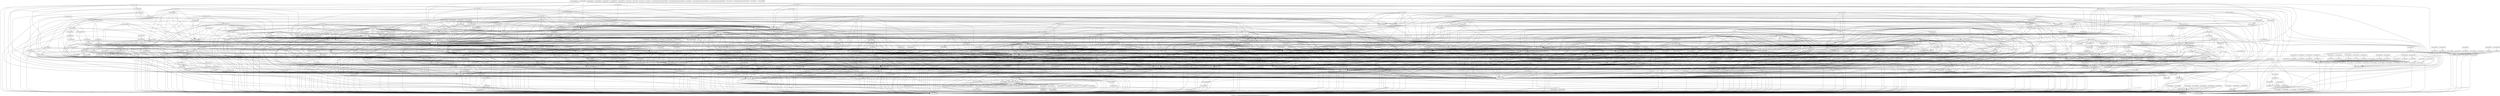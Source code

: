 digraph "Call graph: ./../../data/real-world-programs-raw-data/wasm-rsa/tool-evaluation-data/WAVM/wavm.bc" {
	label="Call graph: ./../../data/real-world-programs-raw-data/wasm-rsa/tool-evaluation-data/WAVM/wavm.bc";

	Node0x1ec6a30 [shape=record,label="{__gxx_personality_v0}"];
	Node0x1f0ecf0 [shape=record,label="{functionImport0}"];
	Node0x1f0ed70 [shape=record,label="{functionImport1}"];
	Node0x1f0eed0 [shape=record,label="{functionImport2}"];
	Node0x1f0ef80 [shape=record,label="{functionImport3}"];
	Node0x1f0f180 [shape=record,label="{functionImport4}"];
	Node0x1f0f230 [shape=record,label="{functionDef0}"];
	Node0x1f0f230 -> Node0x1f0f2b0;
	Node0x1f0f230 -> Node0x1f0f360;
	Node0x1f0f230 -> Node0x1f0f3e0;
	Node0x1f0f230 -> Node0x1f0fd40;
	Node0x1f0f230 -> Node0x1f0fcc0;
	Node0x1f0f230 -> Node0x1f0fc40;
	Node0x1f0f230 -> Node0x1f0fbc0;
	Node0x1f0f230 -> Node0x1f0f5b0;
	Node0x1f0f230 -> Node0x1f0fb40;
	Node0x1f0f230 -> Node0x1f0fac0;
	Node0x1f0f230 -> Node0x1f0f8c0;
	Node0x1f0f230 -> Node0x1f0fa40;
	Node0x1f0f230 -> Node0x1f0f9c0;
	Node0x1f0f230 -> Node0x1f0f940;
	Node0x1f0fdc0 [shape=record,label="{functionDef1}"];
	Node0x1f0fdc0 -> Node0x1f0f2b0;
	Node0x1f0fdc0 -> Node0x1f0f360;
	Node0x1f0fdc0 -> Node0x1f0f3e0;
	Node0x1f0fdc0 -> Node0x1f0fd40;
	Node0x1f0fdc0 -> Node0x1f0fcc0;
	Node0x1f0fdc0 -> Node0x1f0fc40;
	Node0x1f0fdc0 -> Node0x1f0fbc0;
	Node0x1f0fdc0 -> Node0x1f0f5b0;
	Node0x1f0fdc0 -> Node0x1f0fb40;
	Node0x1f0fdc0 -> Node0x1f0fac0;
	Node0x1f0fdc0 -> Node0x1f0f8c0;
	Node0x1f0fdc0 -> Node0x1f0fa40;
	Node0x1f0fdc0 -> Node0x1f0f9c0;
	Node0x1f0fdc0 -> Node0x1f0f940;
	Node0x1f18020 [shape=record,label="{functionDef2}"];
	Node0x1f18020 -> Node0x1f0f2b0;
	Node0x1f18020 -> Node0x1f0f360;
	Node0x1f18020 -> Node0x1f0f3e0;
	Node0x1f18020 -> Node0x1f0fd40;
	Node0x1f18020 -> Node0x1f0fcc0;
	Node0x1f18020 -> Node0x1f0fc40;
	Node0x1f18020 -> Node0x1f0fbc0;
	Node0x1f18020 -> Node0x1f0f5b0;
	Node0x1f18020 -> Node0x1f0fb40;
	Node0x1f18020 -> Node0x1f0fac0;
	Node0x1f18020 -> Node0x1f0f8c0;
	Node0x1f18020 -> Node0x1f0fa40;
	Node0x1f18020 -> Node0x1f0f9c0;
	Node0x1f18020 -> Node0x1f0f940;
	Node0x1f18330 [shape=record,label="{functionDef3}"];
	Node0x1f18330 -> Node0x1f0f2b0;
	Node0x1f18330 -> Node0x1f0f360;
	Node0x1f18330 -> Node0x1f0f3e0;
	Node0x1f18330 -> Node0x1f0fd40;
	Node0x1f18330 -> Node0x1f0fcc0;
	Node0x1f18330 -> Node0x1f0fc40;
	Node0x1f18330 -> Node0x1f0fbc0;
	Node0x1f18330 -> Node0x1f0f5b0;
	Node0x1f18330 -> Node0x1f0fb40;
	Node0x1f18330 -> Node0x1f0fac0;
	Node0x1f18330 -> Node0x1f0f8c0;
	Node0x1f18330 -> Node0x1f0fa40;
	Node0x1f18330 -> Node0x1f0f9c0;
	Node0x1f18330 -> Node0x1f0f940;
	Node0x1f183b0 [shape=record,label="{functionDef4}"];
	Node0x1f183b0 -> Node0x1f18430;
	Node0x1f183b0 -> Node0x1f184b0;
	Node0x1f183b0 -> Node0x1f0f360;
	Node0x1f183b0 -> Node0x1f0fd40;
	Node0x1f183b0 -> Node0x1f18530;
	Node0x1f183b0 -> Node0x1f18830;
	Node0x1f183b0 -> Node0x1f156e0;
	Node0x1f183b0 -> Node0x1f114d0;
	Node0x1f183b0 -> Node0x1f152e0;
	Node0x1f183b0 -> Node0x1f18730;
	Node0x1f183b0 -> Node0x1f155e0;
	Node0x1f183b0 -> Node0x1f15560;
	Node0x1f183b0 -> Node0x1f154e0;
	Node0x1f183b0 -> Node0x1f153e0;
	Node0x1f183b0 -> Node0x1f15460;
	Node0x1f183b0 -> Node0x1f185b0;
	Node0x1f183b0 -> Node0x1f11450;
	Node0x1f183b0 -> Node0x1f18630;
	Node0x1f183b0 -> Node0x1f187b0;
	Node0x1f183b0 -> Node0x1f186b0;
	Node0x1f183b0 -> Node0x1f18930;
	Node0x1f183b0 -> Node0x1f188b0;
	Node0x1f183b0 -> Node0x1f15360;
	Node0x1f183b0 -> Node0x1f183b0;
	Node0x1f183b0 -> Node0x1f11350;
	Node0x1f183b0 -> Node0x1f0fcc0;
	Node0x1f183b0 -> Node0x1f113d0;
	Node0x1f183b0 -> Node0x1f112d0;
	Node0x1f183b0 -> Node0x1f15760;
	Node0x1f183b0 -> Node0x1f11250;
	Node0x1f183b0 -> Node0x1f15660;
	Node0x1f183b0 -> Node0x1f189b0;
	Node0x1f15290 [shape=record,label="{functionDef9}"];
	Node0x1f15290 -> Node0x1f11950;
	Node0x1f15290 -> Node0x1f18830;
	Node0x1f15290 -> Node0x1f184b0;
	Node0x1f15290 -> Node0x1f0f360;
	Node0x1f15290 -> Node0x1f11850;
	Node0x1f15290 -> Node0x1f14e00;
	Node0x1f15290 -> Node0x1f14d80;
	Node0x1f15290 -> Node0x1f0fd40;
	Node0x1f15290 -> Node0x1f118d0;
	Node0x1f15290 -> Node0x1f15460;
	Node0x1f15290 -> Node0x1f14c80;
	Node0x1f15290 -> Node0x1f14b80;
	Node0x1f15290 -> Node0x1f155e0;
	Node0x1f15290 -> Node0x1f14b00;
	Node0x1f15290 -> Node0x1f15560;
	Node0x1f15290 -> Node0x1f0fcc0;
	Node0x1f15290 -> Node0x1f154e0;
	Node0x1f15290 -> Node0x1f15190;
	Node0x1f15290 -> Node0x1f15010;
	Node0x1f15290 -> Node0x1f14d00;
	Node0x1f15290 -> Node0x1f14c00;
	Node0x1f15290 -> Node0x1f15760;
	Node0x1f15290 -> Node0x1f18930;
	Node0x1f15290 -> Node0x1f15110;
	Node0x2012210 [shape=record,label="{functionDef17}"];
	Node0x2012210 -> Node0x1f184b0;
	Node0x2012210 -> Node0x1f0f360;
	Node0x2012210 -> Node0x2012290;
	Node0x2012210 -> Node0x2012310;
	Node0x2012210 -> Node0x2012390;
	Node0x2012210 -> Node0x1f0fd40;
	Node0x2012210 -> Node0x20132f0;
	Node0x2012210 -> Node0x2012210;
	Node0x2012210 -> Node0x1f0fcc0;
	Node0x2012210 -> Node0x2012410;
	Node0x2012210 -> Node0x1f18830;
	Node0x2012210 -> Node0x1f14780;
	Node0x2012210 -> Node0x1f11850;
	Node0x2012210 -> Node0x2012490;
	Node0x2012210 -> Node0x1f11450;
	Node0x2012210 -> Node0x1f15190;
	Node0x2012210 -> Node0x1f155e0;
	Node0x2012210 -> Node0x1f15560;
	Node0x2012210 -> Node0x1f154e0;
	Node0x2012210 -> Node0x1f15010;
	Node0x1f11550 [shape=record,label="{functionDef5}"];
	Node0x1f11550 -> Node0x1f184b0;
	Node0x1f11550 -> Node0x1f154e0;
	Node0x1f11550 -> Node0x1f15560;
	Node0x1f11550 -> Node0x1f155e0;
	Node0x1f11550 -> Node0x1f0f360;
	Node0x1f11550 -> Node0x1f18830;
	Node0x1f11550 -> Node0x1f115d0;
	Node0x1f11550 -> Node0x1f0fd40;
	Node0x1f11550 -> Node0x1f11ad0;
	Node0x1f11550 -> Node0x1f11650;
	Node0x1f11550 -> Node0x1f11a50;
	Node0x1f11550 -> Node0x1f116d0;
	Node0x1f11550 -> Node0x1f186b0;
	Node0x1f11550 -> Node0x1f11850;
	Node0x1f11550 -> Node0x1f11450;
	Node0x1f11550 -> Node0x1f15460;
	Node0x1f11550 -> Node0x1f117d0;
	Node0x1f11550 -> Node0x1f18930;
	Node0x1f11550 -> Node0x1f11750;
	Node0x1f11550 -> Node0x1f188b0;
	Node0x1f11550 -> Node0x1f119d0;
	Node0x1f11550 -> Node0x1f11950;
	Node0x1f11550 -> Node0x1f0fcc0;
	Node0x1f11550 -> Node0x1f118d0;
	Node0x1f11550 -> Node0x1f112d0;
	Node0x1f11b50 [shape=record,label="{functionDef6}"];
	Node0x1f11b50 -> Node0x1f14400;
	Node0x1f11b50 -> Node0x1f14480;
	Node0x1f11b50 -> Node0x1f14500;
	Node0x1f14580 [shape=record,label="{functionDef7}"];
	Node0x1f14580 -> Node0x1f14600;
	Node0x1f14580 -> Node0x1f0f360;
	Node0x1f14580 -> Node0x1f18830;
	Node0x1f14580 -> Node0x1f14a00;
	Node0x1f14580 -> Node0x1f11850;
	Node0x1f14580 -> Node0x1f11450;
	Node0x1f14580 -> Node0x1f14680;
	Node0x1f14580 -> Node0x1f14700;
	Node0x1f14580 -> Node0x1f155e0;
	Node0x1f14580 -> Node0x1f15560;
	Node0x1f14580 -> Node0x1f154e0;
	Node0x1f14580 -> Node0x1f15460;
	Node0x1f14580 -> Node0x1f153e0;
	Node0x1f14580 -> Node0x1f184b0;
	Node0x1f14580 -> Node0x1f14780;
	Node0x1f14580 -> Node0x1f186b0;
	Node0x1f14580 -> Node0x1f0fd40;
	Node0x1f14580 -> Node0x1f118d0;
	Node0x1f14580 -> Node0x1f0fcc0;
	Node0x1f14580 -> Node0x1f14a80;
	Node0x1f14580 -> Node0x1f14980;
	Node0x1f14580 -> Node0x1f18430;
	Node0x1f14580 -> Node0x1f14880;
	Node0x1f14580 -> Node0x1f14900;
	Node0x1f14580 -> Node0x1f14800;
	Node0x1f11850 [shape=record,label="{functionDef8}"];
	Node0x1f11850 -> Node0x1f154e0;
	Node0x1f11850 -> Node0x1f15560;
	Node0x1f11850 -> Node0x1f155e0;
	Node0x1f11850 -> Node0x1f0f360;
	Node0x1f11850 -> Node0x1f0fd40;
	Node0x1f11850 -> Node0x1f118d0;
	Node0x1f11850 -> Node0x1f14780;
	Node0x1f11850 -> Node0x1f15360;
	Node0x1f11850 -> Node0x1f184b0;
	Node0x1f11850 -> Node0x1f18830;
	Node0x1f11850 -> Node0x1f11350;
	Node0x1f11850 -> Node0x1f15210;
	Node0x1f11850 -> Node0x1f15190;
	Node0x1f11850 -> Node0x1f0fcc0;
	Node0x1f11850 -> Node0x1f112d0;
	Node0x1f11850 -> Node0x1f156e0;
	Node0x1f11850 -> Node0x1f15460;
	Node0x1f11850 -> Node0x1f15010;
	Node0x1f11850 -> Node0x1f186b0;
	Node0x1f11850 -> Node0x1f18930;
	Node0x1f11850 -> Node0x1f15110;
	Node0x1f11850 -> Node0x1f15660;
	Node0x1f11850 -> Node0x1f15090;
	Node0x1f14e80 [shape=record,label="{functionDef10}"];
	Node0x1f14e80 -> Node0x1f11850;
	Node0x1f14e80 -> Node0x1f15010;
	Node0x1f14e80 -> Node0x1f154e0;
	Node0x1f14e80 -> Node0x1f15560;
	Node0x1f14e80 -> Node0x1f155e0;
	Node0x1f14e80 -> Node0x1f0f360;
	Node0x1f14e80 -> Node0x1f15210;
	Node0x1f14e80 -> Node0x1f0fd40;
	Node0x1f14e80 -> Node0x1f14f00;
	Node0x1f14e80 -> Node0x1f18830;
	Node0x1f14e80 -> Node0x1f11450;
	Node0x1f14e80 -> Node0x1f14f80;
	Node0x1f14e80 -> Node0x1f15190;
	Node0x1f14e80 -> Node0x1f153e0;
	Node0x1f14e80 -> Node0x1f15460;
	Node0x1f14e80 -> Node0x1f184b0;
	Node0x200d590 [shape=record,label="{functionDef11}"];
	Node0x200d590 -> Node0x200d610;
	Node0x200d590 -> Node0x1f184b0;
	Node0x200d590 -> Node0x1f0f360;
	Node0x200d590 -> Node0x1f11850;
	Node0x200d590 -> Node0x1f0fd40;
	Node0x200d590 -> Node0x1f18830;
	Node0x200d590 -> Node0x1f0fcc0;
	Node0x200d590 -> Node0x1f11550;
	Node0x200d590 -> Node0x200d690;
	Node0x200d590 -> Node0x1f15360;
	Node0x200d710 [shape=record,label="{functionDef12}"];
	Node0x200d710 -> Node0x200d790;
	Node0x200d710 -> Node0x1f0fd40;
	Node0x200d710 -> Node0x1f118d0;
	Node0x200d710 -> Node0x200d810;
	Node0x200d710 -> Node0x1f154e0;
	Node0x200d710 -> Node0x2008c50;
	Node0x200d710 -> Node0x2008bd0;
	Node0x200d710 -> Node0x2008cd0;
	Node0x200d710 -> Node0x1f0f360;
	Node0x200d710 -> Node0x2008b50;
	Node0x200d710 -> Node0x2008ad0;
	Node0x200d710 -> Node0x200d890;
	Node0x200d710 -> Node0x200d910;
	Node0x200d710 -> Node0x1f184b0;
	Node0x200d710 -> Node0x200da10;
	Node0x200d710 -> Node0x2008a50;
	Node0x200d710 -> Node0x200d990;
	Node0x200d710 -> Node0x1f11850;
	Node0x2008d50 [shape=record,label="{functionDef13}"];
	Node0x2008d50 -> Node0x2008dd0;
	Node0x2008d50 -> Node0x2008e50;
	Node0x2008d50 -> Node0x2009250;
	Node0x2008d50 -> Node0x2009150;
	Node0x2008d50 -> Node0x2009350;
	Node0x2008d50 -> Node0x2012ce0;
	Node0x2008d50 -> Node0x2008ed0;
	Node0x2008d50 -> Node0x2008f50;
	Node0x2008d50 -> Node0x2008fd0;
	Node0x2008d50 -> Node0x2009050;
	Node0x2008d50 -> Node0x20092d0;
	Node0x2008d50 -> Node0x20090d0;
	Node0x2008d50 -> Node0x20091d0;
	Node0x2008d50 -> Node0x2012b60;
	Node0x2008d50 -> Node0x2012c60;
	Node0x2008d50 -> Node0x2012be0;
	Node0x2008d50 -> Node0x20093d0;
	Node0x2008d50 -> Node0x2012ae0;
	Node0x2012d60 [shape=record,label="{functionDef14}"];
	Node0x2012d60 -> Node0x1f15010;
	Node0x2012d60 -> Node0x1f154e0;
	Node0x2012d60 -> Node0x1f15560;
	Node0x2012d60 -> Node0x1f155e0;
	Node0x2012d60 -> Node0x1f0f360;
	Node0x2012d60 -> Node0x1f18830;
	Node0x2012d60 -> Node0x1f11850;
	Node0x2012d60 -> Node0x1f0fd40;
	Node0x2012d60 -> Node0x1f15210;
	Node0x2012d60 -> Node0x1f15290;
	Node0x2012d60 -> Node0x1f184b0;
	Node0x2012d60 -> Node0x1f15190;
	Node0x2012d60 -> Node0x1f186b0;
	Node0x2012d60 -> Node0x20132f0;
	Node0x2013370 [shape=record,label="{functionDef15}"];
	Node0x2013370 -> Node0x20133f0;
	Node0x2013370 -> Node0x200d890;
	Node0x2013370 -> Node0x200ef60;
	Node0x2013370 -> Node0x2012da0;
	Node0x2013370 -> Node0x2012e20;
	Node0x2013370 -> Node0x200efe0;
	Node0x2013370 -> Node0x200f060;
	Node0x2013370 -> Node0x2008c50;
	Node0x2013370 -> Node0x2012ea0;
	Node0x2013370 -> Node0x1f0fd40;
	Node0x2013370 -> Node0x2012f20;
	Node0x2013370 -> Node0x1f154e0;
	Node0x2013370 -> Node0x2012fa0;
	Node0x2013370 -> Node0x1f118d0;
	Node0x2013370 -> Node0x1f0fcc0;
	Node0x2013370 -> Node0x1f113d0;
	Node0x2013370 -> Node0x1f11350;
	Node0x2013370 -> Node0x200eee0;
	Node0x2013370 -> Node0x1f0f360;
	Node0x2013370 -> Node0x2013020;
	Node0x2013370 -> Node0x200ee60;
	Node0x2013370 -> Node0x2013220;
	Node0x2013370 -> Node0x20131a0;
	Node0x2013370 -> Node0x2013120;
	Node0x2013370 -> Node0x20130a0;
	Node0x2012f20 [shape=record,label="{functionDef16}"];
	Node0x2012f20 -> Node0x200f0e0;
	Node0x2012f20 -> Node0x200d890;
	Node0x2012f20 -> Node0x1f0fd40;
	Node0x2012f20 -> Node0x2012da0;
	Node0x2012f20 -> Node0x200f160;
	Node0x2012f20 -> Node0x2012d60;
	Node0x2012f20 -> Node0x1f154e0;
	Node0x2012f20 -> Node0x1f11350;
	Node0x2012f20 -> Node0x200da10;
	Node0x2012f20 -> Node0x1f0f360;
	Node0x2012f20 -> Node0x2008c50;
	Node0x2012f20 -> Node0x200f1e0;
	Node0x2012f20 -> Node0x200f260;
	Node0x2012f20 -> Node0x2008bd0;
	Node0x2012f20 -> Node0x200f760;
	Node0x2012f20 -> Node0x200f6e0;
	Node0x2012f20 -> Node0x200f660;
	Node0x2012f20 -> Node0x200d790;
	Node0x2012f20 -> Node0x200f5e0;
	Node0x2012f20 -> Node0x1f118d0;
	Node0x2012f20 -> Node0x1f0fcc0;
	Node0x2012f20 -> Node0x200f2e0;
	Node0x2012f20 -> Node0x200f7f0;
	Node0x2012f20 -> Node0x200f560;
	Node0x2012f20 -> Node0x2012090;
	Node0x2012f20 -> Node0x2012110;
	Node0x2012f20 -> Node0x200f4e0;
	Node0x2012f20 -> Node0x200f460;
	Node0x2012f20 -> Node0x1f186b0;
	Node0x2012f20 -> Node0x2012190;
	Node0x2012f20 -> Node0x200f3e0;
	Node0x2012f20 -> Node0x200f360;
	Node0x2012510 [shape=record,label="{functionDef18}"];
	Node0x2012510 -> Node0x1f15010;
	Node0x2012510 -> Node0x2012590;
	Node0x2012510 -> Node0x1f18430;
	Node0x2012510 -> Node0x2012610;
	Node0x2012510 -> Node0x1f15190;
	Node0x2012510 -> Node0x1f0fd40;
	Node0x2012510 -> Node0x1f0fcc0;
	Node0x2012510 -> Node0x2012690;
	Node0x2012510 -> Node0x1f15360;
	Node0x2012510 -> Node0x2013020;
	Node0x2012510 -> Node0x1f184b0;
	Node0x2012510 -> Node0x1f118d0;
	Node0x2012510 -> Node0x1f18830;
	Node0x2012510 -> Node0x1f154e0;
	Node0x2012710 [shape=record,label="{functionDef19}"];
	Node0x2012710 -> Node0x1f154e0;
	Node0x2012710 -> Node0x1f15010;
	Node0x2012710 -> Node0x2012590;
	Node0x2012710 -> Node0x200f1e0;
	Node0x2012710 -> Node0x1f153e0;
	Node0x2012710 -> Node0x1f11850;
	Node0x2012710 -> Node0x1f0f360;
	Node0x2012710 -> Node0x200da10;
	Node0x2012710 -> Node0x1f0fd40;
	Node0x2012710 -> Node0x1f15190;
	Node0x2012710 -> Node0x2012a10;
	Node0x2012710 -> Node0x1f0fcc0;
	Node0x2012710 -> Node0x1f11350;
	Node0x2012710 -> Node0x1f118d0;
	Node0x2012710 -> Node0x2012990;
	Node0x2012710 -> Node0x2012910;
	Node0x2012710 -> Node0x2012890;
	Node0x2012710 -> Node0x1f186b0;
	Node0x2012710 -> Node0x200d890;
	Node0x2012710 -> Node0x1f184b0;
	Node0x2012710 -> Node0x200d910;
	Node0x2012710 -> Node0x2012790;
	Node0x2012710 -> Node0x2012810;
	Node0x200d690 [shape=record,label="{functionDef20}"];
	Node0x200d690 -> Node0x1f116d0;
	Node0x200d690 -> Node0x1f184b0;
	Node0x200d690 -> Node0x1f0f360;
	Node0x200d690 -> Node0x1f15460;
	Node0x200d690 -> Node0x1f0fd40;
	Node0x200d690 -> Node0x1f11750;
	Node0x200d690 -> Node0x201b210;
	Node0x200d690 -> Node0x1f0fcc0;
	Node0x200d690 -> Node0x1f118d0;
	Node0x200d690 -> Node0x201b410;
	Node0x200d690 -> Node0x1f18830;
	Node0x200d690 -> Node0x2013020;
	Node0x200d690 -> Node0x1f154e0;
	Node0x200d690 -> Node0x2008c50;
	Node0x200d690 -> Node0x201b290;
	Node0x200d690 -> Node0x2012d60;
	Node0x200d690 -> Node0x1f0f5b0;
	Node0x200d690 -> Node0x1f117d0;
	Node0x200d690 -> Node0x1f11450;
	Node0x200d690 -> Node0x201b390;
	Node0x200d690 -> Node0x1f0fbc0;
	Node0x200d690 -> Node0x201b310;
	Node0x1f11650 [shape=record,label="{functionDef21}"];
	Node0x1f11650 -> Node0x1f184b0;
	Node0x1f11650 -> Node0x1f0f360;
	Node0x1f11650 -> Node0x1f0fd40;
	Node0x1f11650 -> Node0x1f118d0;
	Node0x1f11650 -> Node0x1f11ad0;
	Node0x1f11650 -> Node0x1f18830;
	Node0x1f11650 -> Node0x1f14e80;
	Node0x1f11650 -> Node0x1f0fcc0;
	Node0x1f11650 -> Node0x1f14700;
	Node0x1f11650 -> Node0x1f18930;
	Node0x1f11650 -> Node0x1f188b0;
	Node0x1f11650 -> Node0x201b490;
	Node0x1f11650 -> Node0x1f154e0;
	Node0x1f11650 -> Node0x1f15560;
	Node0x1f11650 -> Node0x1f155e0;
	Node0x1f11650 -> Node0x201b510;
	Node0x201b590 [shape=record,label="{functionDef22}"];
	Node0x201b590 -> Node0x200f660;
	Node0x201b590 -> Node0x1f154e0;
	Node0x201b590 -> Node0x1f0fbc0;
	Node0x201b590 -> Node0x1f0fd40;
	Node0x201b590 -> Node0x1f18020;
	Node0x201b590 -> Node0x1f0fcc0;
	Node0x201b590 -> Node0x1f15210;
	Node0x201b590 -> Node0x1f11350;
	Node0x201b590 -> Node0x201b610;
	Node0x201b590 -> Node0x1f118d0;
	Node0x201b590 -> Node0x2008c50;
	Node0x201b590 -> Node0x200da10;
	Node0x201b590 -> Node0x200d590;
	Node0x201b590 -> Node0x1f18930;
	Node0x201b590 -> Node0x2013020;
	Node0x201b590 -> Node0x1f0f360;
	Node0x201b590 -> Node0x1f188b0;
	Node0x201b590 -> Node0x201b690;
	Node0x201b590 -> Node0x201a330;
	Node0x201b590 -> Node0x2068dd0;
	Node0x201b590 -> Node0x2068e50;
	Node0x201b590 -> Node0x201b510;
	Node0x201b590 -> Node0x201a430;
	Node0x201b590 -> Node0x2068ed0;
	Node0x201b590 -> Node0x1f11850;
	Node0x201b590 -> Node0x201a3b0;
	Node0x201b590 -> Node0x200d890;
	Node0x201b590 -> Node0x1f18430;
	Node0x201a4b0 [shape=record,label="{functionDef23}"];
	Node0x201a4b0 -> Node0x201a530;
	Node0x201a4b0 -> Node0x201a5b0;
	Node0x201a4b0 -> Node0x201a630;
	Node0x201a4b0 -> Node0x201a6b0;
	Node0x201a4b0 -> Node0x1f0f360;
	Node0x201a4b0 -> Node0x2068fd0;
	Node0x201a4b0 -> Node0x201a730;
	Node0x201a4b0 -> Node0x20696e0;
	Node0x201a4b0 -> Node0x201a7b0;
	Node0x201a4b0 -> Node0x2069660;
	Node0x201a4b0 -> Node0x2068f50;
	Node0x201a4b0 -> Node0x2069050;
	Node0x201a4b0 -> Node0x20690d0;
	Node0x2069760 [shape=record,label="{functionDef24}"];
	Node0x2069760 -> Node0x1f18430;
	Node0x2069760 -> Node0x20697e0;
	Node0x2069760 -> Node0x200f1e0;
	Node0x2069760 -> Node0x2069860;
	Node0x2069760 -> Node0x1f154e0;
	Node0x2069760 -> Node0x1f0fcc0;
	Node0x2069760 -> Node0x1f0fd40;
	Node0x2069760 -> Node0x1f15190;
	Node0x2069760 -> Node0x201b590;
	Node0x2069760 -> Node0x200da10;
	Node0x2069760 -> Node0x1f0f360;
	Node0x2069760 -> Node0x20691d0;
	Node0x2069760 -> Node0x1f184b0;
	Node0x2069760 -> Node0x200d910;
	Node0x2069760 -> Node0x200d890;
	Node0x2069760 -> Node0x2069150;
	Node0x2069760 -> Node0x1f186b0;
	Node0x2069760 -> Node0x2012da0;
	Node0x2069760 -> Node0x1f15010;
	Node0x2069760 -> Node0x2012590;
	Node0x2069760 -> Node0x1f153e0;
	Node0x2069760 -> Node0x20698e0;
	Node0x2069250 [shape=record,label="{functionDef25}"];
	Node0x2069250 -> Node0x20692d0;
	Node0x2069250 -> Node0x1f118d0;
	Node0x2069250 -> Node0x1f0fd40;
	Node0x2069250 -> Node0x1f113d0;
	Node0x2069250 -> Node0x2069350;
	Node0x20693d0 [shape=record,label="{functionDef26}"];
	Node0x20693d0 -> Node0x1f0f360;
	Node0x20693d0 -> Node0x1f119d0;
	Node0x20693d0 -> Node0x1f14580;
	Node0x20693d0 -> Node0x1f18830;
	Node0x20693d0 -> Node0x1f0fd40;
	Node0x20693d0 -> Node0x1f0fcc0;
	Node0x20693d0 -> Node0x2069450;
	Node0x20693d0 -> Node0x1f155e0;
	Node0x20693d0 -> Node0x1f15460;
	Node0x20693d0 -> Node0x1f15560;
	Node0x20693d0 -> Node0x1f154e0;
	Node0x20693d0 -> Node0x1f153e0;
	Node0x20694d0 [shape=record,label="{functionDef27}"];
	Node0x20694d0 -> Node0x2069550;
	Node0x20694d0 -> Node0x2012ea0;
	Node0x20694d0 -> Node0x200f660;
	Node0x20694d0 -> Node0x1f154e0;
	Node0x20694d0 -> Node0x200ef60;
	Node0x20694d0 -> Node0x20695d0;
	Node0x20694d0 -> Node0x206bc90;
	Node0x20694d0 -> Node0x1f0fbc0;
	Node0x20694d0 -> Node0x200efe0;
	Node0x20694d0 -> Node0x1f0fdc0;
	Node0x20694d0 -> Node0x1f0fcc0;
	Node0x20694d0 -> Node0x1f0fd40;
	Node0x20694d0 -> Node0x200ee60;
	Node0x20694d0 -> Node0x1f118d0;
	Node0x20694d0 -> Node0x20130a0;
	Node0x20694d0 -> Node0x1f11350;
	Node0x20694d0 -> Node0x200f6e0;
	Node0x20694d0 -> Node0x1f113d0;
	Node0x20694d0 -> Node0x206bd90;
	Node0x20694d0 -> Node0x206bd10;
	Node0x20694d0 -> Node0x2008c50;
	Node0x20694d0 -> Node0x1f0f360;
	Node0x20694d0 -> Node0x2013120;
	Node0x20694d0 -> Node0x2069350;
	Node0x1f14880 [shape=record,label="{functionDef28}"];
	Node0x1f14880 -> Node0x1f11850;
	Node0x1f14880 -> Node0x1f0f360;
	Node0x1f14880 -> Node0x1f18830;
	Node0x1f14880 -> Node0x1f184b0;
	Node0x1f14880 -> Node0x1f14a00;
	Node0x1f14880 -> Node0x206be10;
	Node0x1f14880 -> Node0x1f186b0;
	Node0x206be90 [shape=record,label="{functionDef29}"];
	Node0x206be90 -> Node0x206bf10;
	Node0x206be90 -> Node0x206bf90;
	Node0x206be90 -> Node0x2012ea0;
	Node0x206be90 -> Node0x200f060;
	Node0x206be90 -> Node0x206bd10;
	Node0x206be90 -> Node0x1f154e0;
	Node0x206be90 -> Node0x2012fa0;
	Node0x206be90 -> Node0x200efe0;
	Node0x206be90 -> Node0x206c010;
	Node0x206be90 -> Node0x1f0fd40;
	Node0x206be90 -> Node0x1f118d0;
	Node0x206be90 -> Node0x20131a0;
	Node0x206be90 -> Node0x2013220;
	Node0x206be90 -> Node0x2069350;
	Node0x206be90 -> Node0x1f113d0;
	Node0x206be90 -> Node0x1f0f360;
	Node0x206be90 -> Node0x2008c50;
	Node0x206c090 [shape=record,label="{functionDef30}"];
	Node0x206c090 -> Node0x206c110;
	Node0x206c090 -> Node0x206e4c0;
	Node0x206c090 -> Node0x206e540;
	Node0x206c090 -> Node0x206e5c0;
	Node0x206c090 -> Node0x206e640;
	Node0x206c090 -> Node0x206e6c0;
	Node0x206c090 -> Node0x206e740;
	Node0x206c090 -> Node0x2068fd0;
	Node0x206c090 -> Node0x1f0f360;
	Node0x206e7c0 [shape=record,label="{functionDef31}"];
	Node0x206e7c0 -> Node0x201a530;
	Node0x206e7c0 -> Node0x201a5b0;
	Node0x206e7c0 -> Node0x206e840;
	Node0x206e7c0 -> Node0x206e8c0;
	Node0x206e7c0 -> Node0x2068fd0;
	Node0x206e7c0 -> Node0x1f0f360;
	Node0x206e7c0 -> Node0x206ee50;
	Node0x1f14c80 [shape=record,label="{functionDef32}"];
	Node0x1f14c80 -> Node0x1f14b80;
	Node0x1f14c80 -> Node0x206e940;
	Node0x1f14c80 -> Node0x1f11950;
	Node0x1f14c80 -> Node0x1f0fd40;
	Node0x1f14c80 -> Node0x1f11ad0;
	Node0x1f14c80 -> Node0x206e9c0;
	Node0x1f14c80 -> Node0x1f118d0;
	Node0x1f14c80 -> Node0x200d910;
	Node0x1f14c80 -> Node0x1f0fcc0;
	Node0x206be10 [shape=record,label="{functionDef33}"];
	Node0x206be10 -> Node0x1f184b0;
	Node0x206be10 -> Node0x1f0f360;
	Node0x206be10 -> Node0x1f14a00;
	Node0x206be10 -> Node0x1f11450;
	Node0x206be10 -> Node0x1f15460;
	Node0x206be10 -> Node0x1f155e0;
	Node0x206be10 -> Node0x1f15560;
	Node0x206be10 -> Node0x1f154e0;
	Node0x4fc4620 [shape=record,label="{functionDef254}"];
	Node0x4fc4620 -> Node0x201a5b0;
	Node0x4fc4620 -> Node0x2077670;
	Node0x4fc4620 -> Node0x206ed40;
	Node0x4fc4620 -> Node0x2068fd0;
	Node0x4fc4750 [shape=record,label="{functionDef255}"];
	Node0x4fc4750 -> Node0x201a5b0;
	Node0x4fc4750 -> Node0x2077d00;
	Node0x4fc4750 -> Node0x206ed40;
	Node0x4fc4750 -> Node0x2068fd0;
	Node0x4fc4880 [shape=record,label="{functionDef256}"];
	Node0x4fc4880 -> Node0x201a5b0;
	Node0x4fc4880 -> Node0x20733d0;
	Node0x4fc4880 -> Node0x206ed40;
	Node0x4fc4880 -> Node0x2068fd0;
	Node0x4fe3dc0 [shape=record,label="{functionDef513}"];
	Node0x4fe3dc0 -> Node0x4fd1060;
	Node0x4fe3dc0 -> Node0x1f15190;
	Node0x4fe3dc0 -> Node0x1f0fd40;
	Node0x4fe3dc0 -> Node0x4fdef60;
	Node0x207c6c0 [shape=record,label="{functionDef514}"];
	Node0x207c6c0 -> Node0x20740f0;
	Node0x4fd0130 [shape=record,label="{functionDef515}"];
	Node0x4fd0130 -> Node0x4fddfd0;
	Node0x4fd0130 -> Node0x1f15190;
	Node0x4fd0130 -> Node0x1f0fd40;
	Node0x4fd0130 -> Node0x4fdef60;
	Node0x2012890 [shape=record,label="{functionDef516}"];
	Node0x2012890 -> Node0x4fd05a0;
	Node0x2012890 -> Node0x1f15190;
	Node0x2012890 -> Node0x1f0fd40;
	Node0x2012890 -> Node0x4fdef60;
	Node0x4fe4c30 [shape=record,label="{functionDef517}"];
	Node0x4fe4c30 -> Node0x4fd0620;
	Node0x4fe4c30 -> Node0x1f15190;
	Node0x4fe4c30 -> Node0x1f0fd40;
	Node0x4fe4c30 -> Node0x4fdef60;
	Node0x4fdc270 [shape=record,label="{functionDef518}"];
	Node0x4fdc270 -> Node0x4fdc2f0;
	Node0x206ebc0 [shape=record,label="{functionDef519}"];
	Node0x206ebc0 -> Node0x4fce700;
	Node0x206ebc0 -> Node0x1f15190;
	Node0x206ebc0 -> Node0x1f0fd40;
	Node0x206ebc0 -> Node0x4fdef60;
	Node0x206ec40 [shape=record,label="{functionDef520}"];
	Node0x206ec40 -> Node0x206ebc0;
	Node0x206ec40 -> Node0x1f14400;
	Node0x2085ed0 [shape=record,label="{functionDef521}"];
	Node0x2085ed0 -> Node0x4fe6e40;
	Node0x4fcc0b0 [shape=record,label="{functionDef522}"];
	Node0x2012690 [shape=record,label="{functionDef523}"];
	Node0x2012690 -> Node0x4fceb50;
	Node0x2012690 -> Node0x1f15190;
	Node0x2012690 -> Node0x1f0fd40;
	Node0x2012690 -> Node0x4fdef60;
	Node0x1f14d00 [shape=record,label="{functionDef524}"];
	Node0x1f14d00 -> Node0x4fd0880;
	Node0x1f14d00 -> Node0x1f15190;
	Node0x1f14d00 -> Node0x1f0fd40;
	Node0x1f14d00 -> Node0x4fdef60;
	Node0x201b290 [shape=record,label="{functionDef525}"];
	Node0x20692d0 [shape=record,label="{functionDef526}"];
	Node0x4fd4220 [shape=record,label="{functionDef527}"];
	Node0x4fd4220 -> Node0x4fe7450;
	Node0x4fd4220 -> Node0x2008c50;
	Node0x4fd4220 -> Node0x2074170;
	Node0x4fce680 [shape=record,label="{functionDef528}"];
	Node0x4fce680 -> Node0x4fdf130;
	Node0x4fce680 -> Node0x1f15190;
	Node0x4fce680 -> Node0x1f0fd40;
	Node0x4fce680 -> Node0x4fdef60;
	Node0x201b490 [shape=record,label="{functionDef529}"];
	Node0x201b490 -> Node0x4fe2d30;
	Node0x4fc9cc0 [shape=record,label="{functionDef266}"];
	Node0x4fc9cc0 -> Node0x1f0fbc0;
	Node0x4fc9cc0 -> Node0x1f0fd40;
	Node0x4fc9cc0 -> Node0x1f18330;
	Node0x4fc9cc0 -> Node0x1f0fcc0;
	Node0x4fc9cc0 -> Node0x1f11350;
	Node0x4fc9cc0 -> Node0x201b610;
	Node0x4fc5a00 [shape=record,label="{functionDef267}"];
	Node0x4fc5a00 -> Node0x4fc70a0;
	Node0x4fc5a00 -> Node0x2086cf0;
	Node0x4fc5a00 -> Node0x4fca010;
	Node0x4fc5a00 -> Node0x1f0f360;
	Node0x4fc5a00 -> Node0x4fc5a80;
	Node0x4fc5a00 -> Node0x2008c50;
	Node0x4fc5a00 -> Node0x2087180;
	Node0x4fce980 [shape=record,label="{functionDef268}"];
	Node0x4fce980 -> Node0x4fc8880;
	Node0x4fc5d90 [shape=record,label="{functionDef269}"];
	Node0x4fc5d90 -> Node0x2084f20;
	Node0x4fc5d90 -> Node0x4fc5e40;
	Node0x4fc5d90 -> Node0x1f0f360;
	Node0x1f186b0 [shape=record,label="{functionDef270}"];
	Node0x1f186b0 -> Node0x1f15660;
	Node0x1f186b0 -> Node0x1f183b0;
	Node0x1f186b0 -> Node0x1f0f360;
	Node0x1f14480 [shape=record,label="{functionDef271}"];
	Node0x4fcf290 [shape=record,label="{functionDef272}"];
	Node0x4fcf290 -> Node0x4fc5d90;
	Node0x4fcf290 -> Node0x1f0f360;
	Node0x20695d0 [shape=record,label="{functionDef273}"];
	Node0x20695d0 -> Node0x1f0fbc0;
	Node0x20695d0 -> Node0x1f0fd40;
	Node0x20695d0 -> Node0x1f0f230;
	Node0x20695d0 -> Node0x1f0fcc0;
	Node0x20695d0 -> Node0x1f11350;
	Node0x20695d0 -> Node0x201b610;
	Node0x2084250 [shape=record,label="{functionDef274}"];
	Node0x2084250 -> Node0x1f0f360;
	Node0x2084250 -> Node0x200da10;
	Node0x2084250 -> Node0x20133f0;
	Node0x2084250 -> Node0x200d890;
	Node0x2084250 -> Node0x2012da0;
	Node0x2084250 -> Node0x2012e20;
	Node0x4fc4e60 [shape=record,label="{functionDef275}"];
	Node0x4fc4e60 -> Node0x2084f20;
	Node0x4fc4e60 -> Node0x1f0f360;
	Node0x4fc4e60 -> Node0x4fc65f0;
	Node0x4fc4e60 -> Node0x4fc66f0;
	Node0x4fc4e60 -> Node0x4fc6670;
	Node0x4fc6770 [shape=record,label="{functionDef276}"];
	Node0x4fc6770 -> Node0x207adb0;
	Node0x4fc6770 -> Node0x2088950;
	Node0x4fc67f0 [shape=record,label="{functionDef277}"];
	Node0x4fc67f0 -> Node0x4fc1f10;
	Node0x4fc5e40 [shape=record,label="{functionDef278}"];
	Node0x2012e20 [shape=record,label="{functionDef279}"];
	Node0x2012e20 -> Node0x4fc28f0;
	Node0x2012e20 -> Node0x1f0f360;
	Node0x2012e20 -> Node0x200da10;
	Node0x2012e20 -> Node0x1f0fd40;
	Node0x2012e20 -> Node0x207b340;
	Node0x2012e20 -> Node0x1f0fcc0;
	Node0x207f550 [shape=record,label="{functionDef773}"];
	Node0x4ff5010 [shape=record,label="{functionDef774}"];
	Node0x4ff5010 -> Node0x4fce270;
	Node0x4ff50c0 [shape=record,label="{functionDef775}"];
	Node0x4ff5140 [shape=record,label="{functionDef776}"];
	Node0x4ff51c0 [shape=record,label="{functionDef777}"];
	Node0x4ff5240 [shape=record,label="{functionDef778}"];
	Node0x4ff52c0 [shape=record,label="{functionDef779}"];
	Node0x1f0fd40 [shape=record,label="{unreachableTrap}"];
	Node0x1f18430 [shape=record,label="{divideByZeroOrIntegerOverflowTrap}"];
	Node0x4ff53a0 [shape=record,label="{llvm.cttz.i64}"];
	Node0x4ff5420 [shape=record,label="{llvm.ctlz.i64}"];
	Node0x4ff54a0 [shape=record,label="{llvm.ctlz.i32}"];
	Node0x4ff5520 [shape=record,label="{llvm.cttz.i32}"];
	Node0x20130a0 [shape=record,label="{callIndirectFail}"];
	Node0x4ff55d0 [shape=record,label="{llvm.experimental.constrained.fmul.f64}"];
	Node0x4ff5650 [shape=record,label="{llvm.experimental.constrained.sqrt.f64}"];
	Node0x4ff56d0 [shape=record,label="{llvm.ctpop.i32}"];
	Node0x4ff5750 [shape=record,label="{llvm.experimental.constrained.fadd.f64}"];
	Node0x4ff57d0 [shape=record,label="{llvm.experimental.constrained.fdiv.f64}"];
	Node0x4ff5850 [shape=record,label="{llvm.trunc.f64}"];
	Node0x4ff58d0 [shape=record,label="{llvm.experimental.constrained.fsub.f64}"];
	Node0x4fd9150 [shape=record,label="{invalidFloatOperationTrap}"];
	Node0x4fd56f0 [shape=record,label="{memory.grow}"];
	Node0x4fd09b0 [shape=record,label="{functionDef220}"];
	Node0x4fd09b0 -> Node0x4fd0130;
	Node0x4fd09b0 -> Node0x4fce370;
	Node0x4fd0a30 [shape=record,label="{functionDef221}"];
	Node0x4fd0a30 -> Node0x20130a0;
	Node0x4fd0e50 [shape=record,label="{functionDef222}"];
	Node0x4fd0e50 -> Node0x4fce880;
	Node0x4fd0e50 -> Node0x1f18430;
	Node0x4fd0e50 -> Node0x200d910;
	Node0x2085a40 [shape=record,label="{functionDef223}"];
	Node0x2085a40 -> Node0x1f18430;
	Node0x2085a40 -> Node0x2080880;
	Node0x4fccbe0 [shape=record,label="{functionDef224}"];
	Node0x4fccbe0 -> Node0x2084f20;
	Node0x4fccbe0 -> Node0x1f0f360;
	Node0x4fccbe0 -> Node0x4fd0f30;
	Node0x207fce0 [shape=record,label="{functionDef225}"];
	Node0x4fd1060 [shape=record,label="{functionDef226}"];
	Node0x4fd1060 -> Node0x4fce880;
	Node0x4fd1060 -> Node0x200d910;
	Node0x4fd10e0 [shape=record,label="{functionDef227}"];
	Node0x4fd10e0 -> Node0x20893b0;
	Node0x4fd10e0 -> Node0x1f15010;
	Node0x4fd10e0 -> Node0x1f15190;
	Node0x4fd10e0 -> Node0x1f0fd40;
	Node0x4fd1270 [shape=record,label="{functionDef228}"];
	Node0x4fd1270 -> Node0x201a5b0;
	Node0x4fd1270 -> Node0x20744f0;
	Node0x4fd1270 -> Node0x206ed40;
	Node0x4fd1270 -> Node0x2068fd0;
	Node0x4fd13a0 [shape=record,label="{functionDef229}"];
	Node0x4fd13a0 -> Node0x201a5b0;
	Node0x4fd13a0 -> Node0x2074370;
	Node0x4fd13a0 -> Node0x206ed40;
	Node0x4fd13a0 -> Node0x2068fd0;
	Node0x4fd14d0 [shape=record,label="{functionDef230}"];
	Node0x4fd14d0 -> Node0x201a5b0;
	Node0x4fd14d0 -> Node0x20733d0;
	Node0x4fd14d0 -> Node0x206ed40;
	Node0x4fd14d0 -> Node0x2068fd0;
	Node0x4fd1600 [shape=record,label="{functionDef231}"];
	Node0x4fd1600 -> Node0x4fcf550;
	Node0x4fd1600 -> Node0x207adb0;
	Node0x206e9c0 [shape=record,label="{functionDef232}"];
	Node0x206e9c0 -> Node0x1f0f360;
	Node0x206e9c0 -> Node0x1f0fd40;
	Node0x206e9c0 -> Node0x1f0fcc0;
	Node0x4fd1880 [shape=record,label="{functionDef233}"];
	Node0x4fd1880 -> Node0x200d710;
	Node0x4fd1880 -> Node0x2086cf0;
	Node0x4fd1880 -> Node0x1f0f360;
	Node0x4fd1880 -> Node0x4fca010;
	Node0x4fd1880 -> Node0x4fd1900;
	Node0x4fd1880 -> Node0x4fd1ad0;
	Node0x4fd1880 -> Node0x2008bd0;
	Node0x4fd1880 -> Node0x2008c50;
	Node0x4fd1880 -> Node0x2087180;
	Node0x4fd1de0 [shape=record,label="{functionDef234}"];
	Node0x4fd1de0 -> Node0x200d910;
	Node0x4fd1de0 -> Node0x207adb0;
	Node0x4fd1de0 -> Node0x2088950;
	Node0x4fd20f0 [shape=record,label="{functionDef235}"];
	Node0x4fd20f0 -> Node0x4fd2170;
	Node0x4fd20f0 -> Node0x1f0fd40;
	Node0x4fd20f0 -> Node0x1f118d0;
	Node0x1f18530 [shape=record,label="{functionDef236}"];
	Node0x1f18530 -> Node0x1f11950;
	Node0x1f18530 -> Node0x1f0fcc0;
	Node0x1f18530 -> Node0x1f0fd40;
	Node0x1f18530 -> Node0x200f560;
	Node0x4fd2340 [shape=record,label="{functionDef237}"];
	Node0x4fd2340 -> Node0x2074570;
	Node0x4fd2340 -> Node0x2068fd0;
	Node0x4fd2340 -> Node0x2008c50;
	Node0x4fd23c0 [shape=record,label="{functionDef238}"];
	Node0x4fd23c0 -> Node0x2074270;
	Node0x4fd23c0 -> Node0x2068fd0;
	Node0x4fd23c0 -> Node0x2008c50;
	Node0x4fd24f0 [shape=record,label="{functionDef239}"];
	Node0x4fd24f0 -> Node0x20743f0;
	Node0x4fd24f0 -> Node0x2068fd0;
	Node0x4fd24f0 -> Node0x2008c50;
	Node0x4fd2620 [shape=record,label="{functionDef240}"];
	Node0x4fd2620 -> Node0x20761c0;
	Node0x4fd2620 -> Node0x2068fd0;
	Node0x4fd2620 -> Node0x2008c50;
	Node0x4fd2750 [shape=record,label="{functionDef241}"];
	Node0x4fd2750 -> Node0x2072bc0;
	Node0x4fd2750 -> Node0x2068fd0;
	Node0x4fd2750 -> Node0x2008c50;
	Node0x4fd2880 [shape=record,label="{functionDef242}"];
	Node0x4fd2880 -> Node0x2076ee0;
	Node0x4fd2880 -> Node0x2068fd0;
	Node0x4fd2880 -> Node0x2008c50;
	Node0x4fd29b0 [shape=record,label="{functionDef243}"];
	Node0x4fd29b0 -> Node0x2077570;
	Node0x4fd29b0 -> Node0x2068fd0;
	Node0x4fd29b0 -> Node0x2008c50;
	Node0x4fd2ae0 [shape=record,label="{functionDef244}"];
	Node0x4fd2ae0 -> Node0x2077c00;
	Node0x4fd2ae0 -> Node0x2068fd0;
	Node0x4fd2ae0 -> Node0x2008c50;
	Node0x4fd2c10 [shape=record,label="{functionDef245}"];
	Node0x4fd2c10 -> Node0x2078290;
	Node0x4fd2c10 -> Node0x2068fd0;
	Node0x4fd2c10 -> Node0x2008c50;
	Node0x4fd2d40 [shape=record,label="{functionDef246}"];
	Node0x4fd2d40 -> Node0x2073960;
	Node0x4fd2d40 -> Node0x2068fd0;
	Node0x4fd2d40 -> Node0x2008c50;
	Node0x4fd2e70 [shape=record,label="{functionDef247}"];
	Node0x4fd2e70 -> Node0x206ea40;
	Node0x4fd2e70 -> Node0x2068fd0;
	Node0x4fd2e70 -> Node0x2008c50;
	Node0x4fd2fa0 [shape=record,label="{functionDef248}"];
	Node0x4fd2fa0 -> Node0x20732d0;
	Node0x4fd2fa0 -> Node0x2068fd0;
	Node0x4fd2fa0 -> Node0x2008c50;
	Node0x4fd30d0 [shape=record,label="{functionDef249}"];
	Node0x4fd30d0 -> Node0x2076850;
	Node0x4fd30d0 -> Node0x2068fd0;
	Node0x4fd30d0 -> Node0x2008c50;
	Node0x4fc7370 [shape=record,label="{functionDef250}"];
	Node0x4fc7370 -> Node0x1f0f360;
	Node0x4fc7370 -> Node0x1f113d0;
	Node0x4fc7370 -> Node0x1f0fd40;
	Node0x200f0e0 [shape=record,label="{functionDef251}"];
	Node0x200f0e0 -> Node0x2013020;
	Node0x200f0e0 -> Node0x1f0f360;
	Node0x200f0e0 -> Node0x1f154e0;
	Node0x200f0e0 -> Node0x201b690;
	Node0x200f0e0 -> Node0x200f1e0;
	Node0x200f0e0 -> Node0x2068dd0;
	Node0x200f0e0 -> Node0x2008c50;
	Node0x1f14500 [shape=record,label="{functionDef252}"];
	Node0x4fc45a0 [shape=record,label="{functionDef253}"];
	Node0x4fc45a0 -> Node0x201a5b0;
	Node0x4fc45a0 -> Node0x2076fe0;
	Node0x4fc45a0 -> Node0x206ed40;
	Node0x4fc45a0 -> Node0x2068fd0;
	Node0x2068fd0 [shape=record,label="{functionDef705}"];
	Node0x2068fd0 -> Node0x1f0f360;
	Node0x201b310 [shape=record,label="{functionDef706}"];
	Node0x201b310 -> Node0x1f14400;
	Node0x2009050 [shape=record,label="{functionDef707}"];
	Node0x207f650 [shape=record,label="{functionDef708}"];
	Node0x2009250 [shape=record,label="{functionDef709}"];
	Node0x2012b60 [shape=record,label="{functionDef710}"];
	Node0x4fdef60 [shape=record,label="{functionDef711}"];
	Node0x4fdef60 -> Node0x1f0fcc0;
	Node0x4fdef60 -> Node0x1f0fd40;
	Node0x4ff33d0 [shape=record,label="{functionDef712}"];
	Node0x4ff33d0 -> Node0x1f0fd40;
	Node0x4fd61d0 [shape=record,label="{functionDef713}"];
	Node0x4fd61d0 -> Node0x4fccd70;
	Node0x4fe5c90 [shape=record,label="{functionDef714}"];
	Node0x4fe5c90 -> Node0x4fd0a30;
	Node0x4ff34b0 [shape=record,label="{functionDef715}"];
	Node0x4ff34b0 -> Node0x4fc1f10;
	Node0x4fd6450 [shape=record,label="{functionDef716}"];
	Node0x4fd6450 -> Node0x4fccd70;
	Node0x4ff3590 [shape=record,label="{functionDef717}"];
	Node0x4ff3610 [shape=record,label="{functionDef718}"];
	Node0x4ff3610 -> Node0x2008c50;
	Node0x4ff36c0 [shape=record,label="{functionDef719}"];
	Node0x4ff36c0 -> Node0x4fc73f0;
	Node0x4ff3770 [shape=record,label="{functionDef720}"];
	Node0x4ff3770 -> Node0x4fdcdd0;
	Node0x4ff3820 [shape=record,label="{functionDef721}"];
	Node0x4ff3820 -> Node0x4fd1de0;
	Node0x4ff38d0 [shape=record,label="{functionDef722}"];
	Node0x4ff38d0 -> Node0x4fdea50;
	Node0x4ff3980 [shape=record,label="{functionDef723}"];
	Node0x4ff3980 -> Node0x4fc6770;
	Node0x4fe1c00 [shape=record,label="{functionDef724}"];
	Node0x4fe1c00 -> Node0x4fda510;
	Node0x4ff3a60 [shape=record,label="{functionDef725}"];
	Node0x4ff3a60 -> Node0x4fe4f60;
	Node0x4ff3b10 [shape=record,label="{functionDef726}"];
	Node0x4ff3b10 -> Node0x4fe6ec0;
	Node0x4ff3bc0 [shape=record,label="{functionDef727}"];
	Node0x4ff3bc0 -> Node0x4fe4b80;
	Node0x4ff3c70 [shape=record,label="{functionDef728}"];
	Node0x4ff3c70 -> Node0x4fde3d0;
	Node0x2013220 [shape=record,label="{functionDef729}"];
	Node0x201a530 [shape=record,label="{functionDef730}"];
	Node0x4ff3d20 [shape=record,label="{functionDef731}"];
	Node0x4ff3d20 -> Node0x20887d0;
	Node0x20775f0 [shape=record,label="{functionDef732}"];
	Node0x20775f0 -> Node0x2073350;
	Node0x4ff3e00 [shape=record,label="{functionDef733}"];
	Node0x4ff3e00 -> Node0x4fe7b90;
	Node0x4ff3eb0 [shape=record,label="{functionDef734}"];
	Node0x4ff3eb0 -> Node0x4fe76d0;
	Node0x4ff3f60 [shape=record,label="{functionDef735}"];
	Node0x4ff3f60 -> Node0x4fe2650;
	Node0x4ff4010 [shape=record,label="{functionDef736}"];
	Node0x4ff4010 -> Node0x4fc7d30;
	Node0x2076f60 [shape=record,label="{functionDef737}"];
	Node0x2076f60 -> Node0x2073350;
	Node0x4ff40f0 [shape=record,label="{functionDef738}"];
	Node0x4ff40f0 -> Node0x4fdca30;
	Node0x4ff41a0 [shape=record,label="{functionDef739}"];
	Node0x4ff41a0 -> Node0x4fdb9a0;
	Node0x4ff4250 [shape=record,label="{functionDef740}"];
	Node0x4ff4250 -> Node0x4fe7750;
	Node0x4ff4300 [shape=record,label="{functionDef741}"];
	Node0x4ff4300 -> Node0x4fe20c0;
	Node0x4ff43b0 [shape=record,label="{functionDef742}"];
	Node0x4ff43b0 -> Node0x4fd5010;
	Node0x4ff4460 [shape=record,label="{functionDef743}"];
	Node0x4ff4460 -> Node0x4fd61d0;
	Node0x4ff4510 [shape=record,label="{functionDef744}"];
	Node0x4ff4510 -> Node0x4fd1600;
	Node0x4ff45c0 [shape=record,label="{functionDef745}"];
	Node0x4ff45c0 -> Node0x4fd6df0;
	Node0x4ff4670 [shape=record,label="{functionDef746}"];
	Node0x4ff4670 -> Node0x4fe6ff0;
	Node0x4ff4720 [shape=record,label="{functionDef747}"];
	Node0x4ff4720 -> Node0x4fd4940;
	Node0x4ff47d0 [shape=record,label="{functionDef748}"];
	Node0x4ff47d0 -> Node0x2088950;
	Node0x4ff48e0 [shape=record,label="{functionDef749}"];
	Node0x4ff48e0 -> Node0x4fe65d0;
	Node0x4ff4960 [shape=record,label="{functionDef750}"];
	Node0x4ff4960 -> Node0x4fdcc00;
	Node0x4fe3850 [shape=record,label="{functionDef751}"];
	Node0x4fe3850 -> Node0x1f0f180;
	Node0x4fe3850 -> Node0x1f0fd40;
	Node0x4fcdf20 [shape=record,label="{functionDef752}"];
	Node0x4fcdf20 -> Node0x4fe3850;
	Node0x4fcdf20 -> Node0x1f0fd40;
	Node0x4fd5bb0 [shape=record,label="{functionDef753}"];
	Node0x4fd5bb0 -> Node0x4fe3850;
	Node0x4fd5bb0 -> Node0x1f0fd40;
	Node0x2079f10 [shape=record,label="{functionDef754}"];
	Node0x2079f10 -> Node0x1f11b50;
	Node0x4ff4b60 [shape=record,label="{functionDef755}"];
	Node0x4ff4b60 -> Node0x206de30;
	Node0x2008f50 [shape=record,label="{functionDef756}"];
	Node0x207f5d0 [shape=record,label="{functionDef757}"];
	Node0x2012be0 [shape=record,label="{functionDef758}"];
	Node0x2012c60 [shape=record,label="{functionDef759}"];
	Node0x1f15190 [shape=record,label="{functionDef760}"];
	Node0x1f15190 -> Node0x20130a0;
	Node0x1f15190 -> Node0x1f0fd40;
	Node0x4ff4d80 [shape=record,label="{functionDef761}"];
	Node0x4ff4d80 -> Node0x4fcdcd0;
	Node0x2074800 [shape=record,label="{functionDef762}"];
	Node0x2074780 [shape=record,label="{functionDef763}"];
	Node0x2082580 [shape=record,label="{functionDef764}"];
	Node0x4ff4e00 [shape=record,label="{functionDef765}"];
	Node0x4ff4e00 -> Node0x2072c40;
	Node0x4ff4eb0 [shape=record,label="{functionDef766}"];
	Node0x4ff4eb0 -> Node0x2073350;
	Node0x4fcbfb0 [shape=record,label="{functionDef767}"];
	Node0x4ff4f60 [shape=record,label="{functionDef768}"];
	Node0x4ff4f60 -> Node0x4fd61d0;
	Node0x4fce780 [shape=record,label="{functionDef769}"];
	Node0x2009150 [shape=record,label="{functionDef770}"];
	Node0x207f6d0 [shape=record,label="{functionDef771}"];
	Node0x2008dd0 [shape=record,label="{functionDef772}"];
	Node0x1f18630 [shape=record,label="{functionDef34}"];
	Node0x1f18630 -> Node0x1f184b0;
	Node0x1f18630 -> Node0x1f0f360;
	Node0x1f18630 -> Node0x1f18730;
	Node0x1f18630 -> Node0x1f11450;
	Node0x1f18630 -> Node0x1f15460;
	Node0x1f18630 -> Node0x1f155e0;
	Node0x1f18630 -> Node0x1f15560;
	Node0x1f18630 -> Node0x1f154e0;
	Node0x206ea40 [shape=record,label="{functionDef35}"];
	Node0x206ea40 -> Node0x206eac0;
	Node0x206ea40 -> Node0x206eb40;
	Node0x206ea40 -> Node0x206ebc0;
	Node0x206ea40 -> Node0x206ec40;
	Node0x206ea40 -> Node0x1f154e0;
	Node0x206ea40 -> Node0x201a5b0;
	Node0x206ea40 -> Node0x206ecc0;
	Node0x206ea40 -> Node0x206ed40;
	Node0x206ea40 -> Node0x206edc0;
	Node0x206ea40 -> Node0x2068fd0;
	Node0x206ea40 -> Node0x2072630;
	Node0x2072bc0 [shape=record,label="{functionDef36}"];
	Node0x2072bc0 -> Node0x2072c40;
	Node0x2072bc0 -> Node0x206eb40;
	Node0x2072bc0 -> Node0x2072cc0;
	Node0x2072bc0 -> Node0x2072d40;
	Node0x2072bc0 -> Node0x206ec40;
	Node0x2072bc0 -> Node0x1f154e0;
	Node0x2072bc0 -> Node0x201a5b0;
	Node0x2072bc0 -> Node0x206ecc0;
	Node0x2072bc0 -> Node0x206ed40;
	Node0x2072bc0 -> Node0x206edc0;
	Node0x2072bc0 -> Node0x2068fd0;
	Node0x2072bc0 -> Node0x2072630;
	Node0x20732d0 [shape=record,label="{functionDef37}"];
	Node0x20732d0 -> Node0x2073350;
	Node0x20732d0 -> Node0x206eb40;
	Node0x20732d0 -> Node0x206ebc0;
	Node0x20732d0 -> Node0x206ec40;
	Node0x20732d0 -> Node0x1f154e0;
	Node0x20732d0 -> Node0x201a5b0;
	Node0x20732d0 -> Node0x20733d0;
	Node0x20732d0 -> Node0x206ed40;
	Node0x20732d0 -> Node0x206edc0;
	Node0x20732d0 -> Node0x2068fd0;
	Node0x20732d0 -> Node0x2072630;
	Node0x2073960 [shape=record,label="{functionDef38}"];
	Node0x2073960 -> Node0x20739e0;
	Node0x2073960 -> Node0x206eb40;
	Node0x2073960 -> Node0x206ebc0;
	Node0x2073960 -> Node0x206ec40;
	Node0x2073960 -> Node0x1f154e0;
	Node0x2073960 -> Node0x201a5b0;
	Node0x2073960 -> Node0x2073a60;
	Node0x2073960 -> Node0x206ed40;
	Node0x2073960 -> Node0x206edc0;
	Node0x2073960 -> Node0x2068fd0;
	Node0x2073960 -> Node0x2072630;
	Node0x2073ff0 [shape=record,label="{functionDef39}"];
	Node0x2073ff0 -> Node0x2074070;
	Node0x2073ff0 -> Node0x20740f0;
	Node0x2073ff0 -> Node0x1f154e0;
	Node0x2073ff0 -> Node0x200f6e0;
	Node0x2073ff0 -> Node0x201b290;
	Node0x2073ff0 -> Node0x1f0fd40;
	Node0x2073ff0 -> Node0x1f0f5b0;
	Node0x2073ff0 -> Node0x20741f0;
	Node0x2073ff0 -> Node0x1f0f360;
	Node0x2073ff0 -> Node0x2008c50;
	Node0x2073ff0 -> Node0x2074170;
	Node0x2073ff0 -> Node0x201b690;
	Node0x2073ff0 -> Node0x201b310;
	Node0x2073ff0 -> Node0x2074700;
	Node0x2073ff0 -> Node0x1f0fbc0;
	Node0x2073ff0 -> Node0x2074800;
	Node0x2073ff0 -> Node0x2074780;
	Node0x2073ff0 -> Node0x2074680;
	Node0x2074270 [shape=record,label="{functionDef40}"];
	Node0x2074270 -> Node0x20742f0;
	Node0x2074270 -> Node0x206eb40;
	Node0x2074270 -> Node0x2072cc0;
	Node0x2074270 -> Node0x2072d40;
	Node0x2074270 -> Node0x206ec40;
	Node0x2074270 -> Node0x1f154e0;
	Node0x2074270 -> Node0x201a5b0;
	Node0x2074270 -> Node0x2074370;
	Node0x2074270 -> Node0x206ed40;
	Node0x2074270 -> Node0x206edc0;
	Node0x2074270 -> Node0x2068fd0;
	Node0x2074270 -> Node0x2072630;
	Node0x20743f0 [shape=record,label="{functionDef41}"];
	Node0x20743f0 -> Node0x2074470;
	Node0x20743f0 -> Node0x206eb40;
	Node0x20743f0 -> Node0x2072cc0;
	Node0x20743f0 -> Node0x2072d40;
	Node0x20743f0 -> Node0x206ec40;
	Node0x20743f0 -> Node0x1f154e0;
	Node0x20743f0 -> Node0x201a5b0;
	Node0x20743f0 -> Node0x20744f0;
	Node0x20743f0 -> Node0x206ed40;
	Node0x20743f0 -> Node0x206edc0;
	Node0x20743f0 -> Node0x2068fd0;
	Node0x20743f0 -> Node0x2072630;
	Node0x2085940 [shape=record,label="{functionDef90}"];
	Node0x2085940 -> Node0x1f18430;
	Node0x2085940 -> Node0x20859c0;
	Node0x2085940 -> Node0x2085a40;
	Node0x2085940 -> Node0x1f0f360;
	Node0x207a620 [shape=record,label="{functionDef91}"];
	Node0x207a620 -> Node0x206bf10;
	Node0x207a620 -> Node0x206bf90;
	Node0x207a620 -> Node0x2012ea0;
	Node0x207a620 -> Node0x200f660;
	Node0x207a620 -> Node0x1f154e0;
	Node0x207a620 -> Node0x200f060;
	Node0x207a620 -> Node0x200efe0;
	Node0x207a620 -> Node0x1f0fd40;
	Node0x207a620 -> Node0x200f6e0;
	Node0x207a620 -> Node0x1f113d0;
	Node0x207a620 -> Node0x2069350;
	Node0x207a620 -> Node0x1f118d0;
	Node0x207a620 -> Node0x2085d50;
	Node0x207a620 -> Node0x2012f20;
	Node0x207a620 -> Node0x2008c50;
	Node0x2085dd0 [shape=record,label="{functionDef92}"];
	Node0x2085dd0 -> Node0x2085e50;
	Node0x2085dd0 -> Node0x1f0f360;
	Node0x2085dd0 -> Node0x2085ed0;
	Node0x2085dd0 -> Node0x1f18430;
	Node0x2085dd0 -> Node0x2080880;
	Node0x2085dd0 -> Node0x1f0fd40;
	Node0x2085dd0 -> Node0x201b410;
	Node0x2012610 [shape=record,label="{functionDef93}"];
	Node0x2012610 -> Node0x1f18430;
	Node0x2012610 -> Node0x1f0fcc0;
	Node0x2012610 -> Node0x1f0fd40;
	Node0x2012610 -> Node0x1f113d0;
	Node0x2012610 -> Node0x1f118d0;
	Node0x2012610 -> Node0x2012690;
	Node0x2012610 -> Node0x2013020;
	Node0x20861e0 [shape=record,label="{functionDef94}"];
	Node0x20861e0 -> Node0x2086260;
	Node0x20861e0 -> Node0x2086cf0;
	Node0x20861e0 -> Node0x1f0f360;
	Node0x20861e0 -> Node0x2087180;
	Node0x20861e0 -> Node0x2086d70;
	Node0x20861e0 -> Node0x20850a0;
	Node0x20861e0 -> Node0x2086df0;
	Node0x20861e0 -> Node0x2086e70;
	Node0x200f3e0 [shape=record,label="{functionDef95}"];
	Node0x200f3e0 -> Node0x2012d60;
	Node0x200f3e0 -> Node0x1f0f360;
	Node0x200f3e0 -> Node0x1f154e0;
	Node0x200f3e0 -> Node0x1f15560;
	Node0x200f3e0 -> Node0x1f155e0;
	Node0x200f3e0 -> Node0x1f14f80;
	Node0x200f3e0 -> Node0x1f0fd40;
	Node0x200f3e0 -> Node0x1f15210;
	Node0x200f3e0 -> Node0x1f18830;
	Node0x200f3e0 -> Node0x1f153e0;
	Node0x1f11750 [shape=record,label="{functionDef96}"];
	Node0x1f11750 -> Node0x1f154e0;
	Node0x1f11750 -> Node0x1f15560;
	Node0x1f11750 -> Node0x1f155e0;
	Node0x1f11750 -> Node0x1f0f360;
	Node0x1f11750 -> Node0x1f0fd40;
	Node0x1f11750 -> Node0x201b510;
	Node0x1f11750 -> Node0x1f184b0;
	Node0x200f7f0 [shape=record,label="{functionDef97}"];
	Node0x200f7f0 -> Node0x200f1e0;
	Node0x200f7f0 -> Node0x200f260;
	Node0x200f7f0 -> Node0x1f0f360;
	Node0x200f7f0 -> Node0x200da10;
	Node0x200f7f0 -> Node0x1f11450;
	Node0x200f7f0 -> Node0x2088140;
	Node0x200f7f0 -> Node0x200d890;
	Node0x200f7f0 -> Node0x200d910;
	Node0x200f7f0 -> Node0x1f184b0;
	Node0x200f7f0 -> Node0x1f153e0;
	Node0x200f7f0 -> Node0x2012da0;
	Node0x20881c0 [shape=record,label="{functionDef98}"];
	Node0x20881c0 -> Node0x2074070;
	Node0x20881c0 -> Node0x2088240;
	Node0x20881c0 -> Node0x1f0f360;
	Node0x20881c0 -> Node0x2074700;
	Node0x20881c0 -> Node0x1f154e0;
	Node0x20881c0 -> Node0x201b690;
	Node0x20881c0 -> Node0x2008c50;
	Node0x20881c0 -> Node0x2074780;
	Node0x20881c0 -> Node0x1f0fd40;
	Node0x20881c0 -> Node0x20741f0;
	Node0x20881c0 -> Node0x2074170;
	Node0x20881c0 -> Node0x2074800;
	Node0x2074570 [shape=record,label="{functionDef42}"];
	Node0x2074570 -> Node0x206c090;
	Node0x2074570 -> Node0x206eb40;
	Node0x2074570 -> Node0x2072cc0;
	Node0x2074570 -> Node0x2072d40;
	Node0x2074570 -> Node0x206ec40;
	Node0x2074570 -> Node0x1f154e0;
	Node0x2074570 -> Node0x201a5b0;
	Node0x2074570 -> Node0x20745f0;
	Node0x2074570 -> Node0x206ed40;
	Node0x2074570 -> Node0x206edc0;
	Node0x2074570 -> Node0x2068fd0;
	Node0x2074570 -> Node0x2072630;
	Node0x20761c0 [shape=record,label="{functionDef43}"];
	Node0x20761c0 -> Node0x2076240;
	Node0x20761c0 -> Node0x206eb40;
	Node0x20761c0 -> Node0x2072cc0;
	Node0x20761c0 -> Node0x2072d40;
	Node0x20761c0 -> Node0x206ec40;
	Node0x20761c0 -> Node0x1f154e0;
	Node0x20761c0 -> Node0x201a5b0;
	Node0x20761c0 -> Node0x20762c0;
	Node0x20761c0 -> Node0x206ed40;
	Node0x20761c0 -> Node0x206edc0;
	Node0x20761c0 -> Node0x2068fd0;
	Node0x20761c0 -> Node0x2072630;
	Node0x2076850 [shape=record,label="{functionDef44}"];
	Node0x2076850 -> Node0x20768d0;
	Node0x2076850 -> Node0x206eb40;
	Node0x2076850 -> Node0x206ebc0;
	Node0x2076850 -> Node0x206ec40;
	Node0x2076850 -> Node0x1f154e0;
	Node0x2076850 -> Node0x201a5b0;
	Node0x2076850 -> Node0x2076950;
	Node0x2076850 -> Node0x206ed40;
	Node0x2076850 -> Node0x206edc0;
	Node0x2076850 -> Node0x2068fd0;
	Node0x2076850 -> Node0x2072630;
	Node0x2076ee0 [shape=record,label="{functionDef45}"];
	Node0x2076ee0 -> Node0x2076f60;
	Node0x2076ee0 -> Node0x206eb40;
	Node0x2076ee0 -> Node0x2072cc0;
	Node0x2076ee0 -> Node0x2072d40;
	Node0x2076ee0 -> Node0x206ec40;
	Node0x2076ee0 -> Node0x1f154e0;
	Node0x2076ee0 -> Node0x201a5b0;
	Node0x2076ee0 -> Node0x2076fe0;
	Node0x2076ee0 -> Node0x206ed40;
	Node0x2076ee0 -> Node0x206edc0;
	Node0x2076ee0 -> Node0x2068fd0;
	Node0x2076ee0 -> Node0x2072630;
	Node0x2077570 [shape=record,label="{functionDef46}"];
	Node0x2077570 -> Node0x20775f0;
	Node0x2077570 -> Node0x206eb40;
	Node0x2077570 -> Node0x2072cc0;
	Node0x2077570 -> Node0x2072d40;
	Node0x2077570 -> Node0x206ec40;
	Node0x2077570 -> Node0x1f154e0;
	Node0x2077570 -> Node0x201a5b0;
	Node0x2077570 -> Node0x2077670;
	Node0x2077570 -> Node0x206ed40;
	Node0x2077570 -> Node0x206edc0;
	Node0x2077570 -> Node0x2068fd0;
	Node0x2077570 -> Node0x2072630;
	Node0x2077c00 [shape=record,label="{functionDef47}"];
	Node0x2077c00 -> Node0x2077c80;
	Node0x2077c00 -> Node0x206eb40;
	Node0x2077c00 -> Node0x2072cc0;
	Node0x2077c00 -> Node0x2072d40;
	Node0x2077c00 -> Node0x206ec40;
	Node0x2077c00 -> Node0x1f154e0;
	Node0x2077c00 -> Node0x201a5b0;
	Node0x2077c00 -> Node0x2077d00;
	Node0x2077c00 -> Node0x206ed40;
	Node0x2077c00 -> Node0x206edc0;
	Node0x2077c00 -> Node0x2068fd0;
	Node0x2077c00 -> Node0x2072630;
	Node0x20887d0 [shape=record,label="{functionDef99}"];
	Node0x20887d0 -> Node0x2088850;
	Node0x20887d0 -> Node0x20888d0;
	Node0x20887d0 -> Node0x2088950;
	Node0x20887d0 -> Node0x2089060;
	Node0x20887d0 -> Node0x2088fe0;
	Node0x20887d0 -> Node0x2088f60;
	Node0x20887d0 -> Node0x2088ee0;
	Node0x20890e0 [shape=record,label="{functionDef100}"];
	Node0x20890e0 -> Node0x2086260;
	Node0x20890e0 -> Node0x2086cf0;
	Node0x20890e0 -> Node0x1f0f360;
	Node0x20890e0 -> Node0x2087180;
	Node0x20890e0 -> Node0x2086d70;
	Node0x20890e0 -> Node0x20850a0;
	Node0x20890e0 -> Node0x2089160;
	Node0x20890e0 -> Node0x20891e0;
	Node0x2074680 [shape=record,label="{functionDef101}"];
	Node0x2074680 -> Node0x1f0f360;
	Node0x2074680 -> Node0x1f0fd40;
	Node0x2074680 -> Node0x200f560;
	Node0x2074680 -> Node0x200da10;
	Node0x2074680 -> Node0x2069760;
	Node0x2076240 [shape=record,label="{functionDef102}"];
	Node0x2076240 -> Node0x206e4c0;
	Node0x2076240 -> Node0x206e5c0;
	Node0x2076240 -> Node0x206e640;
	Node0x2076240 -> Node0x206e6c0;
	Node0x2076240 -> Node0x206e740;
	Node0x2076240 -> Node0x2068fd0;
	Node0x2076240 -> Node0x1f0f360;
	Node0x20893b0 [shape=record,label="{functionDef103}"];
	Node0x20893b0 -> Node0x20130a0;
	Node0x20739e0 [shape=record,label="{functionDef104}"];
	Node0x20739e0 -> Node0x206e5c0;
	Node0x20739e0 -> Node0x206e640;
	Node0x20739e0 -> Node0x206e6c0;
	Node0x20739e0 -> Node0x206e740;
	Node0x20739e0 -> Node0x2068fd0;
	Node0x200f2e0 [shape=record,label="{functionDef105}"];
	Node0x200f2e0 -> Node0x200f1e0;
	Node0x200f2e0 -> Node0x200f260;
	Node0x200f2e0 -> Node0x1f0f360;
	Node0x200f2e0 -> Node0x200da10;
	Node0x200f2e0 -> Node0x2088140;
	Node0x200f2e0 -> Node0x1f153e0;
	Node0x200f2e0 -> Node0x200d890;
	Node0x200f2e0 -> Node0x200d910;
	Node0x200f2e0 -> Node0x1f184b0;
	Node0x200f2e0 -> Node0x2012da0;
	Node0x200f2e0 -> Node0x1f11450;
	Node0x20853b0 [shape=record,label="{functionDef106}"];
	Node0x20853b0 -> Node0x1f15110;
	Node0x20853b0 -> Node0x1f18930;
	Node0x20853b0 -> Node0x1f188b0;
	Node0x20853b0 -> Node0x1f0f360;
	Node0x2078290 [shape=record,label="{functionDef48}"];
	Node0x2078290 -> Node0x2078310;
	Node0x2078290 -> Node0x206eb40;
	Node0x2078290 -> Node0x2072cc0;
	Node0x2078290 -> Node0x2072d40;
	Node0x2078290 -> Node0x206ec40;
	Node0x2078290 -> Node0x1f154e0;
	Node0x2078290 -> Node0x201a5b0;
	Node0x2078290 -> Node0x20733d0;
	Node0x2078290 -> Node0x206ed40;
	Node0x2078290 -> Node0x206edc0;
	Node0x2078290 -> Node0x2068fd0;
	Node0x2078290 -> Node0x2072630;
	Node0x1f14a80 [shape=record,label="{functionDef49}"];
	Node0x1f14a80 -> Node0x1f184b0;
	Node0x1f14a80 -> Node0x1f0f360;
	Node0x1f14a80 -> Node0x1f14a00;
	Node0x1f14a80 -> Node0x1f15460;
	Node0x1f14a80 -> Node0x1f155e0;
	Node0x1f14a80 -> Node0x1f15560;
	Node0x1f14a80 -> Node0x1f11450;
	Node0x1f14a80 -> Node0x1f154e0;
	Node0x1f185b0 [shape=record,label="{functionDef50}"];
	Node0x1f185b0 -> Node0x1f184b0;
	Node0x1f185b0 -> Node0x1f0f360;
	Node0x1f185b0 -> Node0x1f18730;
	Node0x1f185b0 -> Node0x1f15460;
	Node0x1f185b0 -> Node0x1f155e0;
	Node0x1f185b0 -> Node0x1f15560;
	Node0x1f185b0 -> Node0x1f11450;
	Node0x1f185b0 -> Node0x1f154e0;
	Node0x1f14f00 [shape=record,label="{functionDef51}"];
	Node0x1f14f00 -> Node0x1f0f360;
	Node0x1f14f00 -> Node0x1f14f80;
	Node0x1f14f00 -> Node0x1f15460;
	Node0x1f14f00 -> Node0x1f18830;
	Node0x1f14f00 -> Node0x1f11450;
	Node0x1f14f00 -> Node0x1f155e0;
	Node0x1f14f00 -> Node0x1f15560;
	Node0x1f14f00 -> Node0x1f154e0;
	Node0x1f189b0 [shape=record,label="{functionDef52}"];
	Node0x1f189b0 -> Node0x1f0f360;
	Node0x1f189b0 -> Node0x1f18730;
	Node0x1f189b0 -> Node0x1f15460;
	Node0x1f189b0 -> Node0x1f18830;
	Node0x1f189b0 -> Node0x1f11450;
	Node0x1f189b0 -> Node0x1f155e0;
	Node0x1f189b0 -> Node0x1f15560;
	Node0x1f189b0 -> Node0x1f154e0;
	Node0x2079ce0 [shape=record,label="{functionDef53}"];
	Node0x2079ce0 -> Node0x1f154e0;
	Node0x2079ce0 -> Node0x2079d60;
	Node0x2079ce0 -> Node0x2008bd0;
	Node0x2079ce0 -> Node0x2008c50;
	Node0x2079de0 [shape=record,label="{functionDef54}"];
	Node0x2079de0 -> Node0x2074070;
	Node0x2079de0 -> Node0x1f14400;
	Node0x2079de0 -> Node0x201a530;
	Node0x2079de0 -> Node0x200f6e0;
	Node0x2079de0 -> Node0x2079f10;
	Node0x2079de0 -> Node0x2008c50;
	Node0x2079de0 -> Node0x1f0f360;
	Node0x2079de0 -> Node0x206bc90;
	Node0x2079de0 -> Node0x207a6a0;
	Node0x2079de0 -> Node0x1f0fd40;
	Node0x2079de0 -> Node0x1f15210;
	Node0x2079de0 -> Node0x1f11ad0;
	Node0x2079de0 -> Node0x207a620;
	Node0x2079de0 -> Node0x1f154e0;
	Node0x2079de0 -> Node0x207a5a0;
	Node0x2079de0 -> Node0x2079f90;
	Node0x2079de0 -> Node0x2013020;
	Node0x2079de0 -> Node0x207a520;
	Node0x1f114d0 [shape=record,label="{functionDef55}"];
	Node0x1f114d0 -> Node0x1f154e0;
	Node0x1f114d0 -> Node0x1f15560;
	Node0x1f114d0 -> Node0x1f155e0;
	Node0x1f114d0 -> Node0x1f0f360;
	Node0x1f114d0 -> Node0x1f18830;
	Node0x1f114d0 -> Node0x1f0fd40;
	Node0x1f114d0 -> Node0x1f11350;
	Node0x1f114d0 -> Node0x1f18930;
	Node0x1f114d0 -> Node0x1f188b0;
	Node0x1f114d0 -> Node0x1f15110;
	Node0x1f114d0 -> Node0x1f184b0;
	Node0x1f114d0 -> Node0x1f15760;
	Node0x207ac30 [shape=record,label="{functionDef56}"];
	Node0x207ac30 -> Node0x207ac30;
	Node0x207ac30 -> Node0x1f0fd40;
	Node0x207ac30 -> Node0x1f0fcc0;
	Node0x207ac30 -> Node0x207acb0;
	Node0x207ad30 [shape=record,label="{functionDef57}"];
	Node0x207ad30 -> Node0x207adb0;
	Node0x207ad30 -> Node0x200d910;
	Node0x206c010 [shape=record,label="{functionDef58}"];
	Node0x206c010 -> Node0x2012ea0;
	Node0x206c010 -> Node0x206bd10;
	Node0x206c010 -> Node0x1f0f360;
	Node0x206c010 -> Node0x2008c50;
	Node0x206c010 -> Node0x1f154e0;
	Node0x206c010 -> Node0x20130a0;
	Node0x206c010 -> Node0x2013120;
	Node0x206c010 -> Node0x200d810;
	Node0x206c010 -> Node0x206d5a0;
	Node0x206c010 -> Node0x1f0fd40;
	Node0x206c010 -> Node0x1f11350;
	Node0x206c010 -> Node0x1f118d0;
	Node0x206c010 -> Node0x1f0fcc0;
	Node0x206c010 -> Node0x206db30;
	Node0x206c010 -> Node0x2012fa0;
	Node0x206c010 -> Node0x2013220;
	Node0x206c010 -> Node0x20131a0;
	Node0x206dbb0 [shape=record,label="{functionDef59}"];
	Node0x206dbb0 -> Node0x2074070;
	Node0x206dbb0 -> Node0x2069250;
	Node0x206dbb0 -> Node0x1f0f360;
	Node0x206dbb0 -> Node0x206dc30;
	Node0x206dbb0 -> Node0x206dcb0;
	Node0x206dbb0 -> Node0x1f14d00;
	Node0x206dbb0 -> Node0x1f0fd40;
	Node0x206dbb0 -> Node0x200d910;
	Node0x206dbb0 -> Node0x1f11ad0;
	Node0x206dbb0 -> Node0x20741f0;
	Node0x206dbb0 -> Node0x1f18830;
	Node0x206dbb0 -> Node0x2074170;
	Node0x206dbb0 -> Node0x2008c50;
	Node0x206dbb0 -> Node0x201b690;
	Node0x206dbb0 -> Node0x1f154e0;
	Node0x206dbb0 -> Node0x2074700;
	Node0x206dbb0 -> Node0x2074800;
	Node0x206dbb0 -> Node0x20691d0;
	Node0x206dbb0 -> Node0x2074780;
	Node0x1f187b0 [shape=record,label="{functionDef60}"];
	Node0x1f187b0 -> Node0x1f0f360;
	Node0x1f187b0 -> Node0x1f18830;
	Node0x1f187b0 -> Node0x1f18730;
	Node0x1f187b0 -> Node0x1f11450;
	Node0x1f187b0 -> Node0x1f155e0;
	Node0x1f187b0 -> Node0x1f15560;
	Node0x1f187b0 -> Node0x1f154e0;
	Node0x1f187b0 -> Node0x1f15460;
	Node0x1f14900 [shape=record,label="{functionDef61}"];
	Node0x1f14900 -> Node0x1f14980;
	Node0x1f14900 -> Node0x1f0f360;
	Node0x1f14900 -> Node0x1f186b0;
	Node0x1f14900 -> Node0x1f14a00;
	Node0x1f14900 -> Node0x1f18830;
	Node0x1f14900 -> Node0x1f14a80;
	Node0x206dd30 [shape=record,label="{functionDef62}"];
	Node0x206dd30 -> Node0x1f18430;
	Node0x206dd30 -> Node0x1f154e0;
	Node0x206dd30 -> Node0x200f560;
	Node0x206dd30 -> Node0x1f0fd40;
	Node0x206dd30 -> Node0x2013020;
	Node0x206dd30 -> Node0x1f0fcc0;
	Node0x206dd30 -> Node0x206ddb0;
	Node0x206dd30 -> Node0x200f6e0;
	Node0x206de30 [shape=record,label="{functionDef63}"];
	Node0x206de30 -> Node0x20130a0;
	Node0x207e310 [shape=record,label="{functionDef64}"];
	Node0x207e310 -> Node0x2074070;
	Node0x207e310 -> Node0x20740f0;
	Node0x207e310 -> Node0x1f14400;
	Node0x207e310 -> Node0x201a530;
	Node0x207e310 -> Node0x200f6e0;
	Node0x207e310 -> Node0x2079f10;
	Node0x207e310 -> Node0x1f0fd40;
	Node0x207e310 -> Node0x1f0f360;
	Node0x207e310 -> Node0x206bc90;
	Node0x207e310 -> Node0x20741f0;
	Node0x207e310 -> Node0x2008c50;
	Node0x207e310 -> Node0x206be90;
	Node0x207e310 -> Node0x1f154e0;
	Node0x207e310 -> Node0x207a5a0;
	Node0x207e310 -> Node0x1f15210;
	Node0x207e310 -> Node0x207a520;
	Node0x207e310 -> Node0x2079f90;
	Node0x4fc49b0 [shape=record,label="{functionDef257}"];
	Node0x4fc49b0 -> Node0x201a5b0;
	Node0x4fc49b0 -> Node0x2076950;
	Node0x4fc49b0 -> Node0x206ed40;
	Node0x4fc49b0 -> Node0x2068fd0;
	Node0x20814d0 [shape=record,label="{functionDef258}"];
	Node0x20814d0 -> Node0x20813d0;
	Node0x20814d0 -> Node0x1f0fd40;
	Node0x20814d0 -> Node0x4fc3370;
	Node0x20814d0 -> Node0x20741f0;
	Node0x20814d0 -> Node0x4fc3540;
	Node0x1f14680 [shape=record,label="{functionDef259}"];
	Node0x1f14680 -> Node0x1f154e0;
	Node0x1f14680 -> Node0x1f15560;
	Node0x1f14680 -> Node0x1f155e0;
	Node0x1f14680 -> Node0x1f0f360;
	Node0x4fc4ce0 [shape=record,label="{functionDef260}"];
	Node0x4fc4ce0 -> Node0x4fd20f0;
	Node0x4fc4ce0 -> Node0x4fc4d60;
	Node0x4fc4ce0 -> Node0x2013020;
	Node0x4fc4ce0 -> Node0x4fc4de0;
	Node0x207fde0 [shape=record,label="{functionDef261}"];
	Node0x207fde0 -> Node0x201a5b0;
	Node0x207fde0 -> Node0x4fc4e60;
	Node0x207fde0 -> Node0x4fc10e0;
	Node0x207fde0 -> Node0x1f0f360;
	Node0x207fde0 -> Node0x2068fd0;
	Node0x4fc50e0 [shape=record,label="{functionDef262}"];
	Node0x4fc50e0 -> Node0x20130a0;
	Node0x4fc50e0 -> Node0x2088f60;
	Node0x4fc5540 [shape=record,label="{functionDef263}"];
	Node0x4fc5540 -> Node0x1f154e0;
	Node0x4fc5540 -> Node0x4fca090;
	Node0x4fc5540 -> Node0x2008bd0;
	Node0x4fc5540 -> Node0x2008c50;
	Node0x4fc5540 -> Node0x200d810;
	Node0x4fcf050 [shape=record,label="{functionDef264}"];
	Node0x4fcf050 -> Node0x4fcfa60;
	Node0x4fcf050 -> Node0x200f6e0;
	Node0x2085020 [shape=record,label="{functionDef265}"];
	Node0x4fc6ed0 [shape=record,label="{functionDef129}"];
	Node0x4fc6ed0 -> Node0x2084f20;
	Node0x200f260 [shape=record,label="{functionDef130}"];
	Node0x200f260 -> Node0x200d810;
	Node0x200f260 -> Node0x1f15560;
	Node0x200f260 -> Node0x1f14b80;
	Node0x200f260 -> Node0x206df30;
	Node0x200f260 -> Node0x200da10;
	Node0x200f260 -> Node0x1f0f360;
	Node0x4fc70a0 [shape=record,label="{functionDef131}"];
	Node0x4fc70a0 -> Node0x200d790;
	Node0x4fc70a0 -> Node0x2008c50;
	Node0x4fc70a0 -> Node0x1f154e0;
	Node0x4fc70a0 -> Node0x2008ad0;
	Node0x4fc70a0 -> Node0x2008cd0;
	Node0x4fc70a0 -> Node0x1f0f360;
	Node0x4fc70a0 -> Node0x4fc7270;
	Node0x4fc72f0 [shape=record,label="{functionDef132}"];
	Node0x4fc72f0 -> Node0x2084f20;
	Node0x4fc72f0 -> Node0x4fc7370;
	Node0x4fc73f0 [shape=record,label="{functionDef133}"];
	Node0x4fc73f0 -> Node0x20130a0;
	Node0x4fc73f0 -> Node0x4fc74d0;
	Node0x4fc73f0 -> Node0x2084df0;
	Node0x1f14f80 [shape=record,label="{functionDef134}"];
	Node0x1f14f80 -> Node0x1f15560;
	Node0x1f14f80 -> Node0x1f14b80;
	Node0x1f14f80 -> Node0x1f0f360;
	Node0x1f14f80 -> Node0x1f18830;
	Node0x1f14f80 -> Node0x1f0fd40;
	Node0x1f14f80 -> Node0x201b410;
	Node0x2069450 [shape=record,label="{functionDef135}"];
	Node0x2069450 -> Node0x1f15560;
	Node0x2069450 -> Node0x1f14b80;
	Node0x2069450 -> Node0x1f0f360;
	Node0x2069450 -> Node0x1f18830;
	Node0x2069450 -> Node0x1f0fd40;
	Node0x2069450 -> Node0x201b410;
	Node0x1f14700 [shape=record,label="{functionDef136}"];
	Node0x1f14700 -> Node0x1f15560;
	Node0x1f14700 -> Node0x1f14b80;
	Node0x1f14700 -> Node0x1f0f360;
	Node0x1f14700 -> Node0x1f18830;
	Node0x1f14700 -> Node0x1f0fd40;
	Node0x1f14700 -> Node0x201b410;
	Node0x1f14a00 [shape=record,label="{functionDef137}"];
	Node0x1f14a00 -> Node0x1f15560;
	Node0x1f14a00 -> Node0x1f14b80;
	Node0x1f14a00 -> Node0x1f0f360;
	Node0x1f14a00 -> Node0x1f18830;
	Node0x1f14a00 -> Node0x1f0fd40;
	Node0x1f14a00 -> Node0x201b410;
	Node0x1f11250 [shape=record,label="{functionDef65}"];
	Node0x1f11250 -> Node0x1f184b0;
	Node0x1f11250 -> Node0x1f154e0;
	Node0x1f11250 -> Node0x1f15560;
	Node0x1f11250 -> Node0x1f155e0;
	Node0x1f11250 -> Node0x1f0f360;
	Node0x1f11250 -> Node0x1f0fd40;
	Node0x1f11250 -> Node0x1f113d0;
	Node0x1f11250 -> Node0x1f112d0;
	Node0x206deb0 [shape=record,label="{functionDef66}"];
	Node0x206deb0 -> Node0x200d890;
	Node0x206deb0 -> Node0x200d910;
	Node0x206deb0 -> Node0x1f184b0;
	Node0x206deb0 -> Node0x1f0f360;
	Node0x206deb0 -> Node0x1f154e0;
	Node0x206deb0 -> Node0x200d810;
	Node0x206deb0 -> Node0x1f15560;
	Node0x206deb0 -> Node0x1f155e0;
	Node0x206deb0 -> Node0x1f0fd40;
	Node0x206deb0 -> Node0x1f0fcc0;
	Node0x206deb0 -> Node0x200da10;
	Node0x206deb0 -> Node0x206df30;
	Node0x206deb0 -> Node0x1f14b80;
	Node0x200ee60 [shape=record,label="{functionDef67}"];
	Node0x200ee60 -> Node0x207f550;
	Node0x200ee60 -> Node0x2008f50;
	Node0x200ee60 -> Node0x2009150;
	Node0x200ee60 -> Node0x207f5d0;
	Node0x200ee60 -> Node0x207f650;
	Node0x200ee60 -> Node0x207f6d0;
	Node0x200ee60 -> Node0x2012ce0;
	Node0x200ee60 -> Node0x20091d0;
	Node0x200ee60 -> Node0x207f750;
	Node0x200ee60 -> Node0x207fce0;
	Node0x200ee60 -> Node0x20092d0;
	Node0x200ee60 -> Node0x2009350;
	Node0x200ee60 -> Node0x2012be0;
	Node0x200ee60 -> Node0x2012b60;
	Node0x200ee60 -> Node0x2008dd0;
	Node0x200ee60 -> Node0x2008e50;
	Node0x207fd60 [shape=record,label="{functionDef68}"];
	Node0x207fd60 -> Node0x1f154e0;
	Node0x207fd60 -> Node0x207fde0;
	Node0x207fd60 -> Node0x2008c50;
	Node0x1f11450 [shape=record,label="{functionDef69}"];
	Node0x1f11450 -> Node0x1f113d0;
	Node0x1f11450 -> Node0x1f0fd40;
	Node0x1f11450 -> Node0x201b510;
	Node0x1f11450 -> Node0x201a430;
	Node0x1f11450 -> Node0x1f0fcc0;
	Node0x1f11450 -> Node0x1f188b0;
	Node0x1f11450 -> Node0x1f18930;
	Node0x1f11450 -> Node0x1f0f360;
	Node0x20745f0 [shape=record,label="{functionDef70}"];
	Node0x20745f0 -> Node0x206c110;
	Node0x20745f0 -> Node0x206e4c0;
	Node0x20745f0 -> Node0x206e540;
	Node0x20745f0 -> Node0x206ecc0;
	Node0x20745f0 -> Node0x2068fd0;
	Node0x20745f0 -> Node0x1f0f360;
	Node0x207ff10 [shape=record,label="{functionDef71}"];
	Node0x207ff10 -> Node0x1f15110;
	Node0x207ff10 -> Node0x1f18930;
	Node0x207ff10 -> Node0x1f18430;
	Node0x207ff10 -> Node0x1f188b0;
	Node0x207ff10 -> Node0x1f0fd40;
	Node0x207ff10 -> Node0x1f118d0;
	Node0x207ff10 -> Node0x1f0fcc0;
	Node0x207ff10 -> Node0x1f11950;
	Node0x207ff10 -> Node0x1f156e0;
	Node0x207ff10 -> Node0x1f0f360;
	Node0x2080880 [shape=record,label="{functionDef72}"];
	Node0x2080880 -> Node0x1f18430;
	Node0x2080880 -> Node0x1f0f360;
	Node0x2080880 -> Node0x1f14400;
	Node0x20132f0 [shape=record,label="{functionDef73}"];
	Node0x20132f0 -> Node0x201b510;
	Node0x20132f0 -> Node0x1f184b0;
	Node0x20132f0 -> Node0x1f154e0;
	Node0x20132f0 -> Node0x1f15560;
	Node0x20132f0 -> Node0x1f155e0;
	Node0x20132f0 -> Node0x1f0f360;
	Node0x20132f0 -> Node0x1f0fd40;
	Node0x20132f0 -> Node0x1f18830;
	Node0x20132f0 -> Node0x1f11350;
	Node0x20809b0 [shape=record,label="{functionDef74}"];
	Node0x20809b0 -> Node0x2080a30;
	Node0x20809b0 -> Node0x20130a0;
	Node0x2081250 [shape=record,label="{functionDef75}"];
	Node0x2081250 -> Node0x20812d0;
	Node0x2081250 -> Node0x2081350;
	Node0x2081250 -> Node0x20813d0;
	Node0x2081250 -> Node0x1f0fd40;
	Node0x2081250 -> Node0x2081450;
	Node0x2081250 -> Node0x1f0fcc0;
	Node0x2081250 -> Node0x200f560;
	Node0x2081250 -> Node0x2081550;
	Node0x2081250 -> Node0x20814d0;
	Node0x2081250 -> Node0x20741f0;
	Node0x2081250 -> Node0x20130a0;
	Node0x1f152e0 [shape=record,label="{functionDef76}"];
	Node0x1f152e0 -> Node0x1f0f360;
	Node0x1f152e0 -> Node0x1f184b0;
	Node0x1f152e0 -> Node0x1f18730;
	Node0x1f152e0 -> Node0x1f11450;
	Node0x1f152e0 -> Node0x1f18830;
	Node0x1f152e0 -> Node0x1f15460;
	Node0x1f152e0 -> Node0x1f155e0;
	Node0x1f152e0 -> Node0x1f15560;
	Node0x1f152e0 -> Node0x1f154e0;
	Node0x1f152e0 -> Node0x1f153e0;
	Node0x2081ff0 [shape=record,label="{functionDef77}"];
	Node0x2081ff0 -> Node0x2074070;
	Node0x2081ff0 -> Node0x20740f0;
	Node0x2081ff0 -> Node0x1f154e0;
	Node0x2081ff0 -> Node0x200f6e0;
	Node0x2081ff0 -> Node0x201b290;
	Node0x2081ff0 -> Node0x1f0fd40;
	Node0x2081ff0 -> Node0x1f0f5b0;
	Node0x2081ff0 -> Node0x20741f0;
	Node0x2081ff0 -> Node0x2008c50;
	Node0x2081ff0 -> Node0x207a6a0;
	Node0x2081ff0 -> Node0x1f15210;
	Node0x2081ff0 -> Node0x1f0f360;
	Node0x2081ff0 -> Node0x201b310;
	Node0x2081ff0 -> Node0x1f11ad0;
	Node0x2081ff0 -> Node0x1f0fbc0;
	Node0x2081ff0 -> Node0x20694d0;
	Node0x2081ff0 -> Node0x2082580;
	Node0x2082600 [shape=record,label="{functionDef78}"];
	Node0x2082600 -> Node0x2082680;
	Node0x2082600 -> Node0x1f0fd40;
	Node0x2082600 -> Node0x1f18430;
	Node0x2082700 [shape=record,label="{functionDef79}"];
	Node0x2082700 -> Node0x2082780;
	Node0x2082700 -> Node0x2008dd0;
	Node0x2082700 -> Node0x2008e50;
	Node0x2082700 -> Node0x207f650;
	Node0x2082700 -> Node0x200ee60;
	Node0x2082700 -> Node0x1f0f360;
	Node0x2082700 -> Node0x2008f50;
	Node0x2082700 -> Node0x2008d50;
	Node0x2082700 -> Node0x207f550;
	Node0x2082700 -> Node0x2082fa0;
	Node0x2082700 -> Node0x2009150;
	Node0x2082700 -> Node0x2083020;
	Node0x2082700 -> Node0x207f750;
	Node0x2082700 -> Node0x20092d0;
	Node0x2082700 -> Node0x20091d0;
	Node0x1f15090 [shape=record,label="{functionDef80}"];
	Node0x1f15090 -> Node0x1f119d0;
	Node0x1f15090 -> Node0x1f15110;
	Node0x1f15090 -> Node0x1f18930;
	Node0x1f15090 -> Node0x1f15760;
	Node0x1f15090 -> Node0x1f184b0;
	Node0x1f15090 -> Node0x1f0f360;
	Node0x1f15090 -> Node0x1f188b0;
	Node0x1f15090 -> Node0x1f18830;
	Node0x1f15090 -> Node0x1f11350;
	Node0x1f15090 -> Node0x1f0fd40;
	Node0x2082a90 [shape=record,label="{functionDef81}"];
	Node0x2082a90 -> Node0x207adb0;
	Node0x2082a90 -> Node0x200d910;
	Node0x2012410 [shape=record,label="{functionDef82}"];
	Node0x2012410 -> Node0x1f119d0;
	Node0x2012410 -> Node0x1f0f360;
	Node0x2012410 -> Node0x1f15110;
	Node0x2012410 -> Node0x1f18930;
	Node0x2012410 -> Node0x1f15760;
	Node0x2012410 -> Node0x1f184b0;
	Node0x2012410 -> Node0x1f18830;
	Node0x2012410 -> Node0x1f188b0;
	Node0x2012410 -> Node0x1f0fd40;
	Node0x2012410 -> Node0x1f11350;
	Node0x2082da0 [shape=record,label="{functionDef83}"];
	Node0x2082da0 -> Node0x2074070;
	Node0x2082da0 -> Node0x2082e20;
	Node0x2082da0 -> Node0x206dcb0;
	Node0x2082da0 -> Node0x1f0f360;
	Node0x2082da0 -> Node0x1f0fd40;
	Node0x2082da0 -> Node0x20741f0;
	Node0x2082da0 -> Node0x200f560;
	Node0x2082da0 -> Node0x2082ea0;
	Node0x2082da0 -> Node0x2008c50;
	Node0x2082da0 -> Node0x201b690;
	Node0x2082da0 -> Node0x1f154e0;
	Node0x2082da0 -> Node0x2084250;
	Node0x2082da0 -> Node0x2074700;
	Node0x2082da0 -> Node0x2074800;
	Node0x1f14800 [shape=record,label="{functionDef84}"];
	Node0x1f14800 -> Node0x2082f20;
	Node0x1f14800 -> Node0x1f0fd40;
	Node0x1f14800 -> Node0x1f0fcc0;
	Node0x1f14800 -> Node0x1f118d0;
	Node0x1f14800 -> Node0x1f18430;
	Node0x2084cf0 [shape=record,label="{functionDef85}"];
	Node0x2084cf0 -> Node0x2084d70;
	Node0x2084cf0 -> Node0x1f0fd40;
	Node0x2084cf0 -> Node0x207ac30;
	Node0x2084df0 [shape=record,label="{functionDef86}"];
	Node0x2084df0 -> Node0x2069350;
	Node0x2084df0 -> Node0x1f0fd40;
	Node0x2084df0 -> Node0x1f113d0;
	Node0x2084df0 -> Node0x1f0fcc0;
	Node0x2082e20 [shape=record,label="{functionDef87}"];
	Node0x2084f20 [shape=record,label="{functionDef88}"];
	Node0x2084f20 -> Node0x2084fa0;
	Node0x2084f20 -> Node0x2085020;
	Node0x206dcb0 [shape=record,label="{functionDef89}"];
	Node0x206dcb0 -> Node0x20850a0;
	Node0x206dcb0 -> Node0x1f0fd40;
	Node0x206dcb0 -> Node0x1f0fcc0;
	Node0x206dcb0 -> Node0x2013020;
	Node0x206dcb0 -> Node0x2008c50;
	Node0x206dcb0 -> Node0x2012690;
	Node0x206dcb0 -> Node0x1f154e0;
	Node0x206dcb0 -> Node0x207ff10;
	Node0x206dcb0 -> Node0x207ac30;
	Node0x206dcb0 -> Node0x1f15210;
	Node0x206dcb0 -> Node0x1f18430;
	Node0x206dcb0 -> Node0x2068dd0;
	Node0x206dcb0 -> Node0x20853b0;
	Node0x206dcb0 -> Node0x1f0f360;
	Node0x4fccf00 [shape=record,label="{functionDef186}"];
	Node0x4fccf00 -> Node0x2088950;
	Node0x4fccf00 -> Node0x2088fe0;
	Node0x4fccf00 -> Node0x2088f60;
	Node0x4fccf00 -> Node0x2088ee0;
	Node0x2069660 [shape=record,label="{functionDef187}"];
	Node0x2069660 -> Node0x4fcbfb0;
	Node0x2069660 -> Node0x2069050;
	Node0x2069660 -> Node0x1f0f360;
	Node0x2069660 -> Node0x4fcc030;
	Node0x2069660 -> Node0x4fcc0b0;
	Node0x2069660 -> Node0x2068fd0;
	Node0x207c0b0 [shape=record,label="{functionDef188}"];
	Node0x207c0b0 -> Node0x4fcbfb0;
	Node0x207c0b0 -> Node0x2069050;
	Node0x207c0b0 -> Node0x1f0f360;
	Node0x207c0b0 -> Node0x4fcc030;
	Node0x207c0b0 -> Node0x4fcc0b0;
	Node0x207c0b0 -> Node0x2068fd0;
	Node0x4fc1800 [shape=record,label="{functionDef189}"];
	Node0x4fc1800 -> Node0x4fcbfb0;
	Node0x4fc1800 -> Node0x2069050;
	Node0x4fc1800 -> Node0x1f0f360;
	Node0x4fc1800 -> Node0x4fcc030;
	Node0x4fc1800 -> Node0x4fcc0b0;
	Node0x4fc1800 -> Node0x2068fd0;
	Node0x206ee50 [shape=record,label="{functionDef190}"];
	Node0x206ee50 -> Node0x4fcbfb0;
	Node0x206ee50 -> Node0x2069050;
	Node0x206ee50 -> Node0x1f0f360;
	Node0x206ee50 -> Node0x4fcc030;
	Node0x206ee50 -> Node0x4fcc0b0;
	Node0x206ee50 -> Node0x2068fd0;
	Node0x4fcda80 [shape=record,label="{functionDef191}"];
	Node0x4fcda80 -> Node0x1f18430;
	Node0x4fcda80 -> Node0x4fcdb00;
	Node0x4fcda80 -> Node0x2085dd0;
	Node0x4fcda80 -> Node0x2082e20;
	Node0x4fcda80 -> Node0x200ee60;
	Node0x4fcdcd0 [shape=record,label="{functionDef192}"];
	Node0x4fcdcd0 -> Node0x4fccd70;
	Node0x4fcdcd0 -> Node0x20809b0;
	Node0x4fcdcd0 -> Node0x1f0fd40;
	Node0x4fcdcd0 -> Node0x1f11350;
	Node0x20697e0 [shape=record,label="{functionDef193}"];
	Node0x4fcdea0 [shape=record,label="{functionDef194}"];
	Node0x4fcdea0 -> Node0x4fcdf20;
	Node0x4fcdea0 -> Node0x1f0fd40;
	Node0x4fcdea0 -> Node0x4fcdfa0;
	Node0x4fcdea0 -> Node0x4fce020;
	Node0x4fcdea0 -> Node0x4fce1f0;
	Node0x4fcdea0 -> Node0x206db30;
	Node0x4fcdea0 -> Node0x206dbb0;
	Node0x4fce270 [shape=record,label="{functionDef195}"];
	Node0x4fce270 -> Node0x4fce2f0;
	Node0x4fce270 -> Node0x4fcc300;
	Node0x4fce270 -> Node0x4fce370;
	Node0x4fce270 -> Node0x1f0ecf0;
	Node0x4fce270 -> Node0x1f0ed70;
	Node0x4fce270 -> Node0x1f154e0;
	Node0x4fce270 -> Node0x1f0fd40;
	Node0x4fce270 -> Node0x20741f0;
	Node0x4fce270 -> Node0x1f0ef80;
	Node0x4fce270 -> Node0x4fce680;
	Node0x4fce270 -> Node0x1f0eed0;
	Node0x4fce270 -> Node0x2008c50;
	Node0x4fce700 [shape=record,label="{functionDef196}"];
	Node0x4fce700 -> Node0x4fce780;
	Node0x4fce700 -> Node0x20741f0;
	Node0x4fce700 -> Node0x1f0fd40;
	Node0x4fce700 -> Node0x4fce800;
	Node0x4fce700 -> Node0x4fce880;
	Node0x4fce700 -> Node0x200d910;
	Node0x4fce900 [shape=record,label="{functionDef197}"];
	Node0x4fce900 -> Node0x4fce980;
	Node0x4fce900 -> Node0x2085940;
	Node0x4fce900 -> Node0x1f0fd40;
	Node0x4fce900 -> Node0x1f113d0;
	Node0x4fce900 -> Node0x1f11350;
	Node0x4fceb50 [shape=record,label="{functionDef198}"];
	Node0x4fceb50 -> Node0x4fce780;
	Node0x4fceb50 -> Node0x20741f0;
	Node0x4fceb50 -> Node0x1f0fd40;
	Node0x4fceb50 -> Node0x4fce800;
	Node0x4fceb50 -> Node0x4fce880;
	Node0x4fceb50 -> Node0x200d910;
	Node0x4fced20 [shape=record,label="{functionDef199}"];
	Node0x4fced20 -> Node0x1f113d0;
	Node0x4fced20 -> Node0x1f0fd40;
	Node0x2068dd0 [shape=record,label="{functionDef200}"];
	Node0x2068dd0 -> Node0x1f18430;
	Node0x2068dd0 -> Node0x4fc0e90;
	Node0x2068dd0 -> Node0x1f0f360;
	Node0x2068dd0 -> Node0x1f0fd40;
	Node0x2068dd0 -> Node0x1f0fcc0;
	Node0x2068dd0 -> Node0x4fcef50;
	Node0x4fcefd0 [shape=record,label="{functionDef201}"];
	Node0x4fcefd0 -> Node0x4fcf050;
	Node0x4fcefd0 -> Node0x1f0f360;
	Node0x2077670 [shape=record,label="{functionDef202}"];
	Node0x2077670 -> Node0x4fc1e10;
	Node0x2077670 -> Node0x4fc2970;
	Node0x2077670 -> Node0x4fc29f0;
	Node0x2074370 [shape=record,label="{functionDef203}"];
	Node0x2074370 -> Node0x4fc1e10;
	Node0x2074370 -> Node0x4fc2970;
	Node0x2074370 -> Node0x4fc29f0;
	Node0x1f112d0 [shape=record,label="{functionDef204}"];
	Node0x1f112d0 -> Node0x1f15210;
	Node0x1f112d0 -> Node0x1f0fd40;
	Node0x4fcbcd0 [shape=record,label="{functionDef205}"];
	Node0x4fcbcd0 -> Node0x2084f20;
	Node0x4fcbcd0 -> Node0x1f0f360;
	Node0x4fcbcd0 -> Node0x4fcf290;
	Node0x4fc1e90 [shape=record,label="{functionDef206}"];
	Node0x4fc1e90 -> Node0x1f113d0;
	Node0x4fc1e90 -> Node0x1f0fd40;
	Node0x4fcf3c0 [shape=record,label="{functionDef207}"];
	Node0x4fcf3c0 -> Node0x201a5b0;
	Node0x4fcf3c0 -> Node0x206ecc0;
	Node0x4fcf3c0 -> Node0x206ed40;
	Node0x4fcf3c0 -> Node0x2068fd0;
	Node0x4fcf550 [shape=record,label="{functionDef208}"];
	Node0x4fcf550 -> Node0x1f18430;
	Node0x4fcf550 -> Node0x1f118d0;
	Node0x4fcf550 -> Node0x1f0fd40;
	Node0x4fcf550 -> Node0x1f113d0;
	Node0x4fcfa60 [shape=record,label="{functionDef209}"];
	Node0x2009350 [shape=record,label="{functionDef210}"];
	Node0x2009350 -> Node0x2008ed0;
	Node0x2009350 -> Node0x2008f50;
	Node0x2012190 [shape=record,label="{functionDef211}"];
	Node0x2012190 -> Node0x1f11850;
	Node0x2012190 -> Node0x1f0f360;
	Node0x2012190 -> Node0x200da10;
	Node0x2012190 -> Node0x200f260;
	Node0x2088f60 [shape=record,label="{functionDef212}"];
	Node0x2088f60 -> Node0x20130a0;
	Node0x20091d0 [shape=record,label="{functionDef213}"];
	Node0x4fd00b0 [shape=record,label="{functionDef214}"];
	Node0x4fd00b0 -> Node0x4fd0130;
	Node0x4fd00b0 -> Node0x4fce370;
	Node0x4fd01b0 [shape=record,label="{functionDef215}"];
	Node0x4fd01b0 -> Node0x4fcdf20;
	Node0x4fd01b0 -> Node0x1f0fd40;
	Node0x4fd01b0 -> Node0x4fd0290;
	Node0x4fd01b0 -> Node0x4fce020;
	Node0x4fd01b0 -> Node0x1f154e0;
	Node0x4fd01b0 -> Node0x2081ff0;
	Node0x4fd01b0 -> Node0x206db30;
	Node0x4fd01b0 -> Node0x4fce1f0;
	Node0x4fd05a0 [shape=record,label="{functionDef216}"];
	Node0x4fd05a0 -> Node0x4fce880;
	Node0x4fd05a0 -> Node0x1f18430;
	Node0x4fd05a0 -> Node0x200d910;
	Node0x4fd0620 [shape=record,label="{functionDef217}"];
	Node0x4fd0620 -> Node0x4fce880;
	Node0x4fd0620 -> Node0x1f18430;
	Node0x4fd0620 -> Node0x200d910;
	Node0x4fd0750 [shape=record,label="{functionDef218}"];
	Node0x4fd0750 -> Node0x207b3c0;
	Node0x4fd0750 -> Node0x4fcdb00;
	Node0x4fd0750 -> Node0x4fce900;
	Node0x4fd0750 -> Node0x200ee60;
	Node0x4fd0880 [shape=record,label="{functionDef219}"];
	Node0x4fd0880 -> Node0x4fce880;
	Node0x4fd0880 -> Node0x1f18430;
	Node0x4fd0880 -> Node0x200d910;
	Node0x1f153e0 [shape=record,label="{functionDef107}"];
	Node0x1f153e0 -> Node0x201b510;
	Node0x1f153e0 -> Node0x201a430;
	Node0x1f153e0 -> Node0x1f0f360;
	Node0x1f153e0 -> Node0x1f112d0;
	Node0x1f153e0 -> Node0x1f113d0;
	Node0x1f153e0 -> Node0x1f0fd40;
	Node0x1f153e0 -> Node0x4fc0e10;
	Node0x4fc0e90 [shape=record,label="{functionDef108}"];
	Node0x4fc0e90 -> Node0x1f18430;
	Node0x4fc0e90 -> Node0x1f188b0;
	Node0x4fc0e90 -> Node0x1f18930;
	Node0x4fc0e90 -> Node0x1f0fcc0;
	Node0x4fc0e90 -> Node0x1f0fd40;
	Node0x4fc0f10 [shape=record,label="{functionDef109}"];
	Node0x4fc0f10 -> Node0x201a530;
	Node0x4fc0f10 -> Node0x201a5b0;
	Node0x4fc0f10 -> Node0x206e8c0;
	Node0x4fc0f10 -> Node0x2068fd0;
	Node0x4fc0f10 -> Node0x1f0f360;
	Node0x4fc0f10 -> Node0x4fc10e0;
	Node0x4fc13f0 [shape=record,label="{functionDef110}"];
	Node0x4fc13f0 -> Node0x201a530;
	Node0x4fc13f0 -> Node0x201a5b0;
	Node0x4fc13f0 -> Node0x4fc1470;
	Node0x4fc13f0 -> Node0x4fc14f0;
	Node0x4fc13f0 -> Node0x1f0f360;
	Node0x4fc13f0 -> Node0x2068fd0;
	Node0x4fc13f0 -> Node0x4fc1800;
	Node0x4fc1d90 [shape=record,label="{functionDef111}"];
	Node0x4fc1d90 -> Node0x4fc1e10;
	Node0x4fc1d90 -> Node0x4fc1e90;
	Node0x4fc1d90 -> Node0x20130a0;
	Node0x4fc1f10 [shape=record,label="{functionDef112}"];
	Node0x4fc1f10 -> Node0x20130a0;
	Node0x4fc1f10 -> Node0x4fc1f90;
	Node0x4fc1f10 -> Node0x1f0fd40;
	Node0x4fc1f10 -> Node0x207ac30;
	Node0x1f15560 [shape=record,label="{functionDef113}"];
	Node0x1f15560 -> Node0x1f18430;
	Node0x1f15560 -> Node0x1f188b0;
	Node0x1f15560 -> Node0x1f18930;
	Node0x1f15560 -> Node0x1f118d0;
	Node0x1f15560 -> Node0x1f0fd40;
	Node0x1f15560 -> Node0x1f0fcc0;
	Node0x2083020 [shape=record,label="{functionDef114}"];
	Node0x2083020 -> Node0x2009150;
	Node0x2083020 -> Node0x207f5d0;
	Node0x2083020 -> Node0x207f650;
	Node0x2083020 -> Node0x207f6d0;
	Node0x2083020 -> Node0x2012ce0;
	Node0x2083020 -> Node0x20091d0;
	Node0x2083020 -> Node0x207f750;
	Node0x2083020 -> Node0x2009350;
	Node0x2083020 -> Node0x20092d0;
	Node0x2083020 -> Node0x2008f50;
	Node0x2012390 [shape=record,label="{functionDef115}"];
	Node0x2012390 -> Node0x4fc25e0;
	Node0x2012390 -> Node0x1f154e0;
	Node0x2012390 -> Node0x1f15560;
	Node0x2012390 -> Node0x1f155e0;
	Node0x2012390 -> Node0x1f0f360;
	Node0x2012390 -> Node0x2012410;
	Node0x2012390 -> Node0x20132f0;
	Node0x4fc28f0 [shape=record,label="{functionDef116}"];
	Node0x4fc28f0 -> Node0x1f0f360;
	Node0x2076950 [shape=record,label="{functionDef117}"];
	Node0x2076950 -> Node0x4fc1e10;
	Node0x2076950 -> Node0x4fc2970;
	Node0x2076950 -> Node0x4fc29f0;
	Node0x2013120 [shape=record,label="{functionDef118}"];
	Node0x2013120 -> Node0x200f660;
	Node0x2013120 -> Node0x1f154e0;
	Node0x2013120 -> Node0x200f6e0;
	Node0x2013120 -> Node0x1f0fd40;
	Node0x2013120 -> Node0x1f118d0;
	Node0x2013120 -> Node0x2008c50;
	Node0x2013120 -> Node0x20130a0;
	Node0x2013120 -> Node0x200ee60;
	Node0x2013120 -> Node0x200d910;
	Node0x2013120 -> Node0x1f11350;
	Node0x2013120 -> Node0x1f113d0;
	Node0x2084d70 [shape=record,label="{functionDef119}"];
	Node0x2084d70 -> Node0x200d910;
	Node0x2084d70 -> Node0x1f118d0;
	Node0x2084d70 -> Node0x1f0fd40;
	Node0x2081450 [shape=record,label="{functionDef120}"];
	Node0x2081450 -> Node0x20812d0;
	Node0x2081450 -> Node0x4fc3370;
	Node0x2081450 -> Node0x1f0fd40;
	Node0x2081450 -> Node0x2081350;
	Node0x2081450 -> Node0x20741f0;
	Node0x2081450 -> Node0x20813d0;
	Node0x2081450 -> Node0x2081550;
	Node0x2081450 -> Node0x200f560;
	Node0x2081450 -> Node0x4fc3540;
	Node0x4fc3ad0 [shape=record,label="{functionDef121}"];
	Node0x4fc3ad0 -> Node0x20130a0;
	Node0x4fc3ad0 -> Node0x200f660;
	Node0x4fc3ad0 -> Node0x1f154e0;
	Node0x4fc3ad0 -> Node0x1f0fd40;
	Node0x4fc3ad0 -> Node0x1f118d0;
	Node0x4fc3ad0 -> Node0x1f11350;
	Node0x4fc3ad0 -> Node0x1f113d0;
	Node0x4fc3ad0 -> Node0x1f0fcc0;
	Node0x4fc3ad0 -> Node0x206db30;
	Node0x4fc3ad0 -> Node0x2013120;
	Node0x4fc3ad0 -> Node0x200f6e0;
	Node0x1f116d0 [shape=record,label="{functionDef122}"];
	Node0x1f116d0 -> Node0x1f15010;
	Node0x1f116d0 -> Node0x1f154e0;
	Node0x1f116d0 -> Node0x1f15560;
	Node0x1f116d0 -> Node0x1f155e0;
	Node0x1f116d0 -> Node0x1f0f360;
	Node0x1f116d0 -> Node0x1f0fd40;
	Node0x1f116d0 -> Node0x1f18830;
	Node0x1f116d0 -> Node0x1f0fcc0;
	Node0x1f116d0 -> Node0x207b340;
	Node0x1f116d0 -> Node0x1f15190;
	Node0x207b3c0 [shape=record,label="{functionDef123}"];
	Node0x207b3c0 -> Node0x207b440;
	Node0x207b3c0 -> Node0x20692d0;
	Node0x207b3c0 -> Node0x207b4c0;
	Node0x207b3c0 -> Node0x207b540;
	Node0x207b5c0 [shape=record,label="{functionDef124}"];
	Node0x207b5c0 -> Node0x2074070;
	Node0x207b5c0 -> Node0x207b640;
	Node0x207b5c0 -> Node0x1f0f360;
	Node0x207b5c0 -> Node0x2074700;
	Node0x207b5c0 -> Node0x1f154e0;
	Node0x207b5c0 -> Node0x201b690;
	Node0x207b5c0 -> Node0x2008c50;
	Node0x207b5c0 -> Node0x2074800;
	Node0x207b5c0 -> Node0x1f0fd40;
	Node0x207b5c0 -> Node0x20741f0;
	Node0x207b5c0 -> Node0x2082ea0;
	Node0x207bfb0 [shape=record,label="{functionDef125}"];
	Node0x207bfb0 -> Node0x201a530;
	Node0x207bfb0 -> Node0x201a5b0;
	Node0x207bfb0 -> Node0x201a6b0;
	Node0x207bfb0 -> Node0x1f0f360;
	Node0x207bfb0 -> Node0x207c030;
	Node0x207bfb0 -> Node0x2068fd0;
	Node0x207bfb0 -> Node0x207c0b0;
	Node0x207c640 [shape=record,label="{functionDef126}"];
	Node0x207c640 -> Node0x2074070;
	Node0x207c640 -> Node0x207c6c0;
	Node0x207c640 -> Node0x2082580;
	Node0x207c640 -> Node0x1f154e0;
	Node0x207c640 -> Node0x2013370;
	Node0x207c640 -> Node0x1f0fd40;
	Node0x207c640 -> Node0x2082e20;
	Node0x207c640 -> Node0x2008c50;
	Node0x207c640 -> Node0x1f0f360;
	Node0x207c640 -> Node0x1f11ad0;
	Node0x207c640 -> Node0x20741f0;
	Node0x207c640 -> Node0x1f15210;
	Node0x2072c40 [shape=record,label="{functionDef127}"];
	Node0x2072c40 -> Node0x206e5c0;
	Node0x2072c40 -> Node0x206e640;
	Node0x2072c40 -> Node0x206e6c0;
	Node0x2072c40 -> Node0x206e740;
	Node0x2072c40 -> Node0x2068fd0;
	Node0x206eac0 [shape=record,label="{functionDef128}"];
	Node0x206eac0 -> Node0x206e5c0;
	Node0x206eac0 -> Node0x206e640;
	Node0x206eac0 -> Node0x206e6c0;
	Node0x206eac0 -> Node0x206e740;
	Node0x206eac0 -> Node0x2068fd0;
	Node0x20133f0 [shape=record,label="{functionDef280}"];
	Node0x20133f0 -> Node0x4fc28f0;
	Node0x20133f0 -> Node0x1f0f360;
	Node0x20133f0 -> Node0x200da10;
	Node0x20133f0 -> Node0x1f0fd40;
	Node0x20133f0 -> Node0x207b340;
	Node0x20133f0 -> Node0x1f0fcc0;
	Node0x4fd8a00 [shape=record,label="{functionDef281}"];
	Node0x4fd8a00 -> Node0x2084f20;
	Node0x4fd8a00 -> Node0x1f0f360;
	Node0x4fd8a00 -> Node0x4fd8a80;
	Node0x4fd8a00 -> Node0x4fc66f0;
	Node0x4fd8a00 -> Node0x4fc6670;
	Node0x20744f0 [shape=record,label="{functionDef282}"];
	Node0x20744f0 -> Node0x4fc1e10;
	Node0x20744f0 -> Node0x2074370;
	Node0x4fc0e10 [shape=record,label="{functionDef283}"];
	Node0x4fc0e10 -> Node0x1f15210;
	Node0x4fc0e10 -> Node0x1f0fd40;
	Node0x4fc0e10 -> Node0x1f0fcc0;
	Node0x1f117d0 [shape=record,label="{functionDef284}"];
	Node0x1f117d0 -> Node0x1f18830;
	Node0x1f117d0 -> Node0x207b340;
	Node0x1f117d0 -> Node0x1f0fd40;
	Node0x1f117d0 -> Node0x1f0fcc0;
	Node0x2068ed0 [shape=record,label="{functionDef285}"];
	Node0x2068ed0 -> Node0x1f18830;
	Node0x2068ed0 -> Node0x207b340;
	Node0x2068ed0 -> Node0x1f0fd40;
	Node0x2068ed0 -> Node0x1f0fcc0;
	Node0x200d610 [shape=record,label="{functionDef286}"];
	Node0x200d610 -> Node0x1f18830;
	Node0x200d610 -> Node0x207b340;
	Node0x200d610 -> Node0x1f0fd40;
	Node0x200d610 -> Node0x1f0fcc0;
	Node0x201b210 [shape=record,label="{functionDef287}"];
	Node0x201b210 -> Node0x1f18830;
	Node0x201b210 -> Node0x207b340;
	Node0x201b210 -> Node0x1f0fd40;
	Node0x201b210 -> Node0x1f0fcc0;
	Node0x2012490 [shape=record,label="{functionDef288}"];
	Node0x2012490 -> Node0x4fd9150;
	Node0x2012490 -> Node0x1f18430;
	Node0x2012490 -> Node0x1f0fd40;
	Node0x2012490 -> Node0x1f0fcc0;
	Node0x4fd95b0 [shape=record,label="{functionDef289}"];
	Node0x4fd95b0 -> Node0x4fc1f10;
	Node0x4fcbd50 [shape=record,label="{functionDef290}"];
	Node0x4fcbd50 -> Node0x4fc82f0;
	Node0x4fcbd50 -> Node0x4fc8370;
	Node0x4fcbd50 -> Node0x1f0f360;
	Node0x4fcbd50 -> Node0x2084f20;
	Node0x2074700 [shape=record,label="{functionDef291}"];
	Node0x2074700 -> Node0x2012510;
	Node0x2074700 -> Node0x1f154e0;
	Node0x2074700 -> Node0x1f15010;
	Node0x2074700 -> Node0x2012590;
	Node0x2074700 -> Node0x1f15210;
	Node0x2074700 -> Node0x1f0fd40;
	Node0x2074700 -> Node0x1f15190;
	Node0x1f156e0 [shape=record,label="{functionDef292}"];
	Node0x1f156e0 -> Node0x1f0fcc0;
	Node0x1f156e0 -> Node0x1f0fd40;
	Node0x4fd97b0 [shape=record,label="{functionDef293}"];
	Node0x4fd97b0 -> Node0x4fcdf20;
	Node0x4fd97b0 -> Node0x1f0fd40;
	Node0x4fd97b0 -> Node0x4fd0290;
	Node0x4fd97b0 -> Node0x4fce020;
	Node0x4fd97b0 -> Node0x2079de0;
	Node0x4fd97b0 -> Node0x206db30;
	Node0x4fd97b0 -> Node0x4fce1f0;
	Node0x4fd97b0 -> Node0x1f154e0;
	Node0x4fd9c70 [shape=record,label="{functionDef294}"];
	Node0x4fd9c70 -> Node0x4fcdf20;
	Node0x4fd9c70 -> Node0x1f0fd40;
	Node0x4fd9c70 -> Node0x4fd0290;
	Node0x4fd9c70 -> Node0x4fce020;
	Node0x4fd9c70 -> Node0x207c640;
	Node0x4fd9c70 -> Node0x206db30;
	Node0x4fd9c70 -> Node0x4fce1f0;
	Node0x4fd9c70 -> Node0x1f154e0;
	Node0x1f15460 [shape=record,label="{functionDef295}"];
	Node0x1f15460 -> Node0x1f112d0;
	Node0x4fca090 [shape=record,label="{functionDef296}"];
	Node0x4fca090 -> Node0x201a5b0;
	Node0x4fca090 -> Node0x4fd9fb0;
	Node0x4fca090 -> Node0x1f0f360;
	Node0x4fca090 -> Node0x2068fd0;
	Node0x4fca090 -> Node0x2069660;
	Node0x4fd9fb0 [shape=record,label="{functionDef297}"];
	Node0x4fd9fb0 -> Node0x2084f20;
	Node0x4fd9fb0 -> Node0x1f0f360;
	Node0x4fd9fb0 -> Node0x4fda2c0;
	Node0x4fd9fb0 -> Node0x4fc66f0;
	Node0x4fd9fb0 -> Node0x4fc6670;
	Node0x4fda2c0 [shape=record,label="{functionDef298}"];
	Node0x4fda2c0 -> Node0x4fda340;
	Node0x4fda2c0 -> Node0x201a4b0;
	Node0x4fda2c0 -> Node0x1f0f360;
	Node0x4fda2c0 -> Node0x2068fd0;
	Node0x4fda510 [shape=record,label="{functionDef299}"];
	Node0x4fda510 -> Node0x201a5b0;
	Node0x4fda510 -> Node0x4fda590;
	Node0x4fda510 -> Node0x1f0f360;
	Node0x4fda510 -> Node0x2068fd0;
	Node0x4fda510 -> Node0x207c0b0;
	Node0x4fda590 [shape=record,label="{functionDef300}"];
	Node0x4fda590 -> Node0x2084f20;
	Node0x4fda590 -> Node0x1f0f360;
	Node0x4fda590 -> Node0x4fda9f0;
	Node0x4fda590 -> Node0x4fc66f0;
	Node0x4fda590 -> Node0x4fc6670;
	Node0x4fd8a80 [shape=record,label="{functionDef301}"];
	Node0x4fd8a80 -> Node0x4fda340;
	Node0x4fd8a80 -> Node0x4fc13f0;
	Node0x4fd8a80 -> Node0x1f0f360;
	Node0x4fd8a80 -> Node0x2068fd0;
	Node0x4fda9f0 [shape=record,label="{functionDef302}"];
	Node0x4fda9f0 -> Node0x4fda340;
	Node0x4fda9f0 -> Node0x207bfb0;
	Node0x4fda9f0 -> Node0x1f0f360;
	Node0x4fda9f0 -> Node0x2068fd0;
	Node0x2079d60 [shape=record,label="{functionDef303}"];
	Node0x2079d60 -> Node0x201a5b0;
	Node0x2079d60 -> Node0x4fdad10;
	Node0x2079d60 -> Node0x1f0f360;
	Node0x2079d60 -> Node0x2068fd0;
	Node0x2079d60 -> Node0x206ee50;
	Node0x4fdad10 [shape=record,label="{functionDef304}"];
	Node0x4fdad10 -> Node0x2084f20;
	Node0x4fdad10 -> Node0x1f0f360;
	Node0x4fdad10 -> Node0x4fdb170;
	Node0x4fdad10 -> Node0x4fc66f0;
	Node0x4fdad10 -> Node0x4fc6670;
	Node0x4fc65f0 [shape=record,label="{functionDef305}"];
	Node0x4fc65f0 -> Node0x4fda340;
	Node0x4fc65f0 -> Node0x4fc0f10;
	Node0x4fc65f0 -> Node0x1f0f360;
	Node0x4fc65f0 -> Node0x2068fd0;
	Node0x4fdb170 [shape=record,label="{functionDef306}"];
	Node0x4fdb170 -> Node0x4fda340;
	Node0x4fdb170 -> Node0x206e7c0;
	Node0x4fdb170 -> Node0x1f0f360;
	Node0x4fdb170 -> Node0x2068fd0;
	Node0x4fdb490 [shape=record,label="{functionDef307}"];
	Node0x4fdb490 -> Node0x20809b0;
	Node0x4fdb490 -> Node0x1f11350;
	Node0x4fdb490 -> Node0x1f0fd40;
	Node0x4fdb510 [shape=record,label="{functionDef308}"];
	Node0x4fdb510 -> Node0x20809b0;
	Node0x4fdb510 -> Node0x1f11350;
	Node0x4fdb510 -> Node0x1f0fd40;
	Node0x2073a60 [shape=record,label="{functionDef309}"];
	Node0x2073a60 -> Node0x206ecc0;
	Node0x200d990 [shape=record,label="{functionDef310}"];
	Node0x200d990 -> Node0x1f112d0;
	Node0x4fdb670 [shape=record,label="{functionDef311}"];
	Node0x4fdb670 -> Node0x200f760;
	Node0x4fdb670 -> Node0x1f154e0;
	Node0x4fdb670 -> Node0x2012a10;
	Node0x4fdb670 -> Node0x200da10;
	Node0x4fdb670 -> Node0x1f0f360;
	Node0x4fdb670 -> Node0x4fdb920;
	Node0x4fdb9a0 [shape=record,label="{functionDef312}"];
	Node0x4fdb9a0 -> Node0x20893b0;
	Node0x4fdba20 [shape=record,label="{functionDef313}"];
	Node0x4fdba20 -> Node0x4fca090;
	Node0x4fdba20 -> Node0x4fdbaa0;
	Node0x4fdba20 -> Node0x200d810;
	Node0x1f115d0 [shape=record,label="{functionDef138}"];
	Node0x1f115d0 -> Node0x1f15560;
	Node0x1f115d0 -> Node0x1f14b80;
	Node0x1f115d0 -> Node0x1f0f360;
	Node0x1f115d0 -> Node0x1f18830;
	Node0x1f115d0 -> Node0x1f0fd40;
	Node0x1f115d0 -> Node0x201b410;
	Node0x1f18730 [shape=record,label="{functionDef139}"];
	Node0x1f18730 -> Node0x1f15560;
	Node0x1f18730 -> Node0x1f14b80;
	Node0x1f18730 -> Node0x1f0f360;
	Node0x1f18730 -> Node0x1f18830;
	Node0x1f18730 -> Node0x1f0fd40;
	Node0x1f18730 -> Node0x201b410;
	Node0x4fc7d30 [shape=record,label="{functionDef140}"];
	Node0x4fc7d30 -> Node0x2088950;
	Node0x4fc7d30 -> Node0x207adb0;
	Node0x206e5c0 [shape=record,label="{functionDef141}"];
	Node0x206e5c0 -> Node0x20130a0;
	Node0x4fc8190 [shape=record,label="{functionDef142}"];
	Node0x4fc8190 -> Node0x4fc8210;
	Node0x4fc8190 -> Node0x1f0f360;
	Node0x201a7b0 [shape=record,label="{functionDef143}"];
	Node0x201a7b0 -> Node0x4fc82f0;
	Node0x201a7b0 -> Node0x4fc8370;
	Node0x201a7b0 -> Node0x1f0f360;
	Node0x201a7b0 -> Node0x20690d0;
	Node0x206d5a0 [shape=record,label="{functionDef144}"];
	Node0x206d5a0 -> Node0x1f118d0;
	Node0x206d5a0 -> Node0x1f0fd40;
	Node0x207b4c0 [shape=record,label="{functionDef145}"];
	Node0x207b4c0 -> Node0x1f0fcc0;
	Node0x207b4c0 -> Node0x1f0fd40;
	Node0x207b4c0 -> Node0x2082e20;
	Node0x207b4c0 -> Node0x4fc8880;
	Node0x4fc8900 [shape=record,label="{functionDef146}"];
	Node0x4fc8900 -> Node0x4fc1e10;
	Node0x4fc8900 -> Node0x4fc2970;
	Node0x4fc8900 -> Node0x4fc29f0;
	Node0x201b390 [shape=record,label="{functionDef147}"];
	Node0x201b390 -> Node0x1f0fcc0;
	Node0x201b390 -> Node0x1f0fd40;
	Node0x201b390 -> Node0x1f18830;
	Node0x201b390 -> Node0x4fc8ae0;
	Node0x2082780 [shape=record,label="{functionDef148}"];
	Node0x2082780 -> Node0x2008e50;
	Node0x2082780 -> Node0x2008d50;
	Node0x2082780 -> Node0x207f650;
	Node0x2082780 -> Node0x2008dd0;
	Node0x2082780 -> Node0x2083020;
	Node0x2082780 -> Node0x2082fa0;
	Node0x2082780 -> Node0x2009150;
	Node0x2082780 -> Node0x2008f50;
	Node0x2082780 -> Node0x207f550;
	Node0x201a330 [shape=record,label="{functionDef149}"];
	Node0x201a330 -> Node0x4fc9450;
	Node0x201a330 -> Node0x4fc94d0;
	Node0x201a330 -> Node0x4fc9550;
	Node0x201a330 -> Node0x1f0fd40;
	Node0x201a330 -> Node0x1f0fcc0;
	Node0x1f14600 [shape=record,label="{functionDef150}"];
	Node0x1f14600 -> Node0x1f184b0;
	Node0x1f14600 -> Node0x1f0f360;
	Node0x1f14600 -> Node0x1f154e0;
	Node0x1f14600 -> Node0x1f15560;
	Node0x1f14600 -> Node0x1f155e0;
	Node0x1f14600 -> Node0x1f14a00;
	Node0x4fc9720 [shape=record,label="{functionDef151}"];
	Node0x4fc9720 -> Node0x4fc97a0;
	Node0x4fc9720 -> Node0x2072cc0;
	Node0x4fc9720 -> Node0x4fc9820;
	Node0x4fc9720 -> Node0x206ddb0;
	Node0x4fc99f0 [shape=record,label="{functionDef152}"];
	Node0x4fc99f0 -> Node0x4fc9a70;
	Node0x4fc99f0 -> Node0x1f0f360;
	Node0x4fc99f0 -> Node0x4fc9af0;
	Node0x4fc99f0 -> Node0x1f15010;
	Node0x4fc99f0 -> Node0x1f0fd40;
	Node0x4fc99f0 -> Node0x1f0fcc0;
	Node0x4fc8ae0 [shape=record,label="{functionDef153}"];
	Node0x4fc8ae0 -> Node0x1f15660;
	Node0x4fc8ae0 -> Node0x4fc9cc0;
	Node0x4fc8ae0 -> Node0x1f0fcc0;
	Node0x4fc8ae0 -> Node0x1f0fd40;
	Node0x4fc8ae0 -> Node0x1f118d0;
	Node0x4fc8ae0 -> Node0x1f0f360;
	Node0x2012290 [shape=record,label="{functionDef154}"];
	Node0x2012290 -> Node0x1f0fcc0;
	Node0x2012290 -> Node0x1f0fd40;
	Node0x2012290 -> Node0x1f118d0;
	Node0x4fc9e90 [shape=record,label="{functionDef155}"];
	Node0x4fc9f10 [shape=record,label="{functionDef156}"];
	Node0x4fc9f10 -> Node0x207acb0;
	Node0x4fc9f10 -> Node0x1f0fd40;
	Node0x4fc9f90 [shape=record,label="{functionDef157}"];
	Node0x4fc9f90 -> Node0x4fca010;
	Node0x4fc9f90 -> Node0x4fca090;
	Node0x4fc9f90 -> Node0x20741f0;
	Node0x4fc9f90 -> Node0x1f0fd40;
	Node0x4fc9f90 -> Node0x1f0f360;
	Node0x4fca370 [shape=record,label="{functionDef158}"];
	Node0x4fca370 -> Node0x2074070;
	Node0x4fca370 -> Node0x4fca3f0;
	Node0x4fca370 -> Node0x2074700;
	Node0x4fca370 -> Node0x1f154e0;
	Node0x4fca370 -> Node0x201b690;
	Node0x4fca370 -> Node0x4fca5c0;
	Node0x4fca370 -> Node0x206dd30;
	Node0x4fca370 -> Node0x4fca640;
	Node0x4fca370 -> Node0x4fca6c0;
	Node0x4fca370 -> Node0x1f15210;
	Node0x4fca370 -> Node0x1f0fd40;
	Node0x4fca740 [shape=record,label="{functionDef159}"];
	Node0x4fca740 -> Node0x2084f20;
	Node0x4fca7c0 [shape=record,label="{functionDef160}"];
	Node0x4fca7c0 -> Node0x4fc2970;
	Node0x4fca7c0 -> Node0x4fc29f0;
	Node0x4fca840 [shape=record,label="{functionDef161}"];
	Node0x4fca840 -> Node0x4fc3ad0;
	Node0x4fca840 -> Node0x1f154e0;
	Node0x4fca840 -> Node0x2012ea0;
	Node0x4fca840 -> Node0x2012f20;
	Node0x4fca840 -> Node0x2008c50;
	Node0x4fca840 -> Node0x1f0f360;
	Node0x4fca840 -> Node0x1f0fd40;
	Node0x4fca840 -> Node0x1f0fcc0;
	Node0x200f1e0 [shape=record,label="{functionDef162}"];
	Node0x200f1e0 -> Node0x1f154e0;
	Node0x200f1e0 -> Node0x200d810;
	Node0x200f1e0 -> Node0x1f15560;
	Node0x200f1e0 -> Node0x1f155e0;
	Node0x200f1e0 -> Node0x1f0f360;
	Node0x4fc1470 [shape=record,label="{functionDef163}"];
	Node0x4fc1470 -> Node0x4fc72f0;
	Node0x4fcaca0 [shape=record,label="{functionDef164}"];
	Node0x4fcaca0 -> Node0x1f113d0;
	Node0x4fcaca0 -> Node0x1f0fd40;
	Node0x1f184b0 [shape=record,label="{functionDef165}"];
	Node0x1f184b0 -> Node0x1f188b0;
	Node0x1f184b0 -> Node0x1f18930;
	Node0x20888d0 [shape=record,label="{functionDef166}"];
	Node0x20888d0 -> Node0x20130a0;
	Node0x20888d0 -> Node0x4fc1f10;
	Node0x1f15360 [shape=record,label="{functionDef167}"];
	Node0x1f15360 -> Node0x4fcb210;
	Node0x1f15360 -> Node0x1f11950;
	Node0x1f15360 -> Node0x1f0f360;
	Node0x1f15360 -> Node0x1f0fd40;
	Node0x1f15360 -> Node0x1f0fcc0;
	Node0x4fc74d0 [shape=record,label="{functionDef168}"];
	Node0x4fc74d0 -> Node0x1f118d0;
	Node0x4fc74d0 -> Node0x1f0fd40;
	Node0x20891e0 [shape=record,label="{functionDef169}"];
	Node0x20891e0 -> Node0x201a530;
	Node0x20891e0 -> Node0x200f0e0;
	Node0x20891e0 -> Node0x1f0f360;
	Node0x20891e0 -> Node0x2012710;
	Node0x20891e0 -> Node0x1f0fd40;
	Node0x20891e0 -> Node0x1f15190;
	Node0x20891e0 -> Node0x1f15010;
	Node0x20690d0 [shape=record,label="{functionDef170}"];
	Node0x20690d0 -> Node0x4fcbcd0;
	Node0x4fc14f0 [shape=record,label="{functionDef171}"];
	Node0x4fc14f0 -> Node0x4fcbd50;
	Node0x4fcbdd0 [shape=record,label="{functionDef172}"];
	Node0x4fcbdd0 -> Node0x4fcbe50;
	Node0x4fcbdd0 -> Node0x1f0f360;
	Node0x2068e50 [shape=record,label="{functionDef173}"];
	Node0x2068e50 -> Node0x1f154e0;
	Node0x2068e50 -> Node0x200d810;
	Node0x2068e50 -> Node0x1f15560;
	Node0x2068e50 -> Node0x1f155e0;
	Node0x2068e50 -> Node0x1f0f360;
	Node0x4fc10e0 [shape=record,label="{functionDef174}"];
	Node0x4fc10e0 -> Node0x4fcbfb0;
	Node0x4fc10e0 -> Node0x2069050;
	Node0x4fc10e0 -> Node0x4fcc030;
	Node0x4fc10e0 -> Node0x4fcc0b0;
	Node0x4fc10e0 -> Node0x2068fd0;
	Node0x2084fa0 [shape=record,label="{functionDef175}"];
	Node0x2084fa0 -> Node0x4fcc280;
	Node0x2084fa0 -> Node0x4fc8190;
	Node0x2084fa0 -> Node0x1f0f360;
	Node0x4fcc300 [shape=record,label="{functionDef176}"];
	Node0x4fcc300 -> Node0x20130a0;
	Node0x4fcc300 -> Node0x20893b0;
	Node0x206bd10 [shape=record,label="{functionDef177}"];
	Node0x206bd10 -> Node0x200f0e0;
	Node0x206bd10 -> Node0x2012d60;
	Node0x206bd10 -> Node0x200d790;
	Node0x206bd10 -> Node0x1f154e0;
	Node0x206bd10 -> Node0x200f660;
	Node0x206bd10 -> Node0x1f0fd40;
	Node0x206bd10 -> Node0x200f6e0;
	Node0x206bd10 -> Node0x200f760;
	Node0x206bd10 -> Node0x1f11350;
	Node0x206bd10 -> Node0x2008bd0;
	Node0x206bd10 -> Node0x2008c50;
	Node0x206bd10 -> Node0x200da10;
	Node0x207c030 [shape=record,label="{functionDef178}"];
	Node0x207c030 -> Node0x4fc6ed0;
	Node0x206e8c0 [shape=record,label="{functionDef179}"];
	Node0x206e8c0 -> Node0x4fccbe0;
	Node0x201a730 [shape=record,label="{functionDef180}"];
	Node0x201a730 -> Node0x4fca740;
	Node0x1f15760 [shape=record,label="{functionDef181}"];
	Node0x1f15760 -> Node0x1f188b0;
	Node0x1f15760 -> Node0x1f18930;
	Node0x4fc1f90 [shape=record,label="{functionDef182}"];
	Node0x4fc1f90 -> Node0x1f11350;
	Node0x4fc1f90 -> Node0x1f0fd40;
	Node0x4fcccf0 [shape=record,label="{functionDef183}"];
	Node0x4fcccf0 -> Node0x4fccd70;
	Node0x4fcccf0 -> Node0x20809b0;
	Node0x4fcccf0 -> Node0x1f0fd40;
	Node0x4fcccf0 -> Node0x1f11350;
	Node0x4fc8370 [shape=record,label="{functionDef184}"];
	Node0x4fccd70 [shape=record,label="{functionDef185}"];
	Node0x4fccd70 -> Node0x1f18430;
	Node0x4fccd70 -> Node0x20809b0;
	Node0x4fe1d30 [shape=record,label="{functionDef378}"];
	Node0x4fe1d30 -> Node0x4fe1db0;
	Node0x4fe1d30 -> Node0x1f15190;
	Node0x4fe1d30 -> Node0x1f0fd40;
	Node0x4fe1d30 -> Node0x4fdef60;
	Node0x4fe1d30 -> Node0x200d910;
	Node0x1f0f2b0 [shape=record,label="{functionDef379}"];
	Node0x1f0f2b0 -> Node0x1f0f360;
	Node0x4fc29f0 [shape=record,label="{functionDef380}"];
	Node0x4fc29f0 -> Node0x4fcaca0;
	Node0x4fc29f0 -> Node0x200f6e0;
	Node0x4fc1e10 [shape=record,label="{functionDef381}"];
	Node0x4fc1e10 -> Node0x4fe1fe0;
	Node0x4fc1e10 -> Node0x4fc2970;
	Node0x4fc1e10 -> Node0x4fca7c0;
	Node0x4fda340 [shape=record,label="{functionDef382}"];
	Node0x4fe20c0 [shape=record,label="{functionDef383}"];
	Node0x4fe20c0 -> Node0x1f11350;
	Node0x4fe20c0 -> Node0x1f0fd40;
	Node0x4fe20c0 -> Node0x20809b0;
	Node0x4fe21f0 [shape=record,label="{functionDef384}"];
	Node0x4fe21f0 -> Node0x1f11350;
	Node0x4fe21f0 -> Node0x1f0fd40;
	Node0x4fe21f0 -> Node0x20809b0;
	Node0x2079f90 [shape=record,label="{functionDef385}"];
	Node0x2079f90 -> Node0x1f0fcc0;
	Node0x2079f90 -> Node0x1f0fd40;
	Node0x2079f90 -> Node0x1f18430;
	Node0x4fe23d0 [shape=record,label="{functionDef386}"];
	Node0x4fe23d0 -> Node0x2088850;
	Node0x4fe23d0 -> Node0x20888d0;
	Node0x4fe23d0 -> Node0x2088950;
	Node0x4fe23d0 -> Node0x2089060;
	Node0x4fe2650 [shape=record,label="{functionDef387}"];
	Node0x4fe2650 -> Node0x4fe1fe0;
	Node0x4fe2650 -> Node0x207adb0;
	Node0x4fe26d0 [shape=record,label="{functionDef388}"];
	Node0x4fe26d0 -> Node0x1f11350;
	Node0x4fe26d0 -> Node0x1f0fd40;
	Node0x4fe26d0 -> Node0x20809b0;
	Node0x4fe27b0 [shape=record,label="{functionDef389}"];
	Node0x4fe27b0 -> Node0x1f11350;
	Node0x4fe27b0 -> Node0x1f0fd40;
	Node0x4fe27b0 -> Node0x20809b0;
	Node0x207b640 [shape=record,label="{functionDef390}"];
	Node0x207b640 -> Node0x4fdd6f0;
	Node0x207b640 -> Node0x4fe28e0;
	Node0x207b640 -> Node0x20861e0;
	Node0x207b640 -> Node0x2008c50;
	Node0x207b640 -> Node0x1f0f360;
	Node0x2088240 [shape=record,label="{functionDef391}"];
	Node0x2088240 -> Node0x4fdd7f0;
	Node0x2088240 -> Node0x4fc9f90;
	Node0x2088240 -> Node0x20890e0;
	Node0x2088240 -> Node0x2008bd0;
	Node0x2088240 -> Node0x2008c50;
	Node0x2088240 -> Node0x1f0f360;
	Node0x206bf90 [shape=record,label="{functionDef392}"];
	Node0x4fe2cb0 [shape=record,label="{functionDef393}"];
	Node0x4fe2cb0 -> Node0x200ee60;
	Node0x4fe2cb0 -> Node0x4fc9a70;
	Node0x4fe2cb0 -> Node0x1f0fcc0;
	Node0x4fe2cb0 -> Node0x1f0fd40;
	Node0x4fe2d30 [shape=record,label="{functionDef394}"];
	Node0x4fdd770 [shape=record,label="{functionDef395}"];
	Node0x4fdd770 -> Node0x4fe1c00;
	Node0x4fdd770 -> Node0x4fdbaa0;
	Node0x4fdd770 -> Node0x1f0f360;
	Node0x2089160 [shape=record,label="{functionDef396}"];
	Node0x2089160 -> Node0x2079d60;
	Node0x2089160 -> Node0x1f0f360;
	Node0x1f188b0 [shape=record,label="{functionDef397}"];
	Node0x1f188b0 -> Node0x4fc99f0;
	Node0x206e840 [shape=record,label="{functionDef398}"];
	Node0x206e840 -> Node0x4fcbfb0;
	Node0x206e840 -> Node0x4fdc4c0;
	Node0x206e840 -> Node0x1f0f360;
	Node0x206e840 -> Node0x4fe0ad0;
	Node0x206e840 -> Node0x4fc66f0;
	Node0x206ecc0 [shape=record,label="{functionDef399}"];
	Node0x206ecc0 -> Node0x206e5c0;
	Node0x206ecc0 -> Node0x4fc1d90;
	Node0x4fe31e0 [shape=record,label="{functionDef400}"];
	Node0x4fe31e0 -> Node0x4fe3260;
	Node0x4fe31e0 -> Node0x20741f0;
	Node0x4fe31e0 -> Node0x1f0fd40;
	Node0x2085e50 [shape=record,label="{functionDef401}"];
	Node0x4fe3340 [shape=record,label="{functionDef402}"];
	Node0x4fe3340 -> Node0x1f0f360;
	Node0x4fe3340 -> Node0x1f18830;
	Node0x2088fe0 [shape=record,label="{functionDef403}"];
	Node0x2088fe0 -> Node0x20130a0;
	Node0x4fd2170 [shape=record,label="{functionDef404}"];
	Node0x2012da0 [shape=record,label="{functionDef405}"];
	Node0x4fe34d0 [shape=record,label="{functionDef406}"];
	Node0x4fe34d0 -> Node0x4fcdf20;
	Node0x4fe34d0 -> Node0x1f0fd40;
	Node0x4fe34d0 -> Node0x4fcdfa0;
	Node0x4fe34d0 -> Node0x4fce020;
	Node0x4fe34d0 -> Node0x2073ff0;
	Node0x4fe34d0 -> Node0x206db30;
	Node0x4fe34d0 -> Node0x4fce1f0;
	Node0x4fc8880 [shape=record,label="{functionDef407}"];
	Node0x2073350 [shape=record,label="{functionDef408}"];
	Node0x4fe3750 [shape=record,label="{functionDef409}"];
	Node0x4fe3750 -> Node0x20130a0;
	Node0x4fe3750 -> Node0x4fe37d0;
	Node0x4fe3750 -> Node0x4fe3850;
	Node0x4fe3750 -> Node0x1f0fd40;
	Node0x4fe3a20 [shape=record,label="{functionDef410}"];
	Node0x4fe3a20 -> Node0x4fcdf20;
	Node0x4fe3a20 -> Node0x1f0fd40;
	Node0x4fe3a20 -> Node0x4fcdfa0;
	Node0x4fe3a20 -> Node0x4fce020;
	Node0x4fe3a20 -> Node0x20881c0;
	Node0x4fe3a20 -> Node0x206db30;
	Node0x4fe3a20 -> Node0x4fce1f0;
	Node0x4fe3bf0 [shape=record,label="{functionDef411}"];
	Node0x4fe3bf0 -> Node0x4fcdf20;
	Node0x4fe3bf0 -> Node0x1f0fd40;
	Node0x4fe3bf0 -> Node0x4fcdfa0;
	Node0x4fe3bf0 -> Node0x4fce020;
	Node0x4fe3bf0 -> Node0x207b5c0;
	Node0x4fe3bf0 -> Node0x206db30;
	Node0x4fe3bf0 -> Node0x4fce1f0;
	Node0x4fe00a0 [shape=record,label="{functionDef412}"];
	Node0x4fe00a0 -> Node0x2084cf0;
	Node0x4fe00a0 -> Node0x4fe3dc0;
	Node0x20768d0 [shape=record,label="{functionDef413}"];
	Node0x20768d0 -> Node0x2073350;
	Node0x4fde0d0 [shape=record,label="{functionDef414}"];
	Node0x4fde0d0 -> Node0x1f154e0;
	Node0x4fde0d0 -> Node0x4fcda80;
	Node0x4fde0d0 -> Node0x20741f0;
	Node0x4fde0d0 -> Node0x1f0fd40;
	Node0x4fde0d0 -> Node0x200d810;
	Node0x4fe4070 [shape=record,label="{functionDef415}"];
	Node0x4fe4070 -> Node0x4fe1d30;
	Node0x4fe40f0 [shape=record,label="{functionDef416}"];
	Node0x4fe40f0 -> Node0x4fdc860;
	Node0x4fe40f0 -> Node0x1f0fd40;
	Node0x4fc5a80 [shape=record,label="{functionDef417}"];
	Node0x4fc5a80 -> Node0x4fd2620;
	Node0x4fc5a80 -> Node0x4fe1b80;
	Node0x4fc5a80 -> Node0x200f560;
	Node0x4fc5a80 -> Node0x1f0fd40;
	Node0x4fd1ad0 [shape=record,label="{functionDef418}"];
	Node0x4fd1ad0 -> Node0x4fd2340;
	Node0x4fd1ad0 -> Node0x4fc5540;
	Node0x4fd1ad0 -> Node0x200f560;
	Node0x4fd1ad0 -> Node0x1f0fd40;
	Node0x2008b50 [shape=record,label="{functionDef419}"];
	Node0x2008b50 -> Node0x4fd2d40;
	Node0x2008b50 -> Node0x2079ce0;
	Node0x2008b50 -> Node0x200f560;
	Node0x2008b50 -> Node0x1f0fd40;
	Node0x4fe43b0 [shape=record,label="{functionDef420}"];
	Node0x4fe43b0 -> Node0x4fd2e70;
	Node0x4fe43b0 -> Node0x207fd60;
	Node0x4fe43b0 -> Node0x200f560;
	Node0x4fe43b0 -> Node0x1f0fd40;
	Node0x4fdb920 [shape=record,label="{functionDef421}"];
	Node0x4fdb920 -> Node0x200f760;
	Node0x4fdb920 -> Node0x2012910;
	Node0x4fdb920 -> Node0x200f460;
	Node0x200f5e0 [shape=record,label="{functionDef422}"];
	Node0x200f5e0 -> Node0x200d890;
	Node0x200f5e0 -> Node0x200da10;
	Node0x200f5e0 -> Node0x1f186b0;
	Node0x200f5e0 -> Node0x1f11850;
	Node0x200f5e0 -> Node0x1f0f360;
	Node0x4fe1fe0 [shape=record,label="{functionDef423}"];
	Node0x206ed40 [shape=record,label="{functionDef424}"];
	Node0x1f14d80 [shape=record,label="{functionDef425}"];
	Node0x1f14d80 -> Node0x1f18830;
	Node0x2013020 [shape=record,label="{functionDef426}"];
	Node0x2013020 -> Node0x4fe1db0;
	Node0x2013020 -> Node0x1f15010;
	Node0x2013020 -> Node0x1f15190;
	Node0x2013020 -> Node0x1f0fd40;
	Node0x2013020 -> Node0x200d910;
	Node0x2013020 -> Node0x4fdef60;
	Node0x4fe49b0 [shape=record,label="{functionDef427}"];
	Node0x4fe49b0 -> Node0x4fc3370;
	Node0x4fe49b0 -> Node0x20130a0;
	Node0x4fe49b0 -> Node0x200ee60;
	Node0x4fe49b0 -> Node0x1f0fd40;
	Node0x4fe49b0 -> Node0x20813d0;
	Node0x1f11950 [shape=record,label="{functionDef428}"];
	Node0x207b540 [shape=record,label="{functionDef429}"];
	Node0x4fe4b80 [shape=record,label="{functionDef430}"];
	Node0x4fe4b80 -> Node0x2088950;
	Node0x1f14980 [shape=record,label="{functionDef431}"];
	Node0x1f14980 -> Node0x1f14b80;
	Node0x1f14980 -> Node0x1f0fd40;
	Node0x1f14980 -> Node0x1f118d0;
	Node0x4fcc030 [shape=record,label="{functionDef432}"];
	Node0x2012110 [shape=record,label="{functionDef433}"];
	Node0x2012110 -> Node0x1f18430;
	Node0x2012110 -> Node0x4fe4c30;
	Node0x2012110 -> Node0x206deb0;
	Node0x4fe28e0 [shape=record,label="{functionDef434}"];
	Node0x4fe28e0 -> Node0x1f154e0;
	Node0x4fe28e0 -> Node0x4fe1c00;
	Node0x4fe28e0 -> Node0x1f0f360;
	Node0x4fe28e0 -> Node0x20741f0;
	Node0x4fe28e0 -> Node0x1f0fd40;
	Node0x1f15660 [shape=record,label="{functionDef435}"];
	Node0x1f15660 -> Node0x1f0f360;
	Node0x1f15660 -> Node0x4fe4070;
	Node0x1f15660 -> Node0x4fe3340;
	Node0x20741f0 [shape=record,label="{functionDef436}"];
	Node0x20741f0 -> Node0x207acb0;
	Node0x20741f0 -> Node0x1f0fd40;
	Node0x4fe4f60 [shape=record,label="{functionDef437}"];
	Node0x4fe4f60 -> Node0x2088950;
	Node0x2068f50 [shape=record,label="{functionDef438}"];
	Node0x1f0f9c0 [shape=record,label="{functionDef439}"];
	Node0x2089060 [shape=record,label="{functionDef440}"];
	Node0x2089060 -> Node0x20130a0;
	Node0x4fde970 [shape=record,label="{functionDef441}"];
	Node0x4fde970 -> Node0x1f154e0;
	Node0x4fde970 -> Node0x4fcda80;
	Node0x4fde970 -> Node0x20741f0;
	Node0x4fde970 -> Node0x1f0fd40;
	Node0x206e940 [shape=record,label="{functionDef442}"];
	Node0x206e940 -> Node0x2069350;
	Node0x206e940 -> Node0x1f0fd40;
	Node0x206e940 -> Node0x1f113d0;
	Node0x1f15110 [shape=record,label="{functionDef443}"];
	Node0x1f15110 -> Node0x4fc99f0;
	Node0x2074170 [shape=record,label="{functionDef444}"];
	Node0x2074170 -> Node0x4fdb670;
	Node0x2074170 -> Node0x200da10;
	Node0x2074170 -> Node0x2012990;
	Node0x2074170 -> Node0x2012910;
	Node0x2074170 -> Node0x1f14d80;
	Node0x2074170 -> Node0x1f14e00;
	Node0x2074170 -> Node0x4fdb920;
	Node0x207a6a0 [shape=record,label="{functionDef445}"];
	Node0x207a6a0 -> Node0x4fca010;
	Node0x207a6a0 -> Node0x4fc9720;
	Node0x4fc25e0 [shape=record,label="{functionDef530}"];
	Node0x4fe37d0 [shape=record,label="{functionDef531}"];
	Node0x4fe37d0 -> Node0x4fe2cb0;
	Node0x4fe37d0 -> Node0x1f15190;
	Node0x4fe37d0 -> Node0x1f0fd40;
	Node0x4fe37d0 -> Node0x4fdef60;
	Node0x2080a30 [shape=record,label="{functionDef532}"];
	Node0x2080a30 -> Node0x20130a0;
	Node0x4fce370 [shape=record,label="{functionDef533}"];
	Node0x4fce370 -> Node0x4fd0130;
	Node0x4fce370 -> Node0x1f0f360;
	Node0x20131a0 [shape=record,label="{functionDef534}"];
	Node0x4fdbaa0 [shape=record,label="{functionDef535}"];
	Node0x4fdbaa0 -> Node0x2013020;
	Node0x4fdbaa0 -> Node0x1f0f360;
	Node0x1f14780 [shape=record,label="{functionDef536}"];
	Node0x1f14780 -> Node0x1f0f360;
	Node0x200da10 [shape=record,label="{functionDef537}"];
	Node0x200da10 -> Node0x1f18830;
	Node0x4fe6680 [shape=record,label="{functionDef538}"];
	Node0x4fe6680 -> Node0x4fe5c90;
	Node0x4fd4780 [shape=record,label="{functionDef539}"];
	Node0x4fd4780 -> Node0x4fe6c40;
	Node0x4fd4780 -> Node0x2008c50;
	Node0x4fd4780 -> Node0x2082ea0;
	Node0x2076fe0 [shape=record,label="{functionDef540}"];
	Node0x2076fe0 -> Node0x2074370;
	Node0x2072630 [shape=record,label="{functionDef541}"];
	Node0x4fd4940 [shape=record,label="{functionDef542}"];
	Node0x4fd4940 -> Node0x2088850;
	Node0x4fd4940 -> Node0x20888d0;
	Node0x4fd4940 -> Node0x2089060;
	Node0x2012790 [shape=record,label="{functionDef543}"];
	Node0x2012790 -> Node0x1f0f360;
	Node0x2012790 -> Node0x20693d0;
	Node0x2069150 [shape=record,label="{functionDef544}"];
	Node0x2069150 -> Node0x1f0f360;
	Node0x2069150 -> Node0x20693d0;
	Node0x4fd4b00 [shape=record,label="{functionDef545}"];
	Node0x4fd4b00 -> Node0x2088850;
	Node0x4fd4b00 -> Node0x20888d0;
	Node0x4fd4b00 -> Node0x2089060;
	Node0x2008bd0 [shape=record,label="{functionDef546}"];
	Node0x2008bd0 -> Node0x4fd4c90;
	Node0x1f0fcc0 [shape=record,label="{functionDef547}"];
	Node0x1f0fcc0 -> Node0x207acb0;
	Node0x1f0fcc0 -> Node0x1f0fd40;
	Node0x4fd4d40 [shape=record,label="{functionDef548}"];
	Node0x4fd4d40 -> Node0x207acb0;
	Node0x4fd4d40 -> Node0x1f0fd40;
	Node0x2074070 [shape=record,label="{functionDef549}"];
	Node0x2074070 -> Node0x2081250;
	Node0x4fd4e20 [shape=record,label="{functionDef550}"];
	Node0x4fd4e20 -> Node0x206ecc0;
	Node0x2012910 [shape=record,label="{functionDef551}"];
	Node0x2012910 -> Node0x200da10;
	Node0x4fc6670 [shape=record,label="{functionDef552}"];
	Node0x4fd5010 [shape=record,label="{functionDef553}"];
	Node0x4fd5010 -> Node0x2088ee0;
	Node0x4fd5010 -> Node0x2088f60;
	Node0x4fd5010 -> Node0x2088fe0;
	Node0x1f11a50 [shape=record,label="{functionDef554}"];
	Node0x1f11a50 -> Node0x2012210;
	Node0x1f11a50 -> Node0x1f14f80;
	Node0x1f11a50 -> Node0x1f15210;
	Node0x1f11a50 -> Node0x1f0fd40;
	Node0x4fd51f0 [shape=record,label="{functionDef555}"];
	Node0x4fd51f0 -> Node0x1f0fcc0;
	Node0x4fd51f0 -> Node0x1f0fd40;
	Node0x4fd4c90 [shape=record,label="{functionDef556}"];
	Node0x4fd4c90 -> Node0x1f0fcc0;
	Node0x4fd4c90 -> Node0x1f0fd40;
	Node0x1f0f3e0 [shape=record,label="{functionDef557}"];
	Node0x4fd52d0 [shape=record,label="{functionDef558}"];
	Node0x4fd52d0 -> Node0x1f15010;
	Node0x4fd52d0 -> Node0x1f15190;
	Node0x4fd52d0 -> Node0x1f0fd40;
	Node0x4fca640 [shape=record,label="{functionDef559}"];
	Node0x4fca640 -> Node0x2008c50;
	Node0x200f060 [shape=record,label="{functionDef560}"];
	Node0x200f060 -> Node0x200efe0;
	Node0x200f060 -> Node0x200ef60;
	Node0x20698e0 [shape=record,label="{functionDef561}"];
	Node0x20698e0 -> Node0x1f154e0;
	Node0x200f460 [shape=record,label="{functionDef562}"];
	Node0x200f460 -> Node0x4fd51f0;
	Node0x2008a50 [shape=record,label="{functionDef563}"];
	Node0x2008a50 -> Node0x20693d0;
	Node0x4fdbb80 [shape=record,label="{functionDef314}"];
	Node0x4fdbb80 -> Node0x1f14d00;
	Node0x4fdbb80 -> Node0x1f119d0;
	Node0x4fdbb80 -> Node0x1f0f360;
	Node0x4fdbb80 -> Node0x4fc9e90;
	Node0x20812d0 [shape=record,label="{functionDef315}"];
	Node0x20812d0 -> Node0x1f0fcc0;
	Node0x20812d0 -> Node0x1f0fd40;
	Node0x20812d0 -> Node0x20813d0;
	Node0x20812d0 -> Node0x1f15190;
	Node0x20812d0 -> Node0x1f15010;
	Node0x20812d0 -> Node0x4fc3540;
	Node0x4fc4de0 [shape=record,label="{functionDef316}"];
	Node0x4fc4de0 -> Node0x4fd20f0;
	Node0x4fc4de0 -> Node0x4fc4d60;
	Node0x4fc4de0 -> Node0x2072cc0;
	Node0x201a630 [shape=record,label="{functionDef317}"];
	Node0x201a630 -> Node0x2084f20;
	Node0x201a630 -> Node0x4fdc140;
	Node0x201a630 -> Node0x1f0f360;
	Node0x201a630 -> Node0x4fc66f0;
	Node0x201a630 -> Node0x4fc6670;
	Node0x4fdc140 [shape=record,label="{functionDef318}"];
	Node0x4fdc140 -> Node0x4fcefd0;
	Node0x4fdc140 -> Node0x4fdc270;
	Node0x4fdc140 -> Node0x4fdc2f0;
	Node0x4fdc140 -> Node0x1f0f360;
	Node0x4fdc140 -> Node0x2068fd0;
	Node0x4fdc4c0 [shape=record,label="{functionDef319}"];
	Node0x4fdc4c0 -> Node0x2084f20;
	Node0x4fdc4c0 -> Node0x4fdc540;
	Node0x4fdc4c0 -> Node0x1f0f360;
	Node0x4fdc4c0 -> Node0x4fc66f0;
	Node0x4fdc4c0 -> Node0x4fc6670;
	Node0x4fdc540 [shape=record,label="{functionDef320}"];
	Node0x4fdc540 -> Node0x4fcefd0;
	Node0x4fdc540 -> Node0x2072630;
	Node0x4fdc540 -> Node0x1f0f360;
	Node0x4fdc540 -> Node0x2068fd0;
	Node0x4fdc860 [shape=record,label="{functionDef321}"];
	Node0x4fdc860 -> Node0x20130a0;
	Node0x4fdc860 -> Node0x1f0fd40;
	Node0x4fdca30 [shape=record,label="{functionDef322}"];
	Node0x4fdca30 -> Node0x20130a0;
	Node0x4fdca30 -> Node0x20888d0;
	Node0x4fdcc00 [shape=record,label="{functionDef323}"];
	Node0x4fdcc00 -> Node0x20130a0;
	Node0x4fdcc00 -> Node0x20888d0;
	Node0x4fdcdd0 [shape=record,label="{functionDef324}"];
	Node0x4fdcdd0 -> Node0x2088ee0;
	Node0x4fdcdd0 -> Node0x2088f60;
	Node0x4fdcdd0 -> Node0x2088950;
	Node0x4fdcdd0 -> Node0x2088fe0;
	Node0x20762c0 [shape=record,label="{functionDef325}"];
	Node0x20762c0 -> Node0x206e4c0;
	Node0x20762c0 -> Node0x206ecc0;
	Node0x20762c0 -> Node0x1f0f360;
	Node0x20762c0 -> Node0x2068fd0;
	Node0x4fd0f30 [shape=record,label="{functionDef326}"];
	Node0x4fd0f30 -> Node0x4fcfa60;
	Node0x4fd0f30 -> Node0x2008ad0;
	Node0x4fdd230 [shape=record,label="{functionDef327}"];
	Node0x4fdd230 -> Node0x4fcdf20;
	Node0x4fdd230 -> Node0x1f0fd40;
	Node0x4fdd230 -> Node0x4fd0290;
	Node0x4fdd230 -> Node0x4fce020;
	Node0x4fdd230 -> Node0x4fce1f0;
	Node0x4fdd230 -> Node0x207e310;
	Node0x4fdd230 -> Node0x206db30;
	Node0x4fdd6f0 [shape=record,label="{functionDef328}"];
	Node0x4fdd6f0 -> Node0x4fd0750;
	Node0x4fdd6f0 -> Node0x20850a0;
	Node0x4fdd6f0 -> Node0x1f154e0;
	Node0x4fdd6f0 -> Node0x4fdd770;
	Node0x4fdd6f0 -> Node0x2008c50;
	Node0x4fdd7f0 [shape=record,label="{functionDef329}"];
	Node0x4fdd7f0 -> Node0x4fd0750;
	Node0x4fdd7f0 -> Node0x20850a0;
	Node0x4fdd7f0 -> Node0x1f154e0;
	Node0x4fdd7f0 -> Node0x4fdba20;
	Node0x4fdd7f0 -> Node0x2008c50;
	Node0x2008ad0 [shape=record,label="{functionDef330}"];
	Node0x200d790 [shape=record,label="{functionDef331}"];
	Node0x200d790 -> Node0x2012610;
	Node0x200d790 -> Node0x1f15010;
	Node0x200d790 -> Node0x2012590;
	Node0x200d790 -> Node0x1f154e0;
	Node0x200d790 -> Node0x201b690;
	Node0x200d790 -> Node0x1f15190;
	Node0x200d790 -> Node0x1f0fd40;
	Node0x20740f0 [shape=record,label="{functionDef332}"];
	Node0x20740f0 -> Node0x4fc4ce0;
	Node0x20740f0 -> Node0x2008c50;
	Node0x4fddb10 [shape=record,label="{functionDef333}"];
	Node0x4fddb10 -> Node0x4fcdf20;
	Node0x4fddb10 -> Node0x1f0fd40;
	Node0x4fddb10 -> Node0x4fcdfa0;
	Node0x4fddb10 -> Node0x4fce020;
	Node0x4fddb10 -> Node0x4fce1f0;
	Node0x4fddb10 -> Node0x2082da0;
	Node0x4fddb10 -> Node0x206db30;
	Node0x4fddfd0 [shape=record,label="{functionDef334}"];
	Node0x4fddfd0 -> Node0x4fce800;
	Node0x4fddfd0 -> Node0x4fce880;
	Node0x4fddfd0 -> Node0x200d910;
	Node0x1f0f360 [shape=record,label="{functionDef335}"];
	Node0x4fde050 [shape=record,label="{functionDef336}"];
	Node0x4fde050 -> Node0x4fd1880;
	Node0x4fde050 -> Node0x4fde0d0;
	Node0x4fde050 -> Node0x2008bd0;
	Node0x4fde050 -> Node0x2008c50;
	Node0x4fde050 -> Node0x1f0f360;
	Node0x4fde050 -> Node0x4fde200;
	Node0x2086e70 [shape=record,label="{functionDef337}"];
	Node0x2086e70 -> Node0x201a530;
	Node0x2086e70 -> Node0x200f0e0;
	Node0x2086e70 -> Node0x1f0f360;
	Node0x2086e70 -> Node0x2084250;
	Node0x4fde3d0 [shape=record,label="{functionDef338}"];
	Node0x4fde3d0 -> Node0x207adb0;
	Node0x2069550 [shape=record,label="{functionDef339}"];
	Node0x2069550 -> Node0x2074800;
	Node0x2069550 -> Node0x20133f0;
	Node0x2069550 -> Node0x200d890;
	Node0x2069550 -> Node0x2012da0;
	Node0x2069550 -> Node0x2012e20;
	Node0x2012ea0 [shape=record,label="{functionDef340}"];
	Node0x2012ea0 -> Node0x1f0fcc0;
	Node0x2012ea0 -> Node0x1f0fd40;
	Node0x207b440 [shape=record,label="{functionDef341}"];
	Node0x207b440 -> Node0x20692d0;
	Node0x4fc8210 [shape=record,label="{functionDef342}"];
	Node0x1f14400 [shape=record,label="{functionDef343}"];
	Node0x4fde8f0 [shape=record,label="{functionDef344}"];
	Node0x4fde8f0 -> Node0x4fc5a00;
	Node0x4fde8f0 -> Node0x4fde970;
	Node0x4fde8f0 -> Node0x2008c50;
	Node0x4fde8f0 -> Node0x1f0f360;
	Node0x4fde8f0 -> Node0x4fde200;
	Node0x4fdea50 [shape=record,label="{functionDef345}"];
	Node0x4fdea50 -> Node0x2088ee0;
	Node0x4fdea50 -> Node0x2088f60;
	Node0x4fdea50 -> Node0x2088fe0;
	Node0x4fdea50 -> Node0x2088950;
	Node0x4fc2970 [shape=record,label="{functionDef346}"];
	Node0x4fc2970 -> Node0x4fced20;
	Node0x201a430 [shape=record,label="{functionDef347}"];
	Node0x201a430 -> Node0x1f188b0;
	Node0x201a430 -> Node0x1f18930;
	Node0x201a430 -> Node0x4fc9e90;
	Node0x201a430 -> Node0x1f0f360;
	Node0x201a430 -> Node0x1f0fcc0;
	Node0x201a430 -> Node0x1f0fd40;
	Node0x4fcbe50 [shape=record,label="{functionDef348}"];
	Node0x4fcbe50 -> Node0x4fdeee0;
	Node0x4fcbe50 -> Node0x1f15190;
	Node0x4fcbe50 -> Node0x1f0fd40;
	Node0x4fcbe50 -> Node0x4fdef60;
	Node0x206e740 [shape=record,label="{functionDef349}"];
	Node0x4fdf130 [shape=record,label="{functionDef350}"];
	Node0x4fdf130 -> Node0x4fce800;
	Node0x4fdf130 -> Node0x200ee60;
	Node0x4fdf130 -> Node0x4fc9a70;
	Node0x4fdf130 -> Node0x1f0fcc0;
	Node0x4fdf130 -> Node0x1f0fd40;
	Node0x2086260 [shape=record,label="{functionDef351}"];
	Node0x2086260 -> Node0x20692d0;
	Node0x2086260 -> Node0x2072630;
	Node0x4fdf300 [shape=record,label="{functionDef352}"];
	Node0x4fdf300 -> Node0x20130a0;
	Node0x4fdf300 -> Node0x4fc1f10;
	Node0x2086df0 [shape=record,label="{functionDef353}"];
	Node0x2086df0 -> Node0x207fde0;
	Node0x2086df0 -> Node0x1f0f360;
	Node0x4fdf530 [shape=record,label="{functionDef354}"];
	Node0x4fdf530 -> Node0x20893b0;
	Node0x4fdf5b0 [shape=record,label="{functionDef355}"];
	Node0x4fdf5b0 -> Node0x4fcdf20;
	Node0x4fdf5b0 -> Node0x1f0fd40;
	Node0x4fdf5b0 -> Node0x4fd0290;
	Node0x4fdf5b0 -> Node0x4fdf710;
	Node0x4fdf5b0 -> Node0x4fce1f0;
	Node0x4fdf5b0 -> Node0x1f154e0;
	Node0x4fdf5b0 -> Node0x4fce020;
	Node0x4fdf8e0 [shape=record,label="{functionDef356}"];
	Node0x4fdf8e0 -> Node0x4fcdf20;
	Node0x4fdf8e0 -> Node0x1f0fd40;
	Node0x4fdf8e0 -> Node0x4fd0290;
	Node0x4fdf8e0 -> Node0x4fdf710;
	Node0x4fdf8e0 -> Node0x4fce1f0;
	Node0x4fdf8e0 -> Node0x1f154e0;
	Node0x4fdf8e0 -> Node0x4fce020;
	Node0x4fdfab0 [shape=record,label="{functionDef357}"];
	Node0x4fdfab0 -> Node0x4fcdf20;
	Node0x4fdfab0 -> Node0x1f0fd40;
	Node0x4fdfab0 -> Node0x4fd0290;
	Node0x4fdfab0 -> Node0x4fdf710;
	Node0x4fdfab0 -> Node0x4fce1f0;
	Node0x4fdfab0 -> Node0x1f154e0;
	Node0x4fdfab0 -> Node0x4fce020;
	Node0x4fdfc80 [shape=record,label="{functionDef358}"];
	Node0x4fdfc80 -> Node0x4fcdf20;
	Node0x4fdfc80 -> Node0x1f0fd40;
	Node0x4fdfc80 -> Node0x4fd0290;
	Node0x4fdfc80 -> Node0x4fdf710;
	Node0x4fdfc80 -> Node0x4fce1f0;
	Node0x4fdfc80 -> Node0x1f154e0;
	Node0x4fdfc80 -> Node0x4fce020;
	Node0x4fdfe50 [shape=record,label="{functionDef359}"];
	Node0x4fdfe50 -> Node0x4fcdf20;
	Node0x4fdfe50 -> Node0x1f0fd40;
	Node0x4fdfe50 -> Node0x4fd0290;
	Node0x4fdfe50 -> Node0x4fdf710;
	Node0x4fdfe50 -> Node0x4fce1f0;
	Node0x4fdfe50 -> Node0x1f154e0;
	Node0x4fdfe50 -> Node0x4fce020;
	Node0x206dc30 [shape=record,label="{functionDef360}"];
	Node0x206dc30 -> Node0x2084cf0;
	Node0x206dc30 -> Node0x4fe0020;
	Node0x206dc30 -> Node0x1f0f360;
	Node0x206dc30 -> Node0x4fe00a0;
	Node0x4fe0120 [shape=record,label="{functionDef361}"];
	Node0x4fe0120 -> Node0x2074070;
	Node0x4fe0120 -> Node0x4fde050;
	Node0x4fe0120 -> Node0x4fdf710;
	Node0x4fe0120 -> Node0x2008bd0;
	Node0x4fe0120 -> Node0x2008c50;
	Node0x4fe0120 -> Node0x1f15210;
	Node0x4fe0120 -> Node0x1f0fd40;
	Node0x4fe0120 -> Node0x1f0f360;
	Node0x4fe0120 -> Node0x20741f0;
	Node0x206e4c0 [shape=record,label="{functionDef362}"];
	Node0x4fe0630 [shape=record,label="{functionDef363}"];
	Node0x4fe0630 -> Node0x4fcdf20;
	Node0x4fe0630 -> Node0x1f0fd40;
	Node0x4fe0630 -> Node0x4fd0290;
	Node0x4fe0630 -> Node0x4fca370;
	Node0x4fe0630 -> Node0x4fce1f0;
	Node0x4fe0630 -> Node0x1f154e0;
	Node0x4fe0630 -> Node0x4fce020;
	Node0x4fe06b0 [shape=record,label="{functionDef364}"];
	Node0x4fe06b0 -> Node0x4fcdf20;
	Node0x4fe06b0 -> Node0x1f0fd40;
	Node0x4fe06b0 -> Node0x4fd0290;
	Node0x4fe06b0 -> Node0x4fe0120;
	Node0x4fe06b0 -> Node0x4fce1f0;
	Node0x4fe06b0 -> Node0x1f154e0;
	Node0x4fe06b0 -> Node0x4fce020;
	Node0x4fe0880 [shape=record,label="{functionDef365}"];
	Node0x4fe0880 -> Node0x4fcdf20;
	Node0x4fe0880 -> Node0x1f0fd40;
	Node0x4fe0880 -> Node0x4fd0290;
	Node0x4fe0880 -> Node0x4fe0900;
	Node0x4fe0880 -> Node0x4fce1f0;
	Node0x4fe0880 -> Node0x1f154e0;
	Node0x4fe0880 -> Node0x4fce020;
	Node0x201a6b0 [shape=record,label="{functionDef366}"];
	Node0x201a6b0 -> Node0x4fcbfb0;
	Node0x201a6b0 -> Node0x4fd8a00;
	Node0x201a6b0 -> Node0x1f0f360;
	Node0x201a6b0 -> Node0x4fc66f0;
	Node0x201a6b0 -> Node0x4fe0ad0;
	Node0x20859c0 [shape=record,label="{functionDef367}"];
	Node0x2085d50 [shape=record,label="{functionDef368}"];
	Node0x2085d50 -> Node0x2012ea0;
	Node0x2085d50 -> Node0x20130a0;
	Node0x2085d50 -> Node0x200f660;
	Node0x2085d50 -> Node0x1f154e0;
	Node0x2085d50 -> Node0x2008c50;
	Node0x2085d50 -> Node0x4fca840;
	Node0x2085d50 -> Node0x1f0fcc0;
	Node0x2085d50 -> Node0x1f0fd40;
	Node0x4fce880 [shape=record,label="{functionDef369}"];
	Node0x4fce880 -> Node0x4fc9a70;
	Node0x4fce880 -> Node0x1f15010;
	Node0x4fe0900 [shape=record,label="{functionDef370}"];
	Node0x4fe0900 -> Node0x2074070;
	Node0x4fe0900 -> Node0x4fde8f0;
	Node0x4fe0900 -> Node0x4fdf710;
	Node0x4fe0900 -> Node0x2008c50;
	Node0x4fe0900 -> Node0x1f15210;
	Node0x4fe0900 -> Node0x1f0fd40;
	Node0x4fe0900 -> Node0x1f0f360;
	Node0x4fe0900 -> Node0x20741f0;
	Node0x2012090 [shape=record,label="{functionDef371}"];
	Node0x2012090 -> Node0x1f15010;
	Node0x2012090 -> Node0x1f15190;
	Node0x2012090 -> Node0x1f0fd40;
	Node0x2012090 -> Node0x4fdef60;
	Node0x2012090 -> Node0x1f18430;
	Node0x2012090 -> Node0x200d910;
	Node0x2012810 [shape=record,label="{functionDef372}"];
	Node0x2012810 -> Node0x1f15010;
	Node0x2012810 -> Node0x1f15190;
	Node0x2012810 -> Node0x1f0fd40;
	Node0x2012810 -> Node0x4fdef60;
	Node0x2012810 -> Node0x1f18430;
	Node0x2012810 -> Node0x200d910;
	Node0x1f14c00 [shape=record,label="{functionDef373}"];
	Node0x1f14c00 -> Node0x1f15010;
	Node0x1f14c00 -> Node0x1f15190;
	Node0x1f14c00 -> Node0x1f0fd40;
	Node0x1f14c00 -> Node0x4fdef60;
	Node0x1f14c00 -> Node0x1f18430;
	Node0x1f14c00 -> Node0x200d910;
	Node0x4fe0ad0 [shape=record,label="{functionDef374}"];
	Node0x4fdeee0 [shape=record,label="{functionDef375}"];
	Node0x4fdeee0 -> Node0x4fc9a70;
	Node0x4fdeee0 -> Node0x1f15010;
	Node0x4fe0020 [shape=record,label="{functionDef376}"];
	Node0x4fe0020 -> Node0x1f15010;
	Node0x4fe0020 -> Node0x1f15190;
	Node0x4fe0020 -> Node0x1f0fd40;
	Node0x4fe1b80 [shape=record,label="{functionDef377}"];
	Node0x4fe1b80 -> Node0x1f154e0;
	Node0x4fe1b80 -> Node0x4fe1c00;
	Node0x4fe1b80 -> Node0x1f0f360;
	Node0x4fe1b80 -> Node0x2008c50;
	Node0x4fc82f0 [shape=record,label="{functionDef446}"];
	Node0x1f0fa40 [shape=record,label="{functionDef447}"];
	Node0x1f0fa40 -> Node0x1f0f360;
	Node0x1f0fac0 [shape=record,label="{functionDef448}"];
	Node0x1f0fac0 -> Node0x1f0f360;
	Node0x4fe59d0 [shape=record,label="{functionDef449}"];
	Node0x4fe59d0 -> Node0x4fcdcd0;
	Node0x4fe59d0 -> Node0x20893b0;
	Node0x200f660 [shape=record,label="{functionDef450}"];
	Node0x200f660 -> Node0x2013020;
	Node0x200f660 -> Node0x1f14400;
	Node0x4fe5b90 [shape=record,label="{functionDef451}"];
	Node0x4fe5b90 -> Node0x4fe5c10;
	Node0x4fe5b90 -> Node0x4fe5c90;
	Node0x4fe5b90 -> Node0x4fe5d10;
	Node0x4fe5e40 [shape=record,label="{functionDef452}"];
	Node0x4fe5e40 -> Node0x20893b0;
	Node0x2012310 [shape=record,label="{functionDef453}"];
	Node0x20691d0 [shape=record,label="{functionDef454}"];
	Node0x20691d0 -> Node0x1f0f360;
	Node0x20691d0 -> Node0x2012710;
	Node0x1f119d0 [shape=record,label="{functionDef455}"];
	Node0x1f119d0 -> Node0x1f184b0;
	Node0x1f119d0 -> Node0x1f0f360;
	Node0x1f118d0 [shape=record,label="{functionDef456}"];
	Node0x1f118d0 -> Node0x207acb0;
	Node0x1f118d0 -> Node0x1f0fd40;
	Node0x1f11350 [shape=record,label="{functionDef457}"];
	Node0x1f11350 -> Node0x207acb0;
	Node0x1f11350 -> Node0x1f0fd40;
	Node0x1f113d0 [shape=record,label="{functionDef458}"];
	Node0x1f113d0 -> Node0x207acb0;
	Node0x1f113d0 -> Node0x1f0fd40;
	Node0x2069350 [shape=record,label="{functionDef459}"];
	Node0x2069350 -> Node0x207acb0;
	Node0x2069350 -> Node0x1f0fd40;
	Node0x4fe6120 [shape=record,label="{functionDef460}"];
	Node0x4fe6120 -> Node0x20893b0;
	Node0x207adb0 [shape=record,label="{functionDef461}"];
	Node0x207adb0 -> Node0x20893b0;
	Node0x201b410 [shape=record,label="{functionDef462}"];
	Node0x201b410 -> Node0x207acb0;
	Node0x201b410 -> Node0x1f0fd40;
	Node0x200eee0 [shape=record,label="{functionDef463}"];
	Node0x200eee0 -> Node0x4fc9f10;
	Node0x200eee0 -> Node0x1f0fd40;
	Node0x1f14b00 [shape=record,label="{functionDef464}"];
	Node0x1f14b00 -> Node0x4fc9f10;
	Node0x1f14b00 -> Node0x1f0fd40;
	Node0x4fcef50 [shape=record,label="{functionDef465}"];
	Node0x4fcef50 -> Node0x4fc9f10;
	Node0x4fcef50 -> Node0x1f0fd40;
	Node0x4fc3540 [shape=record,label="{functionDef466}"];
	Node0x4fc3540 -> Node0x4fc9f10;
	Node0x4fc3540 -> Node0x1f0fd40;
	Node0x2081550 [shape=record,label="{functionDef467}"];
	Node0x2081550 -> Node0x4fc9f10;
	Node0x2081550 -> Node0x1f0fd40;
	Node0x4fc4d60 [shape=record,label="{functionDef468}"];
	Node0x4fc4d60 -> Node0x1f18430;
	Node0x4fc4d60 -> Node0x1f0fcc0;
	Node0x4fc4d60 -> Node0x1f0fd40;
	Node0x4fe64a0 [shape=record,label="{functionDef469}"];
	Node0x4fe64a0 -> Node0x20893b0;
	Node0x4fe6520 [shape=record,label="{functionDef470}"];
	Node0x4fe6520 -> Node0x2073350;
	Node0x206e6c0 [shape=record,label="{functionDef471}"];
	Node0x4fe65d0 [shape=record,label="{functionDef472}"];
	Node0x4fe65d0 -> Node0x4fe5c10;
	Node0x4fe65d0 -> Node0x4fe6680;
	Node0x4fe65d0 -> Node0x4fe5d10;
	Node0x4fe67b0 [shape=record,label="{functionDef473}"];
	Node0x4fe67b0 -> Node0x20893b0;
	Node0x4fdf710 [shape=record,label="{functionDef474}"];
	Node0x4fdf710 -> Node0x4fdef60;
	Node0x4fdf710 -> Node0x1f0fd40;
	Node0x4fdf710 -> Node0x1f15010;
	Node0x4fdf710 -> Node0x1f0f360;
	Node0x4fdf710 -> Node0x1f15190;
	Node0x4fe6a60 [shape=record,label="{functionDef475}"];
	Node0x4fe6a60 -> Node0x20893b0;
	Node0x4fe6ae0 [shape=record,label="{functionDef476}"];
	Node0x4fe6ae0 -> Node0x20893b0;
	Node0x4fe6b90 [shape=record,label="{functionDef477}"];
	Node0x4fe6b90 -> Node0x20893b0;
	Node0x2082680 [shape=record,label="{functionDef478}"];
	Node0x2082f20 [shape=record,label="{functionDef479}"];
	Node0x4fe6c40 [shape=record,label="{functionDef480}"];
	Node0x4fe6c40 -> Node0x4fcdf20;
	Node0x4fe6c40 -> Node0x1f0fd40;
	Node0x4fe6c40 -> Node0x4fcdfa0;
	Node0x4fe6c40 -> Node0x4fce1f0;
	Node0x4fe6c40 -> Node0x1f0f360;
	Node0x4fe6c40 -> Node0x200ee60;
	Node0x4fc9820 [shape=record,label="{functionDef481}"];
	Node0x4fe6e40 [shape=record,label="{functionDef482}"];
	Node0x4fe6e40 -> Node0x1f0f360;
	Node0x4fe6e40 -> Node0x201b410;
	Node0x4fe6e40 -> Node0x1f0fd40;
	Node0x4fe6ec0 [shape=record,label="{functionDef483}"];
	Node0x4fe6ec0 -> Node0x2088850;
	Node0x4fe6ec0 -> Node0x20888d0;
	Node0x4fe6ec0 -> Node0x2089060;
	Node0x4fe6ff0 [shape=record,label="{functionDef484}"];
	Node0x4fe6ff0 -> Node0x2088850;
	Node0x4fe6ff0 -> Node0x20888d0;
	Node0x4fe6ff0 -> Node0x2089060;
	Node0x4fe7120 [shape=record,label="{functionDef485}"];
	Node0x4fe7120 -> Node0x2088850;
	Node0x4fe7120 -> Node0x20888d0;
	Node0x4fe7120 -> Node0x2089060;
	Node0x4fcdb00 [shape=record,label="{functionDef486}"];
	Node0x4fcdb00 -> Node0x4fe1db0;
	Node0x4fcdb00 -> Node0x1f15190;
	Node0x4fcdb00 -> Node0x1f0fd40;
	Node0x4fcdb00 -> Node0x4fdef60;
	Node0x4fc9af0 [shape=record,label="{functionDef487}"];
	Node0x4fc9af0 -> Node0x20741f0;
	Node0x4fc9af0 -> Node0x1f0fd40;
	Node0x4fc9af0 -> Node0x200ee60;
	Node0x4fe7450 [shape=record,label="{functionDef488}"];
	Node0x4fe7450 -> Node0x4fcdf20;
	Node0x4fe7450 -> Node0x1f0fd40;
	Node0x4fe7450 -> Node0x4fcdfa0;
	Node0x4fe7450 -> Node0x4fce1f0;
	Node0x4fe7450 -> Node0x1f0f360;
	Node0x4fe7450 -> Node0x200ee60;
	Node0x4fe76d0 [shape=record,label="{functionDef489}"];
	Node0x4fe76d0 -> Node0x2088950;
	Node0x4fe76d0 -> Node0x2088ee0;
	Node0x4fe76d0 -> Node0x2088f60;
	Node0x4fe76d0 -> Node0x2088fe0;
	Node0x4fe7750 [shape=record,label="{functionDef490}"];
	Node0x4fe7750 -> Node0x207adb0;
	Node0x201b510 [shape=record,label="{functionDef491}"];
	Node0x201b510 -> Node0x1f11350;
	Node0x201b510 -> Node0x1f0fd40;
	Node0x4fe7800 [shape=record,label="{functionDef492}"];
	Node0x4fe7800 -> Node0x1f0f360;
	Node0x4fe7800 -> Node0x1f15010;
	Node0x4fe7800 -> Node0x1f15190;
	Node0x4fe7800 -> Node0x1f0fd40;
	Node0x1f14b80 [shape=record,label="{functionDef493}"];
	Node0x1f14b80 -> Node0x1f15760;
	Node0x4fe7ae0 [shape=record,label="{functionDef494}"];
	Node0x4fe7ae0 -> Node0x2088950;
	Node0x4fe7ae0 -> Node0x2088850;
	Node0x4fe7ae0 -> Node0x20888d0;
	Node0x4fe7ae0 -> Node0x2089060;
	Node0x4fe7b90 [shape=record,label="{functionDef495}"];
	Node0x4fe7b90 -> Node0x2088950;
	Node0x4fe7b90 -> Node0x2088ee0;
	Node0x4fe7b90 -> Node0x2088f60;
	Node0x4fe7b90 -> Node0x2088fe0;
	Node0x2081350 [shape=record,label="{functionDef496}"];
	Node0x2081350 -> Node0x200ee60;
	Node0x4fe7cc0 [shape=record,label="{functionDef497}"];
	Node0x4fe7cc0 -> Node0x4fdbaa0;
	Node0x206c110 [shape=record,label="{functionDef498}"];
	Node0x4fcc280 [shape=record,label="{functionDef499}"];
	Node0x4fcc280 -> Node0x4fc8210;
	Node0x4fcc280 -> Node0x4fc8370;
	Node0x4fcc280 -> Node0x1f0f360;
	Node0x4fc66f0 [shape=record,label="{functionDef500}"];
	Node0x4fe7f00 [shape=record,label="{functionDef501}"];
	Node0x4fe7f00 -> Node0x207adb0;
	Node0x4fe7f80 [shape=record,label="{functionDef502}"];
	Node0x4fe7f80 -> Node0x1f15010;
	Node0x4fe7f80 -> Node0x1f0fd40;
	Node0x4fe7f80 -> Node0x1f15190;
	Node0x4fe80e0 [shape=record,label="{functionDef503}"];
	Node0x4fe80e0 -> Node0x1f0f360;
	Node0x4fe80e0 -> Node0x1f15010;
	Node0x4fe80e0 -> Node0x1f15190;
	Node0x4fe80e0 -> Node0x1f0fd40;
	Node0x4fc7270 [shape=record,label="{functionDef504}"];
	Node0x4fc7270 -> Node0x4fe43b0;
	Node0x4fc94d0 [shape=record,label="{functionDef505}"];
	Node0x1f0f940 [shape=record,label="{functionDef506}"];
	Node0x4fd3200 [shape=record,label="{functionDef507}"];
	Node0x4fd3200 -> Node0x4fcbe50;
	Node0x4fd3200 -> Node0x1f0f360;
	Node0x4fd32b0 [shape=record,label="{functionDef508}"];
	Node0x4fd32b0 -> Node0x1f15010;
	Node0x4fd32b0 -> Node0x1f0fd40;
	Node0x4fd32b0 -> Node0x1f15190;
	Node0x4fd3390 [shape=record,label="{functionDef509}"];
	Node0x4fd3390 -> Node0x4fdbaa0;
	Node0x4fd3390 -> Node0x4fe80e0;
	Node0x4fd3390 -> Node0x1f0f360;
	Node0x2069860 [shape=record,label="{functionDef510}"];
	Node0x2069860 -> Node0x1f14c00;
	Node0x2069860 -> Node0x1f0f360;
	Node0x2069860 -> Node0x4fdbb80;
	Node0x201a3b0 [shape=record,label="{functionDef511}"];
	Node0x201a3b0 -> Node0x1f113d0;
	Node0x201a3b0 -> Node0x1f0fd40;
	Node0x4fca5c0 [shape=record,label="{functionDef512}"];
	Node0x4fca5c0 -> Node0x4fd0e50;
	Node0x4fca5c0 -> Node0x1f15190;
	Node0x4fca5c0 -> Node0x1f0fd40;
	Node0x4fca5c0 -> Node0x4fdef60;
	Node0x200d890 [shape=record,label="{functionDef564}"];
	Node0x2012ae0 [shape=record,label="{functionDef565}"];
	Node0x2012ae0 -> Node0x4fd56f0;
	Node0x4fcb210 [shape=record,label="{functionDef566}"];
	Node0x4fcb210 -> Node0x2082600;
	Node0x200efe0 [shape=record,label="{functionDef567}"];
	Node0x200efe0 -> Node0x20130a0;
	Node0x200efe0 -> Node0x200ee60;
	Node0x4fd5800 [shape=record,label="{functionDef568}"];
	Node0x4fd5800 -> Node0x1f0fcc0;
	Node0x4fd5800 -> Node0x1f0fd40;
	Node0x4fd5800 -> Node0x4fe40f0;
	Node0x206edc0 [shape=record,label="{functionDef569}"];
	Node0x1f18930 [shape=record,label="{functionDef570}"];
	Node0x1f18930 -> Node0x1f15190;
	Node0x1f18930 -> Node0x1f0fd40;
	Node0x1f18930 -> Node0x1f0fcc0;
	Node0x4fd5a80 [shape=record,label="{functionDef571}"];
	Node0x4fd5a80 -> Node0x4fe7cc0;
	Node0x4fd5a80 -> Node0x1f0f360;
	Node0x4fd5a80 -> Node0x4fe7800;
	Node0x4fd0290 [shape=record,label="{functionDef572}"];
	Node0x4fd0290 -> Node0x4fce1f0;
	Node0x4fd0290 -> Node0x4fd5bb0;
	Node0x4fd0290 -> Node0x1f0fd40;
	Node0x4fca3f0 [shape=record,label="{functionDef573}"];
	Node0x4fca3f0 -> Node0x1f154e0;
	Node0x200f760 [shape=record,label="{functionDef574}"];
	Node0x200f760 -> Node0x4fd51f0;
	Node0x201b610 [shape=record,label="{functionDef575}"];
	Node0x201b610 -> Node0x1f0f360;
	Node0x4fd5d40 [shape=record,label="{functionDef576}"];
	Node0x4fd5d40 -> Node0x1f15010;
	Node0x4fd5d40 -> Node0x1f0fd40;
	Node0x4fc97a0 [shape=record,label="{functionDef577}"];
	Node0x2012a10 [shape=record,label="{functionDef578}"];
	Node0x2012a10 -> Node0x4fdb920;
	Node0x2012a10 -> Node0x200da10;
	Node0x2012a10 -> Node0x2012990;
	Node0x2012a10 -> Node0x2012910;
	Node0x20696e0 [shape=record,label="{functionDef579}"];
	Node0x4fd6050 [shape=record,label="{functionDef580}"];
	Node0x4fd6050 -> Node0x4fd60d0;
	Node0x4fd6050 -> Node0x4fd6150;
	Node0x4fd6050 -> Node0x4fd61d0;
	Node0x4fd6050 -> Node0x4fe27b0;
	Node0x4fd6050 -> Node0x4fe26d0;
	Node0x4fca010 [shape=record,label="{functionDef581}"];
	Node0x4fca010 -> Node0x1f154e0;
	Node0x4fd63a0 [shape=record,label="{functionDef582}"];
	Node0x4fd63a0 -> Node0x4fd60d0;
	Node0x4fd63a0 -> Node0x4fd6150;
	Node0x4fd63a0 -> Node0x4fd6450;
	Node0x4fd63a0 -> Node0x4fe21f0;
	Node0x4fd63a0 -> Node0x4fe20c0;
	Node0x4fd6620 [shape=record,label="{functionDef583}"];
	Node0x4fd6620 -> Node0x4fd60d0;
	Node0x4fd6620 -> Node0x4fd6150;
	Node0x4fd6620 -> Node0x4fccd70;
	Node0x4fd6620 -> Node0x4fdb510;
	Node0x4fd6620 -> Node0x4fdb490;
	Node0x4fce800 [shape=record,label="{functionDef584}"];
	Node0x4fd67f0 [shape=record,label="{functionDef585}"];
	Node0x4fd67f0 -> Node0x2082780;
	Node0x4fd67f0 -> Node0x207f550;
	Node0x4fd67f0 -> Node0x207f650;
	Node0x4fd67f0 -> Node0x1f14400;
	Node0x2088ee0 [shape=record,label="{functionDef586}"];
	Node0x2088ee0 -> Node0x20130a0;
	Node0x4fd6870 [shape=record,label="{functionDef587}"];
	Node0x4fd6870 -> Node0x1f0fcc0;
	Node0x4fd6870 -> Node0x1f0fd40;
	Node0x4fd6870 -> Node0x4fe49b0;
	Node0x4fce020 [shape=record,label="{functionDef588}"];
	Node0x4fce020 -> Node0x4fce680;
	Node0x4fd6a00 [shape=record,label="{functionDef589}"];
	Node0x4fd6a00 -> Node0x4fc3370;
	Node0x1f11ad0 [shape=record,label="{functionDef590}"];
	Node0x1f11ad0 -> Node0x4fd5800;
	Node0x1f11ad0 -> Node0x1f0fd40;
	Node0x4fd6ae0 [shape=record,label="{functionDef591}"];
	Node0x4fd6ae0 -> Node0x2088850;
	Node0x4fd6ae0 -> Node0x4fdf300;
	Node0x2082fa0 [shape=record,label="{functionDef592}"];
	Node0x4fd6bc0 [shape=record,label="{functionDef593}"];
	Node0x4fd6bc0 -> Node0x4fcdcd0;
	Node0x4fca6c0 [shape=record,label="{functionDef594}"];
	Node0x4fca6c0 -> Node0x200ee60;
	Node0x1f18830 [shape=record,label="{functionDef595}"];
	Node0x1f18830 -> Node0x200ee60;
	Node0x200f4e0 [shape=record,label="{functionDef596}"];
	Node0x200f4e0 -> Node0x200ee60;
	Node0x2012990 [shape=record,label="{functionDef597}"];
	Node0x2012990 -> Node0x200ee60;
	Node0x4fd1900 [shape=record,label="{functionDef598}"];
	Node0x4fd1900 -> Node0x1f0f360;
	Node0x20733d0 [shape=record,label="{functionDef599}"];
	Node0x20733d0 -> Node0x4fc8900;
	Node0x2077d00 [shape=record,label="{functionDef600}"];
	Node0x2077d00 -> Node0x4fe31e0;
	Node0x2077d00 -> Node0x2074370;
	Node0x4fd6df0 [shape=record,label="{functionDef601}"];
	Node0x4fd6df0 -> Node0x2088950;
	Node0x1f14e00 [shape=record,label="{functionDef602}"];
	Node0x1f14e00 -> Node0x200ee60;
	Node0x1f155e0 [shape=record,label="{functionDef603}"];
	Node0x1f155e0 -> Node0x200ee60;
	Node0x4fd6fb0 [shape=record,label="{functionDef604}"];
	Node0x4fd6fb0 -> Node0x4fd7030;
	Node0x4fd6fb0 -> Node0x1f0fd40;
	Node0x207acb0 [shape=record,label="{functionDef605}"];
	Node0x207acb0 -> Node0x4fd5800;
	Node0x207acb0 -> Node0x1f0fd40;
	Node0x4fe5d10 [shape=record,label="{functionDef606}"];
	Node0x4fe5d10 -> Node0x20130a0;
	Node0x4fce2f0 [shape=record,label="{functionDef607}"];
	Node0x4fcdfa0 [shape=record,label="{functionDef608}"];
	Node0x4fcdfa0 -> Node0x4fce1f0;
	Node0x4fcdfa0 -> Node0x4fd5bb0;
	Node0x4fcdfa0 -> Node0x1f0fd40;
	Node0x20742f0 [shape=record,label="{functionDef609}"];
	Node0x20742f0 -> Node0x2073350;
	Node0x2074470 [shape=record,label="{functionDef610}"];
	Node0x2074470 -> Node0x4fe6520;
	Node0x4fd72e0 [shape=record,label="{functionDef611}"];
	Node0x4fd72e0 -> Node0x20733d0;
	Node0x206e540 [shape=record,label="{functionDef612}"];
	Node0x4fd7390 [shape=record,label="{functionDef613}"];
	Node0x4fd7390 -> Node0x4fdc860;
	Node0x4fd7390 -> Node0x1f0fd40;
	Node0x2077c80 [shape=record,label="{functionDef614}"];
	Node0x2077c80 -> Node0x4fe31e0;
	Node0x2077c80 -> Node0x2073350;
	Node0x4fe3260 [shape=record,label="{functionDef615}"];
	Node0x4fe3260 -> Node0x1f113d0;
	Node0x4fe3260 -> Node0x1f0fd40;
	Node0x200f360 [shape=record,label="{functionDef616}"];
	Node0x200f360 -> Node0x1f119d0;
	Node0x200f360 -> Node0x1f0f360;
	Node0x4fd7030 [shape=record,label="{functionDef617}"];
	Node0x4fd7030 -> Node0x4fdc860;
	Node0x4fd7030 -> Node0x1f0fd40;
	Node0x1f15210 [shape=record,label="{functionDef618}"];
	Node0x1f15210 -> Node0x4fd6fb0;
	Node0x1f15210 -> Node0x1f0fd40;
	Node0x20813d0 [shape=record,label="{functionDef619}"];
	Node0x20813d0 -> Node0x4fd7390;
	Node0x20813d0 -> Node0x1f0fd40;
	Node0x206df30 [shape=record,label="{functionDef620}"];
	Node0x206df30 -> Node0x201b410;
	Node0x206df30 -> Node0x1f0fd40;
	Node0x206df30 -> Node0x1f0f360;
	Node0x4fd7790 [shape=record,label="{functionDef621}"];
	Node0x4fd7790 -> Node0x200ee60;
	Node0x4fd7810 [shape=record,label="{functionDef622}"];
	Node0x4fd7810 -> Node0x200ee60;
	Node0x200f560 [shape=record,label="{functionDef623}"];
	Node0x200f560 -> Node0x4fd4d40;
	Node0x200f560 -> Node0x1f0fd40;
	Node0x2069050 [shape=record,label="{functionDef624}"];
	Node0x206e640 [shape=record,label="{functionDef625}"];
	Node0x200f6e0 [shape=record,label="{functionDef626}"];
	Node0x200f6e0 -> Node0x1f0f360;
	Node0x200f6e0 -> Node0x201b410;
	Node0x200f6e0 -> Node0x1f0fd40;
	Node0x201b690 [shape=record,label="{functionDef627}"];
	Node0x4fd7a00 [shape=record,label="{functionDef628}"];
	Node0x4fd7a00 -> Node0x4fc9a70;
	Node0x4fd7a00 -> Node0x1f0fd40;
	Node0x20093d0 [shape=record,label="{functionDef629}"];
	Node0x2012ce0 [shape=record,label="{functionDef630}"];
	Node0x2088850 [shape=record,label="{functionDef631}"];
	Node0x2088850 -> Node0x20130a0;
	Node0x4fe5c10 [shape=record,label="{functionDef632}"];
	Node0x4fe5c10 -> Node0x20130a0;
	Node0x206db30 [shape=record,label="{functionDef633}"];
	Node0x206db30 -> Node0x200ee60;
	Node0x4fd7b40 [shape=record,label="{functionDef634}"];
	Node0x4fd7b40 -> Node0x4fe3850;
	Node0x4fd7b40 -> Node0x1f0fd40;
	Node0x4fd7b40 -> Node0x20130a0;
	Node0x4fd7d00 [shape=record,label="{functionDef635}"];
	Node0x4fd7d00 -> Node0x2074370;
	Node0x4fd7d80 [shape=record,label="{functionDef636}"];
	Node0x4fd7d80 -> Node0x20744f0;
	Node0x2072cc0 [shape=record,label="{functionDef637}"];
	Node0x2072cc0 -> Node0x206ebc0;
	Node0x2086cf0 [shape=record,label="{functionDef638}"];
	Node0x4fdc2f0 [shape=record,label="{functionDef639}"];
	Node0x20850a0 [shape=record,label="{functionDef640}"];
	Node0x20850a0 -> Node0x20692d0;
	Node0x4fd7e90 [shape=record,label="{functionDef641}"];
	Node0x4fd7e90 -> Node0x4fe3850;
	Node0x4fd7e90 -> Node0x1f0fd40;
	Node0x4fd7e90 -> Node0x20130a0;
	Node0x4fd7ff0 [shape=record,label="{functionDef642}"];
	Node0x4fd7ff0 -> Node0x4fe3850;
	Node0x4fd7ff0 -> Node0x1f0fd40;
	Node0x4fd7ff0 -> Node0x20130a0;
	Node0x4fd8120 [shape=record,label="{functionDef643}"];
	Node0x4fd8120 -> Node0x4fe3850;
	Node0x4fd8120 -> Node0x1f0fd40;
	Node0x4fd8120 -> Node0x20130a0;
	Node0x4ff23e0 [shape=record,label="{functionDef644}"];
	Node0x4ff23e0 -> Node0x4fe3850;
	Node0x4ff23e0 -> Node0x1f0fd40;
	Node0x4ff23e0 -> Node0x20130a0;
	Node0x4fc3370 [shape=record,label="{functionDef645}"];
	Node0x4ff2510 [shape=record,label="{functionDef646}"];
	Node0x4ff2510 -> Node0x4fe3850;
	Node0x4ff2510 -> Node0x1f0fd40;
	Node0x4ff2510 -> Node0x20130a0;
	Node0x2082ea0 [shape=record,label="{functionDef647}"];
	Node0x2082ea0 -> Node0x200da10;
	Node0x200d810 [shape=record,label="{functionDef648}"];
	Node0x4ff2640 [shape=record,label="{functionDef649}"];
	Node0x4ff2640 -> Node0x1f0fd40;
	Node0x1f0f5b0 [shape=record,label="{functionDef650}"];
	Node0x4ff26c0 [shape=record,label="{functionDef651}"];
	Node0x4ff26c0 -> Node0x4fe3850;
	Node0x4ff26c0 -> Node0x1f0fd40;
	Node0x4ff26c0 -> Node0x20130a0;
	Node0x2008c50 [shape=record,label="{functionDef652}"];
	Node0x2008c50 -> Node0x200ee60;
	Node0x4ff2850 [shape=record,label="{functionDef653}"];
	Node0x4ff2850 -> Node0x1f0fd40;
	Node0x20090d0 [shape=record,label="{functionDef654}"];
	Node0x2086d70 [shape=record,label="{functionDef655}"];
	Node0x2086d70 -> Node0x1f0f360;
	Node0x2087180 [shape=record,label="{functionDef656}"];
	Node0x2087180 -> Node0x1f0f360;
	Node0x2008cd0 [shape=record,label="{functionDef657}"];
	Node0x2008cd0 -> Node0x1f0f360;
	Node0x4fc9450 [shape=record,label="{functionDef658}"];
	Node0x200f160 [shape=record,label="{functionDef659}"];
	Node0x1f0fc40 [shape=record,label="{functionDef660}"];
	Node0x2008ed0 [shape=record,label="{functionDef661}"];
	Node0x20092d0 [shape=record,label="{functionDef662}"];
	Node0x4ff2990 [shape=record,label="{functionDef663}"];
	Node0x4ff2990 -> Node0x20130a0;
	Node0x2088950 [shape=record,label="{functionDef664}"];
	Node0x2088950 -> Node0x20130a0;
	Node0x4ff2aa0 [shape=record,label="{functionDef665}"];
	Node0x4ff2aa0 -> Node0x20130a0;
	Node0x4ff2b80 [shape=record,label="{functionDef666}"];
	Node0x4ff2b80 -> Node0x20130a0;
	Node0x200ef60 [shape=record,label="{functionDef667}"];
	Node0x200ef60 -> Node0x2008c50;
	Node0x201a5b0 [shape=record,label="{functionDef668}"];
	Node0x2012590 [shape=record,label="{functionDef669}"];
	Node0x207b340 [shape=record,label="{functionDef670}"];
	Node0x2008e50 [shape=record,label="{functionDef671}"];
	Node0x4fc9a70 [shape=record,label="{functionDef672}"];
	Node0x4fc9a70 -> Node0x2082700;
	Node0x4ff2c90 [shape=record,label="{functionDef673}"];
	Node0x4ff2c90 -> Node0x4fce370;
	Node0x2078310 [shape=record,label="{functionDef674}"];
	Node0x2078310 -> Node0x2073350;
	Node0x2012fa0 [shape=record,label="{functionDef675}"];
	Node0x2088140 [shape=record,label="{functionDef676}"];
	Node0x2088140 -> Node0x1f15460;
	Node0x2088140 -> Node0x1f0f360;
	Node0x1f154e0 [shape=record,label="{functionDef677}"];
	Node0x206bc90 [shape=record,label="{functionDef678}"];
	Node0x1f0f8c0 [shape=record,label="{functionDef679}"];
	Node0x4ff2e00 [shape=record,label="{functionDef680}"];
	Node0x4ff2e00 -> Node0x200ee60;
	Node0x2008fd0 [shape=record,label="{functionDef681}"];
	Node0x4ff2e80 [shape=record,label="{functionDef682}"];
	Node0x4ff2e80 -> Node0x206de30;
	Node0x4ff2f30 [shape=record,label="{functionDef683}"];
	Node0x4ff2f30 -> Node0x4fce370;
	Node0x206bf10 [shape=record,label="{functionDef684}"];
	Node0x4fce1f0 [shape=record,label="{functionDef685}"];
	Node0x4ff2fe0 [shape=record,label="{functionDef686}"];
	Node0x4ff2fe0 -> Node0x20130a0;
	Node0x1f15010 [shape=record,label="{functionDef687}"];
	Node0x1f15010 -> Node0x2082780;
	Node0x4fe1db0 [shape=record,label="{functionDef688}"];
	Node0x4fe1db0 -> Node0x4fd67f0;
	Node0x206ddb0 [shape=record,label="{functionDef689}"];
	Node0x206ddb0 -> Node0x4fce370;
	Node0x207a5a0 [shape=record,label="{functionDef690}"];
	Node0x200d910 [shape=record,label="{functionDef691}"];
	Node0x2072d40 [shape=record,label="{functionDef692}"];
	Node0x206eb40 [shape=record,label="{functionDef693}"];
	Node0x4fc9550 [shape=record,label="{functionDef694}"];
	Node0x4ff3150 [shape=record,label="{functionDef695}"];
	Node0x4ff3150 -> Node0x206de30;
	Node0x207a520 [shape=record,label="{functionDef696}"];
	Node0x1f0fbc0 [shape=record,label="{functionDef697}"];
	Node0x1f0fb40 [shape=record,label="{functionDef698}"];
	Node0x4ff3200 [shape=record,label="{functionDef699}"];
	Node0x207f750 [shape=record,label="{functionDef700}"];
	Node0x4fd60d0 [shape=record,label="{functionDef701}"];
	Node0x4fd6150 [shape=record,label="{functionDef702}"];
	Node0x206bd90 [shape=record,label="{functionDef703}"];
	Node0x206bd90 -> Node0x1f0f360;
	Node0x4fde200 [shape=record,label="{functionDef704}"];
	Node0x4fde200 -> Node0x1f0f360;
}
